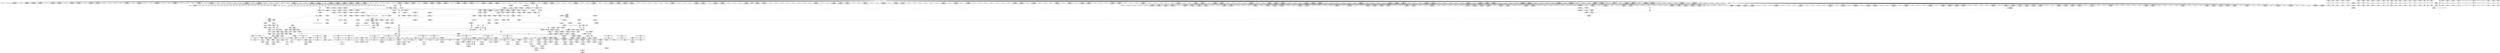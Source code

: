 digraph {
	CE0x4c1d740 [shape=record,shape=Mrecord,label="{CE0x4c1d740|864:_%struct.xfrm_sec_ctx*,_:_CRE_256,264_|*MultipleSource*|Function::selinux_xfrm_state_pol_flow_match&Arg::x::|security/selinux/xfrm.c,185}"]
	CE0x4c1e740 [shape=record,shape=Mrecord,label="{CE0x4c1e740|864:_%struct.xfrm_sec_ctx*,_:_CRE_274,276_|*MultipleSource*|Function::selinux_xfrm_state_pol_flow_match&Arg::x::|security/selinux/xfrm.c,185}"]
	CE0x4c73c90 [shape=record,shape=Mrecord,label="{CE0x4c73c90|i64*_getelementptr_inbounds_(_20_x_i64_,_20_x_i64_*___llvm_gcov_ctr3,_i64_0,_i64_19)|*Constant*|*SummSource*}"]
	CE0x4bc6140 [shape=record,shape=Mrecord,label="{CE0x4bc6140|selinux_xfrm_state_pol_flow_match:if.then7}"]
	CE0x4bc92c0 [shape=record,shape=Mrecord,label="{CE0x4bc92c0|864:_%struct.xfrm_sec_ctx*,_:_CRE_8,9_}"]
	CE0x4bd64f0 [shape=record,shape=Mrecord,label="{CE0x4bd64f0|696:_%struct.xfrm_sec_ctx*,_:_CRE_482,483_}"]
	CE0x4be8a40 [shape=record,shape=Mrecord,label="{CE0x4be8a40|696:_%struct.xfrm_sec_ctx*,_:_CRE_540,541_}"]
	CE0x4bc55e0 [shape=record,shape=Mrecord,label="{CE0x4bc55e0|864:_%struct.xfrm_sec_ctx*,_:_CRE_17,18_}"]
	CE0x4c3f490 [shape=record,shape=Mrecord,label="{CE0x4c3f490|selinux_authorizable_ctx:ctx_doi|security/selinux/xfrm.c,64}"]
	CE0x4be8cc0 [shape=record,shape=Mrecord,label="{CE0x4be8cc0|696:_%struct.xfrm_sec_ctx*,_:_CRE_542,543_}"]
	CE0x4c1cd10 [shape=record,shape=Mrecord,label="{CE0x4c1cd10|864:_%struct.xfrm_sec_ctx*,_:_CRE_240,248_|*MultipleSource*|Function::selinux_xfrm_state_pol_flow_match&Arg::x::|security/selinux/xfrm.c,185}"]
	CE0x4c1bb10 [shape=record,shape=Mrecord,label="{CE0x4c1bb10|864:_%struct.xfrm_sec_ctx*,_:_CRE_203,204_|*MultipleSource*|Function::selinux_xfrm_state_pol_flow_match&Arg::x::|security/selinux/xfrm.c,185}"]
	CE0x4c66710 [shape=record,shape=Mrecord,label="{CE0x4c66710|16:_i32,_:_CRE_46,47_}"]
	CE0x4bcbd90 [shape=record,shape=Mrecord,label="{CE0x4bcbd90|selinux_xfrm_state_pol_flow_match:tmp2|*LoadInst*|security/selinux/xfrm.c,184|*SummSource*}"]
	CE0x4bdfa00 [shape=record,shape=Mrecord,label="{CE0x4bdfa00|_call_void_mcount()_#3}"]
	CE0x4c163c0 [shape=record,shape=Mrecord,label="{CE0x4c163c0|864:_%struct.xfrm_sec_ctx*,_:_CRE_139,140_}"]
	CE0x4c6d6c0 [shape=record,shape=Mrecord,label="{CE0x4c6d6c0|selinux_xfrm_state_pol_flow_match:__fl_common17|security/selinux/xfrm.c,208|*SummSink*}"]
	CE0x4c1b910 [shape=record,shape=Mrecord,label="{CE0x4c1b910|864:_%struct.xfrm_sec_ctx*,_:_CRE_202,203_|*MultipleSource*|Function::selinux_xfrm_state_pol_flow_match&Arg::x::|security/selinux/xfrm.c,185}"]
	CE0x4c1cb10 [shape=record,shape=Mrecord,label="{CE0x4c1cb10|864:_%struct.xfrm_sec_ctx*,_:_CRE_232,240_|*MultipleSource*|Function::selinux_xfrm_state_pol_flow_match&Arg::x::|security/selinux/xfrm.c,185}"]
	CE0x4c1f1c0 [shape=record,shape=Mrecord,label="{CE0x4c1f1c0|864:_%struct.xfrm_sec_ctx*,_:_CRE_283,284_}"]
	CE0x4c14f20 [shape=record,shape=Mrecord,label="{CE0x4c14f20|selinux_xfrm_state_pol_flow_match:tmp29|*SummSink*}"]
	CE0x4c17c40 [shape=record,shape=Mrecord,label="{CE0x4c17c40|864:_%struct.xfrm_sec_ctx*,_:_CRE_163,164_}"]
	CE0x4bcb230 [shape=record,shape=Mrecord,label="{CE0x4bcb230|696:_%struct.xfrm_sec_ctx*,_:_CRE_515,516_}"]
	CE0x4bf2b10 [shape=record,shape=Mrecord,label="{CE0x4bf2b10|696:_%struct.xfrm_sec_ctx*,_:_CRE_505,506_}"]
	CE0x4c35150 [shape=record,shape=Mrecord,label="{CE0x4c35150|selinux_authorizable_ctx:tmp10|security/selinux/xfrm.c,64|*SummSource*}"]
	CE0x4bd25d0 [shape=record,shape=Mrecord,label="{CE0x4bd25d0|864:_%struct.xfrm_sec_ctx*,_:_CRE_65,66_}"]
	CE0x4c16dc0 [shape=record,shape=Mrecord,label="{CE0x4c16dc0|864:_%struct.xfrm_sec_ctx*,_:_CRE_147,148_}"]
	CE0x4c1e540 [shape=record,shape=Mrecord,label="{CE0x4c1e540|864:_%struct.xfrm_sec_ctx*,_:_CRE_273,274_|*MultipleSource*|Function::selinux_xfrm_state_pol_flow_match&Arg::x::|security/selinux/xfrm.c,185}"]
	CE0x4c47330 [shape=record,shape=Mrecord,label="{CE0x4c47330|selinux_authorizable_xfrm:x|Function::selinux_authorizable_xfrm&Arg::x::|*SummSource*}"]
	CE0x4c66010 [shape=record,shape=Mrecord,label="{CE0x4c66010|16:_i32,_:_CRE_39,40_}"]
	CE0x4bc62a0 [shape=record,shape=Mrecord,label="{CE0x4bc62a0|selinux_xfrm_state_pol_flow_match:xp|Function::selinux_xfrm_state_pol_flow_match&Arg::xp::|*SummSource*}"]
	CE0x4bc7e10 [shape=record,shape=Mrecord,label="{CE0x4bc7e10|864:_%struct.xfrm_sec_ctx*,_:_CRE_126,127_}"]
	CE0x4c66810 [shape=record,shape=Mrecord,label="{CE0x4c66810|16:_i32,_:_CRE_47,48_}"]
	CE0x4bdfd00 [shape=record,shape=Mrecord,label="{CE0x4bdfd00|696:_%struct.xfrm_sec_ctx*,_:_CRE_509,510_}"]
	CE0x4c0f1a0 [shape=record,shape=Mrecord,label="{CE0x4c0f1a0|864:_%struct.xfrm_sec_ctx*,_:_CRE_776,784_|*MultipleSource*|Function::selinux_xfrm_state_pol_flow_match&Arg::x::|security/selinux/xfrm.c,185}"]
	CE0x4bd1380 [shape=record,shape=Mrecord,label="{CE0x4bd1380|696:_%struct.xfrm_sec_ctx*,_:_CRE_44,48_|*MultipleSource*|Function::selinux_xfrm_state_pol_flow_match&Arg::xp::|security/selinux/xfrm.c,184}"]
	CE0x4bf37d0 [shape=record,shape=Mrecord,label="{CE0x4bf37d0|i32_0|*Constant*}"]
	CE0x4c485c0 [shape=record,shape=Mrecord,label="{CE0x4c485c0|selinux_xfrm_state_pol_flow_match:security13|security/selinux/xfrm.c,200}"]
	CE0x4c4b200 [shape=record,shape=Mrecord,label="{CE0x4c4b200|16:_i32,_:_CRE_25,26_}"]
	CE0x4bee800 [shape=record,shape=Mrecord,label="{CE0x4bee800|864:_%struct.xfrm_sec_ctx*,_:_CRE_22,23_}"]
	CE0x4c6eaa0 [shape=record,shape=Mrecord,label="{CE0x4c6eaa0|selinux_xfrm_state_pol_flow_match:flowic_secid18|security/selinux/xfrm.c,208|*SummSink*}"]
	CE0x4c15230 [shape=record,shape=Mrecord,label="{CE0x4c15230|selinux_xfrm_state_pol_flow_match:tmp30}"]
	CE0x4bb7100 [shape=record,shape=Mrecord,label="{CE0x4bb7100|864:_%struct.xfrm_sec_ctx*,_:_CRE_117,118_}"]
	CE0x4bb79c0 [shape=record,shape=Mrecord,label="{CE0x4bb79c0|864:_%struct.xfrm_sec_ctx*,_:_CRE_124,125_}"]
	CE0x4c77410 [shape=record,shape=Mrecord,label="{CE0x4c77410|i64_4|*Constant*}"]
	CE0x4c0d1a0 [shape=record,shape=Mrecord,label="{CE0x4c0d1a0|864:_%struct.xfrm_sec_ctx*,_:_CRE_698,699_}"]
	CE0x4c70f80 [shape=record,shape=Mrecord,label="{CE0x4c70f80|avc_has_perm:ssid|Function::avc_has_perm&Arg::ssid::|*SummSource*}"]
	CE0x4c4b100 [shape=record,shape=Mrecord,label="{CE0x4c4b100|16:_i32,_:_CRE_24,25_}"]
	CE0x4bf3a80 [shape=record,shape=Mrecord,label="{CE0x4bf3a80|selinux_xfrm_state_pol_flow_match:tmp38|security/selinux/xfrm.c,202}"]
	CE0x4c60770 [shape=record,shape=Mrecord,label="{CE0x4c60770|16:_i32,_:_CRE_4,5_}"]
	CE0x4be7280 [shape=record,shape=Mrecord,label="{CE0x4be7280|selinux_xfrm_state_pol_flow_match:tmp14|security/selinux/xfrm.c,190}"]
	CE0x4bf2c90 [shape=record,shape=Mrecord,label="{CE0x4bf2c90|696:_%struct.xfrm_sec_ctx*,_:_CRE_507,508_}"]
	CE0x4bc42a0 [shape=record,shape=Mrecord,label="{CE0x4bc42a0|696:_%struct.xfrm_sec_ctx*,_:_CRE_310,312_|*MultipleSource*|Function::selinux_xfrm_state_pol_flow_match&Arg::xp::|security/selinux/xfrm.c,184}"]
	CE0x4c57180 [shape=record,shape=Mrecord,label="{CE0x4c57180|i64_7|*Constant*|*SummSink*}"]
	CE0x4c1a110 [shape=record,shape=Mrecord,label="{CE0x4c1a110|864:_%struct.xfrm_sec_ctx*,_:_CRE_181,182_}"]
	CE0x4be4110 [shape=record,shape=Mrecord,label="{CE0x4be4110|864:_%struct.xfrm_sec_ctx*,_:_CRE_77,78_}"]
	CE0x4c1ed40 [shape=record,shape=Mrecord,label="{CE0x4c1ed40|864:_%struct.xfrm_sec_ctx*,_:_CRE_279,280_}"]
	CE0x4c0e5e0 [shape=record,shape=Mrecord,label="{CE0x4c0e5e0|864:_%struct.xfrm_sec_ctx*,_:_CRE_720,728_|*MultipleSource*|Function::selinux_xfrm_state_pol_flow_match&Arg::x::|security/selinux/xfrm.c,185}"]
	CE0x4c52830 [shape=record,shape=Mrecord,label="{CE0x4c52830|selinux_authorizable_xfrm:x|Function::selinux_authorizable_xfrm&Arg::x::|*SummSink*}"]
	CE0x4c1f580 [shape=record,shape=Mrecord,label="{CE0x4c1f580|864:_%struct.xfrm_sec_ctx*,_:_CRE_286,287_}"]
	CE0x4bd0700 [shape=record,shape=Mrecord,label="{CE0x4bd0700|696:_%struct.xfrm_sec_ctx*,_:_CRE_536,537_}"]
	CE0x4bdb210 [shape=record,shape=Mrecord,label="{CE0x4bdb210|696:_%struct.xfrm_sec_ctx*,_:_CRE_278,279_}"]
	CE0x4c4ba00 [shape=record,shape=Mrecord,label="{CE0x4c4ba00|16:_i32,_:_CRE_33,34_}"]
	CE0x4be24e0 [shape=record,shape=Mrecord,label="{CE0x4be24e0|696:_%struct.xfrm_sec_ctx*,_:_CRE_48,52_|*MultipleSource*|Function::selinux_xfrm_state_pol_flow_match&Arg::xp::|security/selinux/xfrm.c,184}"]
	CE0x4c4bb00 [shape=record,shape=Mrecord,label="{CE0x4c4bb00|16:_i32,_:_CRE_34,35_}"]
	CE0x4bca890 [shape=record,shape=Mrecord,label="{CE0x4bca890|selinux_xfrm_state_pol_flow_match:if.end12|*SummSource*}"]
	CE0x4bc2ba0 [shape=record,shape=Mrecord,label="{CE0x4bc2ba0|696:_%struct.xfrm_sec_ctx*,_:_CRE_40,44_|*MultipleSource*|Function::selinux_xfrm_state_pol_flow_match&Arg::xp::|security/selinux/xfrm.c,184}"]
	CE0x4bc68d0 [shape=record,shape=Mrecord,label="{CE0x4bc68d0|selinux_xfrm_state_pol_flow_match:tmp}"]
	CE0x4c52bd0 [shape=record,shape=Mrecord,label="{CE0x4c52bd0|_ret_i32_%call,_!dbg_!27714|security/selinux/xfrm.c,73|*SummSource*}"]
	CE0x4bcb3b0 [shape=record,shape=Mrecord,label="{CE0x4bcb3b0|696:_%struct.xfrm_sec_ctx*,_:_CRE_517,518_}"]
	CE0x4be1ea0 [shape=record,shape=Mrecord,label="{CE0x4be1ea0|696:_%struct.xfrm_sec_ctx*,_:_CRE_497,498_}"]
	CE0x4bcb840 [shape=record,shape=Mrecord,label="{CE0x4bcb840|696:_%struct.xfrm_sec_ctx*,_:_CRE_529,530_}"]
	CE0x4bd9e80 [shape=record,shape=Mrecord,label="{CE0x4bd9e80|864:_%struct.xfrm_sec_ctx*,_:_CRE_456,460_|*MultipleSource*|Function::selinux_xfrm_state_pol_flow_match&Arg::x::|security/selinux/xfrm.c,185}"]
	CE0x4bec230 [shape=record,shape=Mrecord,label="{CE0x4bec230|selinux_authorizable_ctx:tmp12|security/selinux/xfrm.c,65}"]
	CE0x4c0c740 [shape=record,shape=Mrecord,label="{CE0x4c0c740|864:_%struct.xfrm_sec_ctx*,_:_CRE_664,672_|*MultipleSource*|Function::selinux_xfrm_state_pol_flow_match&Arg::x::|security/selinux/xfrm.c,185}"]
	CE0x4c0a540 [shape=record,shape=Mrecord,label="{CE0x4c0a540|864:_%struct.xfrm_sec_ctx*,_:_CRE_528,536_|*MultipleSource*|Function::selinux_xfrm_state_pol_flow_match&Arg::x::|security/selinux/xfrm.c,185}"]
	CE0x4c18200 [shape=record,shape=Mrecord,label="{CE0x4c18200|864:_%struct.xfrm_sec_ctx*,_:_CRE_168,169_}"]
	CE0x4c0ab40 [shape=record,shape=Mrecord,label="{CE0x4c0ab40|864:_%struct.xfrm_sec_ctx*,_:_CRE_548,552_|*MultipleSource*|Function::selinux_xfrm_state_pol_flow_match&Arg::x::|security/selinux/xfrm.c,185}"]
	CE0x4bd0f50 [shape=record,shape=Mrecord,label="{CE0x4bd0f50|selinux_xfrm_state_pol_flow_match:tmp6|security/selinux/xfrm.c,184}"]
	CE0x4bcdd20 [shape=record,shape=Mrecord,label="{CE0x4bcdd20|696:_%struct.xfrm_sec_ctx*,_:_CRE_519,520_}"]
	CE0x4c09980 [shape=record,shape=Mrecord,label="{CE0x4c09980|i64*_getelementptr_inbounds_(_7_x_i64_,_7_x_i64_*___llvm_gcov_ctr16,_i64_0,_i64_6)|*Constant*}"]
	CE0x4c4d530 [shape=record,shape=Mrecord,label="{CE0x4c4d530|selinux_xfrm_state_pol_flow_match:tmp19|security/selinux/xfrm.c,192|*SummSink*}"]
	CE0x4bea640 [shape=record,shape=Mrecord,label="{CE0x4bea640|i64_0|*Constant*}"]
	CE0x4c3d0d0 [shape=record,shape=Mrecord,label="{CE0x4c3d0d0|selinux_authorizable_ctx:tmp8|security/selinux/xfrm.c,64|*SummSource*}"]
	CE0x4c0f3a0 [shape=record,shape=Mrecord,label="{CE0x4c0f3a0|864:_%struct.xfrm_sec_ctx*,_:_CRE_784,788_|*MultipleSource*|Function::selinux_xfrm_state_pol_flow_match&Arg::x::|security/selinux/xfrm.c,185}"]
	CE0x4c16500 [shape=record,shape=Mrecord,label="{CE0x4c16500|864:_%struct.xfrm_sec_ctx*,_:_CRE_140,141_}"]
	CE0x4bb7bf0 [shape=record,shape=Mrecord,label="{CE0x4bb7bf0|selinux_xfrm_state_pol_flow_match:entry}"]
	CE0x4c09f40 [shape=record,shape=Mrecord,label="{CE0x4c09f40|864:_%struct.xfrm_sec_ctx*,_:_CRE_504,512_|*MultipleSource*|Function::selinux_xfrm_state_pol_flow_match&Arg::x::|security/selinux/xfrm.c,185}"]
	CE0x4c68270 [shape=record,shape=Mrecord,label="{CE0x4c68270|i64_16|*Constant*|*SummSource*}"]
	CE0x4c4ca80 [shape=record,shape=Mrecord,label="{CE0x4c4ca80|selinux_xfrm_state_pol_flow_match:tmp17|security/selinux/xfrm.c,192|*SummSource*}"]
	CE0x4c0a740 [shape=record,shape=Mrecord,label="{CE0x4c0a740|864:_%struct.xfrm_sec_ctx*,_:_CRE_536,544_|*MultipleSource*|Function::selinux_xfrm_state_pol_flow_match&Arg::x::|security/selinux/xfrm.c,185}"]
	CE0x4c4c7b0 [shape=record,shape=Mrecord,label="{CE0x4c4c7b0|i64_8|*Constant*}"]
	CE0x4c4ac00 [shape=record,shape=Mrecord,label="{CE0x4c4ac00|16:_i32,_:_CRE_19,20_}"]
	CE0x4bc9810 [shape=record,shape=Mrecord,label="{CE0x4bc9810|864:_%struct.xfrm_sec_ctx*,_:_CRE_12,13_}"]
	CE0x4c67fa0 [shape=record,shape=Mrecord,label="{CE0x4c67fa0|selinux_xfrm_state_pol_flow_match:tmp35|security/selinux/xfrm.c,202|*SummSink*}"]
	CE0x4bf2a50 [shape=record,shape=Mrecord,label="{CE0x4bf2a50|696:_%struct.xfrm_sec_ctx*,_:_CRE_504,505_}"]
	CE0x4bcea10 [shape=record,shape=Mrecord,label="{CE0x4bcea10|selinux_xfrm_state_pol_flow_match:if.else4}"]
	CE0x4c051b0 [shape=record,shape=Mrecord,label="{CE0x4c051b0|864:_%struct.xfrm_sec_ctx*,_:_CRE_296,300_|*MultipleSource*|Function::selinux_xfrm_state_pol_flow_match&Arg::x::|security/selinux/xfrm.c,185}"]
	CE0x4bcb2f0 [shape=record,shape=Mrecord,label="{CE0x4bcb2f0|696:_%struct.xfrm_sec_ctx*,_:_CRE_516,517_}"]
	CE0x4bd6fe0 [shape=record,shape=Mrecord,label="{CE0x4bd6fe0|696:_%struct.xfrm_sec_ctx*,_:_CRE_376,384_|*MultipleSource*|Function::selinux_xfrm_state_pol_flow_match&Arg::xp::|security/selinux/xfrm.c,184}"]
	CE0x4c490b0 [shape=record,shape=Mrecord,label="{CE0x4c490b0|selinux_xfrm_state_pol_flow_match:tmp33|*LoadInst*|security/selinux/xfrm.c,200|*SummSink*}"]
	CE0x4c0ad40 [shape=record,shape=Mrecord,label="{CE0x4c0ad40|864:_%struct.xfrm_sec_ctx*,_:_CRE_552,560_|*MultipleSource*|Function::selinux_xfrm_state_pol_flow_match&Arg::x::|security/selinux/xfrm.c,185}"]
	CE0x4c65d10 [shape=record,shape=Mrecord,label="{CE0x4c65d10|16:_i32,_:_CRE_36,37_}"]
	CE0x4bfbe80 [shape=record,shape=Mrecord,label="{CE0x4bfbe80|696:_%struct.xfrm_sec_ctx*,_:_CRE_256,260_|*MultipleSource*|Function::selinux_xfrm_state_pol_flow_match&Arg::xp::|security/selinux/xfrm.c,184}"]
	CE0x4bcff20 [shape=record,shape=Mrecord,label="{CE0x4bcff20|864:_%struct.xfrm_sec_ctx*,_:_CRE_108,109_}"]
	CE0x4bcc650 [shape=record,shape=Mrecord,label="{CE0x4bcc650|i32_0|*Constant*|*SummSource*}"]
	CE0x4c45c50 [shape=record,shape=Mrecord,label="{CE0x4c45c50|selinux_xfrm_state_pol_flow_match:call|security/selinux/xfrm.c,196}"]
	CE0x4c1ef40 [shape=record,shape=Mrecord,label="{CE0x4c1ef40|864:_%struct.xfrm_sec_ctx*,_:_CRE_281,282_}"]
	CE0x4bc97a0 [shape=record,shape=Mrecord,label="{CE0x4bc97a0|864:_%struct.xfrm_sec_ctx*,_:_CRE_11,12_}"]
	CE0x4c6e930 [shape=record,shape=Mrecord,label="{CE0x4c6e930|selinux_xfrm_state_pol_flow_match:flowic_secid18|security/selinux/xfrm.c,208}"]
	CE0x4c3f640 [shape=record,shape=Mrecord,label="{CE0x4c3f640|selinux_authorizable_ctx:ctx_doi|security/selinux/xfrm.c,64|*SummSink*}"]
	CE0x61753b0 [shape=record,shape=Mrecord,label="{CE0x61753b0|696:_%struct.xfrm_sec_ctx*,_:_CRE_456,464_|*MultipleSource*|Function::selinux_xfrm_state_pol_flow_match&Arg::xp::|security/selinux/xfrm.c,184}"]
	CE0x4c66e10 [shape=record,shape=Mrecord,label="{CE0x4c66e10|16:_i32,_:_CRE_53,54_}"]
	CE0x4c67110 [shape=record,shape=Mrecord,label="{CE0x4c67110|16:_i32,_:_CRE_56,57_}"]
	CE0x4c73630 [shape=record,shape=Mrecord,label="{CE0x4c73630|selinux_xfrm_state_pol_flow_match:retval.0|*SummSource*}"]
	CE0x4bf6b30 [shape=record,shape=Mrecord,label="{CE0x4bf6b30|864:_%struct.xfrm_sec_ctx*,_:_CRE_93,94_}"]
	CE0x4c561d0 [shape=record,shape=Mrecord,label="{CE0x4c561d0|selinux_xfrm_state_pol_flow_match:tmp24|security/selinux/xfrm.c,196}"]
	CE0x4c74190 [shape=record,shape=Mrecord,label="{CE0x4c74190|selinux_xfrm_state_pol_flow_match:tmp45|security/selinux/xfrm.c,211|*SummSource*}"]
	CE0x4c56390 [shape=record,shape=Mrecord,label="{CE0x4c56390|i64_11|*Constant*}"]
	CE0x4c0bf40 [shape=record,shape=Mrecord,label="{CE0x4c0bf40|864:_%struct.xfrm_sec_ctx*,_:_CRE_632,636_|*MultipleSource*|Function::selinux_xfrm_state_pol_flow_match&Arg::x::|security/selinux/xfrm.c,185}"]
	CE0x4bc1770 [shape=record,shape=Mrecord,label="{CE0x4bc1770|selinux_xfrm_state_pol_flow_match:tmp|*SummSink*}"]
	CE0x4c1f6c0 [shape=record,shape=Mrecord,label="{CE0x4c1f6c0|864:_%struct.xfrm_sec_ctx*,_:_CRE_287,288_}"]
	CE0x4bded40 [shape=record,shape=Mrecord,label="{CE0x4bded40|696:_%struct.xfrm_sec_ctx*,_:_CRE_704,1088_|*MultipleSource*|Function::selinux_xfrm_state_pol_flow_match&Arg::xp::|security/selinux/xfrm.c,184}"]
	CE0x4bcdb40 [shape=record,shape=Mrecord,label="{CE0x4bcdb40|selinux_xfrm_state_pol_flow_match:if.end12|*SummSink*}"]
	CE0x4c1d140 [shape=record,shape=Mrecord,label="{CE0x4c1d140|864:_%struct.xfrm_sec_ctx*,_:_CRE_249,250_|*MultipleSource*|Function::selinux_xfrm_state_pol_flow_match&Arg::x::|security/selinux/xfrm.c,185}"]
	CE0x4bc6860 [shape=record,shape=Mrecord,label="{CE0x4bc6860|i64*_getelementptr_inbounds_(_20_x_i64_,_20_x_i64_*___llvm_gcov_ctr3,_i64_0,_i64_0)|*Constant*|*SummSink*}"]
	CE0x4c0e220 [shape=record,shape=Mrecord,label="{CE0x4c0e220|864:_%struct.xfrm_sec_ctx*,_:_CRE_711,712_}"]
	CE0x4c4b800 [shape=record,shape=Mrecord,label="{CE0x4c4b800|16:_i32,_:_CRE_31,32_}"]
	CE0x4c4a300 [shape=record,shape=Mrecord,label="{CE0x4c4a300|16:_i32,_:_CRE_10,11_}"]
	CE0x4c531e0 [shape=record,shape=Mrecord,label="{CE0x4c531e0|selinux_xfrm_state_pol_flow_match:tmp24|security/selinux/xfrm.c,196|*SummSource*}"]
	CE0x4bdeb40 [shape=record,shape=Mrecord,label="{CE0x4bdeb40|696:_%struct.xfrm_sec_ctx*,_:_CRE_696,704_|*MultipleSource*|Function::selinux_xfrm_state_pol_flow_match&Arg::xp::|security/selinux/xfrm.c,184}"]
	CE0x4c18970 [shape=record,shape=Mrecord,label="{CE0x4c18970|%struct.common_audit_data.1017*_null|*Constant*|*SummSink*}"]
	CE0x4bd3000 [shape=record,shape=Mrecord,label="{CE0x4bd3000|864:_%struct.xfrm_sec_ctx*,_:_CRE_82,83_}"]
	CE0x4c15f20 [shape=record,shape=Mrecord,label="{CE0x4c15f20|selinux_xfrm_state_pol_flow_match:tmp31}"]
	CE0x4c46d60 [shape=record,shape=Mrecord,label="{CE0x4c46d60|GLOBAL:selinux_authorizable_xfrm|*Constant*|*SummSink*}"]
	CE0x4bc3ac0 [shape=record,shape=Mrecord,label="{CE0x4bc3ac0|selinux_xfrm_state_pol_flow_match:if.then7|*SummSink*}"]
	CE0x4c60d10 [shape=record,shape=Mrecord,label="{CE0x4c60d10|selinux_xfrm_state_pol_flow_match:fl|Function::selinux_xfrm_state_pol_flow_match&Arg::fl::|*SummSource*}"]
	CE0x4c6f1a0 [shape=record,shape=Mrecord,label="{CE0x4c6f1a0|selinux_xfrm_state_pol_flow_match:call19|security/selinux/xfrm.c,208}"]
	CE0x4c3d440 [shape=record,shape=Mrecord,label="{CE0x4c3d440|selinux_authorizable_ctx:land.rhs}"]
	CE0x4bff440 [shape=record,shape=Mrecord,label="{CE0x4bff440|696:_%struct.xfrm_sec_ctx*,_:_CRE_208,224_|*MultipleSource*|Function::selinux_xfrm_state_pol_flow_match&Arg::xp::|security/selinux/xfrm.c,184}"]
	CE0x4c37a20 [shape=record,shape=Mrecord,label="{CE0x4c37a20|selinux_authorizable_ctx:conv|security/selinux/xfrm.c,64|*SummSink*}"]
	CE0x4c0a940 [shape=record,shape=Mrecord,label="{CE0x4c0a940|864:_%struct.xfrm_sec_ctx*,_:_CRE_544,548_|*MultipleSource*|Function::selinux_xfrm_state_pol_flow_match&Arg::x::|security/selinux/xfrm.c,185}"]
	CE0x4c5fcb0 [shape=record,shape=Mrecord,label="{CE0x4c5fcb0|0:_i8,_1:_i8,_4:_i32,_:_CRE_1,2_|*MultipleSource*|*LoadInst*|security/selinux/xfrm.c,200|security/selinux/xfrm.c,200|*LoadInst*|security/selinux/xfrm.c,185|*LoadInst*|security/selinux/xfrm.c,192}"]
	CE0x4c495e0 [shape=record,shape=Mrecord,label="{CE0x4c495e0|selinux_xfrm_state_pol_flow_match:u|security/selinux/xfrm.c,202|*SummSource*}"]
	CE0x4c778d0 [shape=record,shape=Mrecord,label="{CE0x4c778d0|selinux_authorizable_ctx:tmp7|security/selinux/xfrm.c,64|*SummSink*}"]
	CE0x4c36c50 [shape=record,shape=Mrecord,label="{CE0x4c36c50|selinux_authorizable_ctx:tmp|*SummSink*}"]
	CE0x4bc5220 [shape=record,shape=Mrecord,label="{CE0x4bc5220|864:_%struct.xfrm_sec_ctx*,_:_CRE_14,15_}"]
	"CONST[source:0(mediator),value:0(static)][purpose:{operation}][SnkIdx:3]"
	CE0x4bc6640 [shape=record,shape=Mrecord,label="{CE0x4bc6640|696:_%struct.xfrm_sec_ctx*,_:_CRE_307,308_}"]
	CE0x4c4bf70 [shape=record,shape=Mrecord,label="{CE0x4c4bf70|selinux_xfrm_state_pol_flow_match:tobool2|security/selinux/xfrm.c,185|*SummSink*}"]
	CE0x4c48070 [shape=record,shape=Mrecord,label="{CE0x4c48070|selinux_xfrm_state_pol_flow_match:tmp32|*SummSink*}"]
	CE0x4bdb9f0 [shape=record,shape=Mrecord,label="{CE0x4bdb9f0|696:_%struct.xfrm_sec_ctx*,_:_CRE_550,551_}"]
	CE0x4c04b70 [shape=record,shape=Mrecord,label="{CE0x4c04b70|864:_%struct.xfrm_sec_ctx*,_:_CRE_289,290_}"]
	CE0x4bd05c0 [shape=record,shape=Mrecord,label="{CE0x4bd05c0|696:_%struct.xfrm_sec_ctx*,_:_CRE_535,536_}"]
	CE0x4be2110 [shape=record,shape=Mrecord,label="{CE0x4be2110|selinux_xfrm_state_pol_flow_match:x|Function::selinux_xfrm_state_pol_flow_match&Arg::x::|*SummSource*}"]
	CE0x4c0bb40 [shape=record,shape=Mrecord,label="{CE0x4c0bb40|864:_%struct.xfrm_sec_ctx*,_:_CRE_624,628_|*MultipleSource*|Function::selinux_xfrm_state_pol_flow_match&Arg::x::|security/selinux/xfrm.c,185}"]
	CE0x4bc8810 [shape=record,shape=Mrecord,label="{CE0x4bc8810|864:_%struct.xfrm_sec_ctx*,_:_CRE_134,135_}"]
	CE0x4bcc300 [shape=record,shape=Mrecord,label="{CE0x4bcc300|selinux_xfrm_state_pol_flow_match:tmp3|security/selinux/xfrm.c,184}"]
	CE0x4bc6350 [shape=record,shape=Mrecord,label="{CE0x4bc6350|selinux_xfrm_state_pol_flow_match:if.then|*SummSource*}"]
	CE0x4c56470 [shape=record,shape=Mrecord,label="{CE0x4c56470|i64_11|*Constant*|*SummSink*}"]
	CE0x4c40410 [shape=record,shape=Mrecord,label="{CE0x4c40410|COLLAPSED:_GCMRE___llvm_gcov_ctr16_internal_global_7_x_i64_zeroinitializer:_elem_0:default:}"]
	CE0x4beb9d0 [shape=record,shape=Mrecord,label="{CE0x4beb9d0|selinux_authorizable_ctx:tmp11|security/selinux/xfrm.c,65|*SummSource*}"]
	CE0x4c0cfa0 [shape=record,shape=Mrecord,label="{CE0x4c0cfa0|864:_%struct.xfrm_sec_ctx*,_:_CRE_697,698_}"]
	"CONST[source:1(input),value:2(dynamic)][purpose:{object}][SrcIdx:2]"
	CE0x4c15f90 [shape=record,shape=Mrecord,label="{CE0x4c15f90|selinux_xfrm_state_pol_flow_match:tmp31|*SummSource*}"]
	CE0x4bdbe60 [shape=record,shape=Mrecord,label="{CE0x4bdbe60|selinux_xfrm_state_pol_flow_match:if.end15}"]
	CE0x4bee500 [shape=record,shape=Mrecord,label="{CE0x4bee500|selinux_xfrm_state_pol_flow_match:tobool|security/selinux/xfrm.c,184|*SummSink*}"]
	CE0x4c118e0 [shape=record,shape=Mrecord,label="{CE0x4c118e0|selinux_xfrm_state_pol_flow_match:tmp10|security/selinux/xfrm.c,185}"]
	CE0x4bcf240 [shape=record,shape=Mrecord,label="{CE0x4bcf240|i64_2|*Constant*}"]
	CE0x4c1aed0 [shape=record,shape=Mrecord,label="{CE0x4c1aed0|864:_%struct.xfrm_sec_ctx*,_:_CRE_276,277_}"]
	CE0x4bd1240 [shape=record,shape=Mrecord,label="{CE0x4bd1240|selinux_xfrm_state_pol_flow_match:tmp6|security/selinux/xfrm.c,184|*SummSink*}"]
	CE0x4c08700 [shape=record,shape=Mrecord,label="{CE0x4c08700|selinux_authorizable_ctx:conv2|security/selinux/xfrm.c,65}"]
	CE0x4bcac50 [shape=record,shape=Mrecord,label="{CE0x4bcac50|696:_%struct.xfrm_sec_ctx*,_:_CRE_287,288_}"]
	CE0x4c0fba0 [shape=record,shape=Mrecord,label="{CE0x4c0fba0|864:_%struct.xfrm_sec_ctx*,_:_CRE_816,824_|*MultipleSource*|Function::selinux_xfrm_state_pol_flow_match&Arg::x::|security/selinux/xfrm.c,185}"]
	CE0x4c5f4b0 [shape=record,shape=Mrecord,label="{CE0x4c5f4b0|selinux_xfrm_state_pol_flow_match:ctx_sid|security/selinux/xfrm.c,200|*SummSource*}"]
	CE0x4bed820 [shape=record,shape=Mrecord,label="{CE0x4bed820|i64*_getelementptr_inbounds_(_7_x_i64_,_7_x_i64_*___llvm_gcov_ctr16,_i64_0,_i64_0)|*Constant*|*SummSource*}"]
	CE0x4bc3c20 [shape=record,shape=Mrecord,label="{CE0x4bc3c20|selinux_xfrm_state_pol_flow_match:if.end|*SummSource*}"]
	CE0x4bc7760 [shape=record,shape=Mrecord,label="{CE0x4bc7760|GLOBAL:__llvm_gcov_ctr3|Global_var:__llvm_gcov_ctr3|*SummSink*}"]
	CE0x4c0d6e0 [shape=record,shape=Mrecord,label="{CE0x4c0d6e0|864:_%struct.xfrm_sec_ctx*,_:_CRE_702,703_}"]
	CE0x4c0e720 [shape=record,shape=Mrecord,label="{CE0x4c0e720|864:_%struct.xfrm_sec_ctx*,_:_CRE_728,736_|*MultipleSource*|Function::selinux_xfrm_state_pol_flow_match&Arg::x::|security/selinux/xfrm.c,185}"]
	CE0x4c61cc0 [shape=record,shape=Mrecord,label="{CE0x4c61cc0|selinux_xfrm_state_pol_flow_match:tmp43|security/selinux/xfrm.c,208}"]
	CE0x4c4b500 [shape=record,shape=Mrecord,label="{CE0x4c4b500|16:_i32,_:_CRE_28,29_}"]
	CE0x4bcfca0 [shape=record,shape=Mrecord,label="{CE0x4bcfca0|864:_%struct.xfrm_sec_ctx*,_:_CRE_106,107_}"]
	CE0x4c39d10 [shape=record,shape=Mrecord,label="{CE0x4c39d10|_call_void_mcount()_#3|*SummSink*}"]
	CE0x4c3e320 [shape=record,shape=Mrecord,label="{CE0x4c3e320|selinux_authorizable_ctx:ctx|Function::selinux_authorizable_ctx&Arg::ctx::|*SummSource*}"]
	CE0x4c08df0 [shape=record,shape=Mrecord,label="{CE0x4c08df0|selinux_authorizable_ctx:conv2|security/selinux/xfrm.c,65|*SummSink*}"]
	CE0x4c6d540 [shape=record,shape=Mrecord,label="{CE0x4c6d540|selinux_xfrm_state_pol_flow_match:__fl_common17|security/selinux/xfrm.c,208|*SummSource*}"]
	CE0x4c66d10 [shape=record,shape=Mrecord,label="{CE0x4c66d10|16:_i32,_:_CRE_52,53_}"]
	CE0x4bb74c0 [shape=record,shape=Mrecord,label="{CE0x4bb74c0|864:_%struct.xfrm_sec_ctx*,_:_CRE_120,121_}"]
	CE0x4c6d000 [shape=record,shape=Mrecord,label="{CE0x4c6d000|selinux_xfrm_state_pol_flow_match:tmp44|security/selinux/xfrm.c,208}"]
	CE0x4c12f10 [shape=record,shape=Mrecord,label="{CE0x4c12f10|selinux_xfrm_state_pol_flow_match:tmp12|security/selinux/xfrm.c,187|*SummSink*}"]
	CE0x4bb7880 [shape=record,shape=Mrecord,label="{CE0x4bb7880|864:_%struct.xfrm_sec_ctx*,_:_CRE_123,124_}"]
	CE0x4bc24c0 [shape=record,shape=Mrecord,label="{CE0x4bc24c0|_call_void_mcount()_#3|*SummSink*}"]
	CE0x4bd3280 [shape=record,shape=Mrecord,label="{CE0x4bd3280|864:_%struct.xfrm_sec_ctx*,_:_CRE_84,85_}"]
	CE0x4c5e840 [shape=record,shape=Mrecord,label="{CE0x4c5e840|selinux_authorizable_ctx:land.ext|security/selinux/xfrm.c,64|*SummSink*}"]
	CE0x4bdd200 [shape=record,shape=Mrecord,label="{CE0x4bdd200|696:_%struct.xfrm_sec_ctx*,_:_CRE_552,560_|*MultipleSource*|Function::selinux_xfrm_state_pol_flow_match&Arg::xp::|security/selinux/xfrm.c,184}"]
	CE0x4bc7ae0 [shape=record,shape=Mrecord,label="{CE0x4bc7ae0|selinux_xfrm_state_pol_flow_match:tmp4|security/selinux/xfrm.c,184}"]
	CE0x4c0daa0 [shape=record,shape=Mrecord,label="{CE0x4c0daa0|864:_%struct.xfrm_sec_ctx*,_:_CRE_705,706_}"]
	CE0x4beba40 [shape=record,shape=Mrecord,label="{CE0x4beba40|selinux_authorizable_ctx:tmp11|security/selinux/xfrm.c,65|*SummSink*}"]
	CE0x4c3d8d0 [shape=record,shape=Mrecord,label="{CE0x4c3d8d0|GLOBAL:selinux_authorizable_ctx|*Constant*}"]
	CE0x4c43830 [shape=record,shape=Mrecord,label="{CE0x4c43830|selinux_xfrm_state_pol_flow_match:tmp15|security/selinux/xfrm.c,190|*SummSink*}"]
	CE0x4c0a340 [shape=record,shape=Mrecord,label="{CE0x4c0a340|864:_%struct.xfrm_sec_ctx*,_:_CRE_520,528_|*MultipleSource*|Function::selinux_xfrm_state_pol_flow_match&Arg::x::|security/selinux/xfrm.c,185}"]
	CE0x4bd0420 [shape=record,shape=Mrecord,label="{CE0x4bd0420|864:_%struct.xfrm_sec_ctx*,_:_CRE_112,113_}"]
	CE0x4c42d40 [shape=record,shape=Mrecord,label="{CE0x4c42d40|selinux_xfrm_state_pol_flow_match:tmp40|security/selinux/xfrm.c,203|*SummSource*}"]
	CE0x4bda9e0 [shape=record,shape=Mrecord,label="{CE0x4bda9e0|i64*_getelementptr_inbounds_(_2_x_i64_,_2_x_i64_*___llvm_gcov_ctr17246,_i64_0,_i64_0)|*Constant*|*SummSource*}"]
	CE0x4c1dd40 [shape=record,shape=Mrecord,label="{CE0x4c1dd40|864:_%struct.xfrm_sec_ctx*,_:_CRE_269,270_|*MultipleSource*|Function::selinux_xfrm_state_pol_flow_match&Arg::x::|security/selinux/xfrm.c,185}"]
	CE0x4c49860 [shape=record,shape=Mrecord,label="{CE0x4c49860|16:_i32,_:_CRE_0,1_}"]
	CE0x4bc4360 [shape=record,shape=Mrecord,label="{CE0x4bc4360|696:_%struct.xfrm_sec_ctx*,_:_CRE_312,314_|*MultipleSource*|Function::selinux_xfrm_state_pol_flow_match&Arg::xp::|security/selinux/xfrm.c,184}"]
	CE0x4c19e90 [shape=record,shape=Mrecord,label="{CE0x4c19e90|864:_%struct.xfrm_sec_ctx*,_:_CRE_179,180_}"]
	CE0x4c53810 [shape=record,shape=Mrecord,label="{CE0x4c53810|selinux_xfrm_state_pol_flow_match:tmp25|security/selinux/xfrm.c,196|*SummSource*}"]
	CE0x4c43330 [shape=record,shape=Mrecord,label="{CE0x4c43330|selinux_xfrm_state_pol_flow_match:tmp41|security/selinux/xfrm.c,203|*SummSource*}"]
	CE0x4bdd450 [shape=record,shape=Mrecord,label="{CE0x4bdd450|696:_%struct.xfrm_sec_ctx*,_:_CRE_568,576_|*MultipleSource*|Function::selinux_xfrm_state_pol_flow_match&Arg::xp::|security/selinux/xfrm.c,184}"]
	CE0x4c61dc0 [shape=record,shape=Mrecord,label="{CE0x4c61dc0|selinux_xfrm_state_pol_flow_match:tmp43|security/selinux/xfrm.c,208|*SummSource*}"]
	CE0x4c68740 [shape=record,shape=Mrecord,label="{CE0x4c68740|i64_15|*Constant*|*SummSource*}"]
	CE0x4beea80 [shape=record,shape=Mrecord,label="{CE0x4beea80|864:_%struct.xfrm_sec_ctx*,_:_CRE_64,65_}"]
	CE0x4c37390 [shape=record,shape=Mrecord,label="{CE0x4c37390|selinux_authorizable_ctx:tmp4|security/selinux/xfrm.c,63|*SummSource*}"]
	CE0x4bdb5f0 [shape=record,shape=Mrecord,label="{CE0x4bdb5f0|696:_%struct.xfrm_sec_ctx*,_:_CRE_56,64_|*MultipleSource*|Function::selinux_xfrm_state_pol_flow_match&Arg::xp::|security/selinux/xfrm.c,184}"]
	CE0x4c4c070 [shape=record,shape=Mrecord,label="{CE0x4c4c070|i64_4|*Constant*}"]
	CE0x4c72440 [shape=record,shape=Mrecord,label="{CE0x4c72440|_ret_i32_%retval.0,_!dbg_!27728|security/selinux/avc.c,775|*SummSink*}"]
	CE0x4bef160 [shape=record,shape=Mrecord,label="{CE0x4bef160|selinux_authorizable_xfrm:tmp}"]
	CE0x4bcaa10 [shape=record,shape=Mrecord,label="{CE0x4bcaa10|696:_%struct.xfrm_sec_ctx*,_:_CRE_295,296_}"]
	CE0x4c1ad90 [shape=record,shape=Mrecord,label="{CE0x4c1ad90|864:_%struct.xfrm_sec_ctx*,_:_CRE_191,192_}"]
	CE0x4bdc720 [shape=record,shape=Mrecord,label="{CE0x4bdc720|i64*_getelementptr_inbounds_(_20_x_i64_,_20_x_i64_*___llvm_gcov_ctr3,_i64_0,_i64_0)|*Constant*|*SummSource*}"]
	CE0x4c75b60 [shape=record,shape=Mrecord,label="{CE0x4c75b60|selinux_authorizable_xfrm:bb}"]
	CE0x4bd2450 [shape=record,shape=Mrecord,label="{CE0x4bd2450|864:_%struct.xfrm_sec_ctx*,_:_CRE_56,60_|*MultipleSource*|Function::selinux_xfrm_state_pol_flow_match&Arg::x::|security/selinux/xfrm.c,185}"]
	CE0x4bedc60 [shape=record,shape=Mrecord,label="{CE0x4bedc60|selinux_authorizable_ctx:land.end}"]
	CE0x4bdbf40 [shape=record,shape=Mrecord,label="{CE0x4bdbf40|selinux_xfrm_state_pol_flow_match:if.end15|*SummSink*}"]
	CE0x4c1a9d0 [shape=record,shape=Mrecord,label="{CE0x4c1a9d0|864:_%struct.xfrm_sec_ctx*,_:_CRE_188,189_}"]
	CE0x4c72a60 [shape=record,shape=Mrecord,label="{CE0x4c72a60|selinux_xfrm_state_pol_flow_match:tobool20|security/selinux/xfrm.c,208|*SummSource*}"]
	CE0x4c44510 [shape=record,shape=Mrecord,label="{CE0x4c44510|selinux_xfrm_state_pol_flow_match:tmp16|*LoadInst*|security/selinux/xfrm.c,192}"]
	CE0x4bdccb0 [shape=record,shape=Mrecord,label="{CE0x4bdccb0|696:_%struct.xfrm_sec_ctx*,_:_CRE_546,547_}"]
	CE0x4bde2c0 [shape=record,shape=Mrecord,label="{CE0x4bde2c0|i64*_getelementptr_inbounds_(_20_x_i64_,_20_x_i64_*___llvm_gcov_ctr3,_i64_0,_i64_0)|*Constant*}"]
	CE0x4be3ae0 [shape=record,shape=Mrecord,label="{CE0x4be3ae0|864:_%struct.xfrm_sec_ctx*,_:_CRE_72,73_}"]
	CE0x4c38510 [shape=record,shape=Mrecord,label="{CE0x4c38510|GLOBAL:__llvm_gcov_ctr16|Global_var:__llvm_gcov_ctr16|*SummSink*}"]
	CE0x4c1b710 [shape=record,shape=Mrecord,label="{CE0x4c1b710|864:_%struct.xfrm_sec_ctx*,_:_CRE_200,202_|*MultipleSource*|Function::selinux_xfrm_state_pol_flow_match&Arg::x::|security/selinux/xfrm.c,185}"]
	CE0x4be5c70 [shape=record,shape=Mrecord,label="{CE0x4be5c70|696:_%struct.xfrm_sec_ctx*,_:_CRE_534,535_}"]
	CE0x4bbe480 [shape=record,shape=Mrecord,label="{CE0x4bbe480|selinux_xfrm_state_pol_flow_match:entry|*SummSink*}"]
	CE0x4c17680 [shape=record,shape=Mrecord,label="{CE0x4c17680|864:_%struct.xfrm_sec_ctx*,_:_CRE_156,157_|*MultipleSource*|Function::selinux_xfrm_state_pol_flow_match&Arg::x::|security/selinux/xfrm.c,185}"]
	CE0x4c6df80 [shape=record,shape=Mrecord,label="{CE0x4c6df80|i32_1|*Constant*|*SummSource*}"]
	CE0x4bc2e60 [shape=record,shape=Mrecord,label="{CE0x4bc2e60|696:_%struct.xfrm_sec_ctx*,_:_CRE_8,16_|*MultipleSource*|Function::selinux_xfrm_state_pol_flow_match&Arg::xp::|security/selinux/xfrm.c,184}"]
	CE0x4bc2fc0 [shape=record,shape=Mrecord,label="{CE0x4bc2fc0|selinux_xfrm_state_pol_flow_match:if.then10|*SummSink*}"]
	CE0x4bee940 [shape=record,shape=Mrecord,label="{CE0x4bee940|864:_%struct.xfrm_sec_ctx*,_:_CRE_23,24_}"]
	CE0x4c763d0 [shape=record,shape=Mrecord,label="{CE0x4c763d0|selinux_authorizable_ctx:tmp3|security/selinux/xfrm.c,63|*SummSource*}"]
	CE0x4c56b20 [shape=record,shape=Mrecord,label="{CE0x4c56b20|selinux_xfrm_state_pol_flow_match:tobool6|security/selinux/xfrm.c,192|*SummSource*}"]
	CE0x4bcf4a0 [shape=record,shape=Mrecord,label="{CE0x4bcf4a0|selinux_xfrm_state_pol_flow_match:tobool|security/selinux/xfrm.c,184|*SummSource*}"]
	CE0x4c4cde0 [shape=record,shape=Mrecord,label="{CE0x4c4cde0|selinux_xfrm_state_pol_flow_match:tmp18|security/selinux/xfrm.c,192|*SummSource*}"]
	CE0x4c65a10 [shape=record,shape=Mrecord,label="{CE0x4c65a10|selinux_xfrm_state_pol_flow_match:cmp|security/selinux/xfrm.c,202|*SummSink*}"]
	CE0x4c07770 [shape=record,shape=Mrecord,label="{CE0x4c07770|864:_%struct.xfrm_sec_ctx*,_:_CRE_432,436_|*MultipleSource*|Function::selinux_xfrm_state_pol_flow_match&Arg::x::|security/selinux/xfrm.c,185}"]
	CE0x4bcc490 [shape=record,shape=Mrecord,label="{CE0x4bcc490|696:_%struct.xfrm_sec_ctx*,_:_CRE_298,299_}"]
	CE0x4c17540 [shape=record,shape=Mrecord,label="{CE0x4c17540|864:_%struct.xfrm_sec_ctx*,_:_CRE_152,156_|*MultipleSource*|Function::selinux_xfrm_state_pol_flow_match&Arg::x::|security/selinux/xfrm.c,185}"]
	CE0x4be1d20 [shape=record,shape=Mrecord,label="{CE0x4be1d20|696:_%struct.xfrm_sec_ctx*,_:_CRE_495,496_}"]
	CE0x4c39e30 [shape=record,shape=Mrecord,label="{CE0x4c39e30|%struct.xfrm_sec_ctx*_null|*Constant*}"]
	CE0x4bb8740 [shape=record,shape=Mrecord,label="{CE0x4bb8740|696:_%struct.xfrm_sec_ctx*,_:_CRE_296,297_}"]
	CE0x4bd9a80 [shape=record,shape=Mrecord,label="{CE0x4bd9a80|864:_%struct.xfrm_sec_ctx*,_:_CRE_448,452_|*MultipleSource*|Function::selinux_xfrm_state_pol_flow_match&Arg::x::|security/selinux/xfrm.c,185}"]
	CE0x4c1c910 [shape=record,shape=Mrecord,label="{CE0x4c1c910|864:_%struct.xfrm_sec_ctx*,_:_CRE_228,232_|*MultipleSource*|Function::selinux_xfrm_state_pol_flow_match&Arg::x::|security/selinux/xfrm.c,185}"]
	CE0x4bf9a60 [shape=record,shape=Mrecord,label="{CE0x4bf9a60|696:_%struct.xfrm_sec_ctx*,_:_CRE_264,268_|*MultipleSource*|Function::selinux_xfrm_state_pol_flow_match&Arg::xp::|security/selinux/xfrm.c,184}"]
	CE0x4c1df40 [shape=record,shape=Mrecord,label="{CE0x4c1df40|864:_%struct.xfrm_sec_ctx*,_:_CRE_270,271_|*MultipleSource*|Function::selinux_xfrm_state_pol_flow_match&Arg::x::|security/selinux/xfrm.c,185}"]
	CE0x4c35800 [shape=record,shape=Mrecord,label="{CE0x4c35800|i64*_getelementptr_inbounds_(_7_x_i64_,_7_x_i64_*___llvm_gcov_ctr16,_i64_0,_i64_0)|*Constant*}"]
	CE0x4bda080 [shape=record,shape=Mrecord,label="{CE0x4bda080|864:_%struct.xfrm_sec_ctx*,_:_CRE_464,472_|*MultipleSource*|Function::selinux_xfrm_state_pol_flow_match&Arg::x::|security/selinux/xfrm.c,185}"]
	CE0x4bd3780 [shape=record,shape=Mrecord,label="{CE0x4bd3780|864:_%struct.xfrm_sec_ctx*,_:_CRE_88,89_}"]
	CE0x4c18340 [shape=record,shape=Mrecord,label="{CE0x4c18340|864:_%struct.xfrm_sec_ctx*,_:_CRE_169,170_}"]
	CE0x4c61100 [shape=record,shape=Mrecord,label="{CE0x4c61100|selinux_xfrm_state_pol_flow_match:u|security/selinux/xfrm.c,202}"]
	CE0x4c383a0 [shape=record,shape=Mrecord,label="{CE0x4c383a0|GLOBAL:__llvm_gcov_ctr16|Global_var:__llvm_gcov_ctr16|*SummSource*}"]
	CE0x4c70ff0 [shape=record,shape=Mrecord,label="{CE0x4c70ff0|avc_has_perm:ssid|Function::avc_has_perm&Arg::ssid::|*SummSink*}"]
	CE0x4c6ea30 [shape=record,shape=Mrecord,label="{CE0x4c6ea30|selinux_xfrm_state_pol_flow_match:flowic_secid18|security/selinux/xfrm.c,208|*SummSource*}"]
	CE0x4c0e360 [shape=record,shape=Mrecord,label="{CE0x4c0e360|selinux_xfrm_state_pol_flow_match:tmp7|*LoadInst*|security/selinux/xfrm.c,185}"]
	CE0x4c4d3d0 [shape=record,shape=Mrecord,label="{CE0x4c4d3d0|selinux_xfrm_state_pol_flow_match:tmp19|security/selinux/xfrm.c,192|*SummSource*}"]
	CE0x4c4c0e0 [shape=record,shape=Mrecord,label="{CE0x4c4c0e0|i64_4|*Constant*|*SummSource*}"]
	CE0x4c46f20 [shape=record,shape=Mrecord,label="{CE0x4c46f20|selinux_authorizable_xfrm:entry}"]
	CE0x4c3acc0 [shape=record,shape=Mrecord,label="{CE0x4c3acc0|selinux_authorizable_ctx:conv|security/selinux/xfrm.c,64}"]
	CE0x4c1a4d0 [shape=record,shape=Mrecord,label="{CE0x4c1a4d0|864:_%struct.xfrm_sec_ctx*,_:_CRE_184,185_}"]
	CE0x4bcb980 [shape=record,shape=Mrecord,label="{CE0x4bcb980|696:_%struct.xfrm_sec_ctx*,_:_CRE_530,531_}"]
	CE0x4c4a600 [shape=record,shape=Mrecord,label="{CE0x4c4a600|16:_i32,_:_CRE_13,14_}"]
	CE0x4bf73f0 [shape=record,shape=Mrecord,label="{CE0x4bf73f0|864:_%struct.xfrm_sec_ctx*,_:_CRE_100,101_}"]
	CE0x4c47f70 [shape=record,shape=Mrecord,label="{CE0x4c47f70|selinux_xfrm_state_pol_flow_match:tmp32|*SummSource*}"]
	CE0x4c53af0 [shape=record,shape=Mrecord,label="{CE0x4c53af0|selinux_xfrm_state_pol_flow_match:tmp26|security/selinux/xfrm.c,196}"]
	CE0x4bef1d0 [shape=record,shape=Mrecord,label="{CE0x4bef1d0|COLLAPSED:_GCMRE___llvm_gcov_ctr17246_internal_global_2_x_i64_zeroinitializer:_elem_0:default:}"]
	CE0x4c774d0 [shape=record,shape=Mrecord,label="{CE0x4c774d0|selinux_authorizable_ctx:tmp7|security/selinux/xfrm.c,64}"]
	CE0x4bcccc0 [shape=record,shape=Mrecord,label="{CE0x4bcccc0|696:_%struct.xfrm_sec_ctx*,_:_CRE_526,527_}"]
	CE0x4bc8d10 [shape=record,shape=Mrecord,label="{CE0x4bc8d10|864:_%struct.xfrm_sec_ctx*,_:_CRE_138,139_}"]
	CE0x4c1c110 [shape=record,shape=Mrecord,label="{CE0x4c1c110|864:_%struct.xfrm_sec_ctx*,_:_CRE_212,216_|*MultipleSource*|Function::selinux_xfrm_state_pol_flow_match&Arg::x::|security/selinux/xfrm.c,185}"]
	CE0x4bcd0b0 [shape=record,shape=Mrecord,label="{CE0x4bcd0b0|696:_%struct.xfrm_sec_ctx*,_:_CRE_480,481_}"]
	CE0x4c6cce0 [shape=record,shape=Mrecord,label="{CE0x4c6cce0|selinux_xfrm_state_pol_flow_match:u16|security/selinux/xfrm.c,208|*SummSource*}"]
	CE0x4c06770 [shape=record,shape=Mrecord,label="{CE0x4c06770|864:_%struct.xfrm_sec_ctx*,_:_CRE_376,384_|*MultipleSource*|Function::selinux_xfrm_state_pol_flow_match&Arg::x::|security/selinux/xfrm.c,185}"]
	CE0x4c08590 [shape=record,shape=Mrecord,label="{CE0x4c08590|selinux_authorizable_ctx:tmp13|*LoadInst*|security/selinux/xfrm.c,65|*SummSink*}"]
	CE0x4c07370 [shape=record,shape=Mrecord,label="{CE0x4c07370|864:_%struct.xfrm_sec_ctx*,_:_CRE_424,428_|*MultipleSource*|Function::selinux_xfrm_state_pol_flow_match&Arg::x::|security/selinux/xfrm.c,185}"]
	CE0x4c75ec0 [shape=record,shape=Mrecord,label="{CE0x4c75ec0|selinux_authorizable_xfrm:call|security/selinux/xfrm.c,73}"]
	CE0x4c67510 [shape=record,shape=Mrecord,label="{CE0x4c67510|16:_i32,_:_CRE_60,61_}"]
	CE0x4bbe5e0 [shape=record,shape=Mrecord,label="{CE0x4bbe5e0|i32_21|*Constant*|*SummSink*}"]
	CE0x4c15640 [shape=record,shape=Mrecord,label="{CE0x4c15640|i64*_getelementptr_inbounds_(_20_x_i64_,_20_x_i64_*___llvm_gcov_ctr3,_i64_0,_i64_14)|*Constant*}"]
	CE0x4c47790 [shape=record,shape=Mrecord,label="{CE0x4c47790|selinux_xfrm_state_pol_flow_match:tmp21|security/selinux/xfrm.c,194|*SummSink*}"]
	CE0x4bcd2a0 [shape=record,shape=Mrecord,label="{CE0x4bcd2a0|696:_%struct.xfrm_sec_ctx*,_:_CRE_302,303_}"]
	CE0x4bd2910 [shape=record,shape=Mrecord,label="{CE0x4bd2910|864:_%struct.xfrm_sec_ctx*,_:_CRE_67,68_}"]
	CE0x4be3440 [shape=record,shape=Mrecord,label="{CE0x4be3440|696:_%struct.xfrm_sec_ctx*,_:_CRE_408,416_|*MultipleSource*|Function::selinux_xfrm_state_pol_flow_match&Arg::xp::|security/selinux/xfrm.c,184}"]
	CE0x4bc6580 [shape=record,shape=Mrecord,label="{CE0x4bc6580|696:_%struct.xfrm_sec_ctx*,_:_CRE_306,307_}"]
	CE0x4c4b300 [shape=record,shape=Mrecord,label="{CE0x4c4b300|16:_i32,_:_CRE_26,27_}"]
	CE0x4c49f20 [shape=record,shape=Mrecord,label="{CE0x4c49f20|16:_i32,_:_CRE_5,6_}"]
	CE0x5f95390 [shape=record,shape=Mrecord,label="{CE0x5f95390|696:_%struct.xfrm_sec_ctx*,_:_CRE_96,100_|*MultipleSource*|Function::selinux_xfrm_state_pol_flow_match&Arg::xp::|security/selinux/xfrm.c,184}"]
	CE0x4c471f0 [shape=record,shape=Mrecord,label="{CE0x4c471f0|selinux_authorizable_xfrm:entry|*SummSink*}"]
	CE0x4c07b70 [shape=record,shape=Mrecord,label="{CE0x4c07b70|864:_%struct.xfrm_sec_ctx*,_:_CRE_440,448_|*MultipleSource*|Function::selinux_xfrm_state_pol_flow_match&Arg::x::|security/selinux/xfrm.c,185}"]
	CE0x4c42830 [shape=record,shape=Mrecord,label="{CE0x4c42830|i64*_getelementptr_inbounds_(_20_x_i64_,_20_x_i64_*___llvm_gcov_ctr3,_i64_0,_i64_17)|*Constant*|*SummSink*}"]
	CE0x4bdbb30 [shape=record,shape=Mrecord,label="{CE0x4bdbb30|696:_%struct.xfrm_sec_ctx*,_:_CRE_551,552_}"]
	CE0x4bd3d60 [shape=record,shape=Mrecord,label="{CE0x4bd3d60|selinux_authorizable_xfrm:tmp2|*SummSource*}"]
	CE0x4c45cc0 [shape=record,shape=Mrecord,label="{CE0x4c45cc0|selinux_xfrm_state_pol_flow_match:call|security/selinux/xfrm.c,196|*SummSource*}"]
	CE0x4c0fda0 [shape=record,shape=Mrecord,label="{CE0x4c0fda0|864:_%struct.xfrm_sec_ctx*,_:_CRE_824,832_|*MultipleSource*|Function::selinux_xfrm_state_pol_flow_match&Arg::x::|security/selinux/xfrm.c,185}"]
	CE0x4c70d90 [shape=record,shape=Mrecord,label="{CE0x4c70d90|avc_has_perm:ssid|Function::avc_has_perm&Arg::ssid::}"]
	CE0x4c094c0 [shape=record,shape=Mrecord,label="{CE0x4c094c0|i1_false|*Constant*}"]
	CE0x4bc19f0 [shape=record,shape=Mrecord,label="{CE0x4bc19f0|selinux_xfrm_state_pol_flow_match:if.else|*SummSource*}"]
	CE0x4be6110 [shape=record,shape=Mrecord,label="{CE0x4be6110|696:_%struct.xfrm_sec_ctx*,_:_CRE_688,689_|*MultipleSource*|Function::selinux_xfrm_state_pol_flow_match&Arg::xp::|security/selinux/xfrm.c,184}"]
	CE0x4c4c670 [shape=record,shape=Mrecord,label="{CE0x4c4c670|selinux_xfrm_state_pol_flow_match:tmp9|security/selinux/xfrm.c,185}"]
	CE0x4bc7860 [shape=record,shape=Mrecord,label="{CE0x4bc7860|i64_0|*Constant*|*SummSource*}"]
	CE0x4bef240 [shape=record,shape=Mrecord,label="{CE0x4bef240|selinux_authorizable_xfrm:tmp|*SummSource*}"]
	CE0x4c432c0 [shape=record,shape=Mrecord,label="{CE0x4c432c0|selinux_xfrm_state_pol_flow_match:tmp41|security/selinux/xfrm.c,203}"]
	CE0x4bc7590 [shape=record,shape=Mrecord,label="{CE0x4bc7590|GLOBAL:__llvm_gcov_ctr3|Global_var:__llvm_gcov_ctr3}"]
	CE0x4c62c40 [shape=record,shape=Mrecord,label="{CE0x4c62c40|i64*_getelementptr_inbounds_(_20_x_i64_,_20_x_i64_*___llvm_gcov_ctr3,_i64_0,_i64_18)|*Constant*|*SummSource*}"]
	CE0x4beee80 [shape=record,shape=Mrecord,label="{CE0x4beee80|864:_%struct.xfrm_sec_ctx*,_:_CRE_48,56_|*MultipleSource*|Function::selinux_xfrm_state_pol_flow_match&Arg::x::|security/selinux/xfrm.c,185}"]
	CE0x4bef7b0 [shape=record,shape=Mrecord,label="{CE0x4bef7b0|696:_%struct.xfrm_sec_ctx*,_:_CRE_490,491_}"]
	CE0x4c6e1d0 [shape=record,shape=Mrecord,label="{CE0x4c6e1d0|avc_has_perm:requested|Function::avc_has_perm&Arg::requested::|*SummSink*}"]
	CE0x4c37450 [shape=record,shape=Mrecord,label="{CE0x4c37450|selinux_authorizable_ctx:tmp4|security/selinux/xfrm.c,63|*SummSink*}"]
	CE0x4c1e140 [shape=record,shape=Mrecord,label="{CE0x4c1e140|864:_%struct.xfrm_sec_ctx*,_:_CRE_271,272_|*MultipleSource*|Function::selinux_xfrm_state_pol_flow_match&Arg::x::|security/selinux/xfrm.c,185}"]
	CE0x4c1f300 [shape=record,shape=Mrecord,label="{CE0x4c1f300|864:_%struct.xfrm_sec_ctx*,_:_CRE_284,285_}"]
	CE0x4c42db0 [shape=record,shape=Mrecord,label="{CE0x4c42db0|selinux_xfrm_state_pol_flow_match:tmp40|security/selinux/xfrm.c,203|*SummSink*}"]
	CE0x4bcbb20 [shape=record,shape=Mrecord,label="{CE0x4bcbb20|selinux_xfrm_state_pol_flow_match:if.then3}"]
	CE0x4beddd0 [shape=record,shape=Mrecord,label="{CE0x4beddd0|selinux_authorizable_ctx:land.end|*SummSource*}"]
	CE0x4c67810 [shape=record,shape=Mrecord,label="{CE0x4c67810|16:_i32,_:_CRE_63,64_}"]
	CE0x4c61f80 [shape=record,shape=Mrecord,label="{CE0x4c61f80|selinux_xfrm_state_pol_flow_match:tmp43|security/selinux/xfrm.c,208|*SummSink*}"]
	CE0x4c3d300 [shape=record,shape=Mrecord,label="{CE0x4c3d300|selinux_authorizable_ctx:tmp9|security/selinux/xfrm.c,64}"]
	CE0x4c05d70 [shape=record,shape=Mrecord,label="{CE0x4c05d70|864:_%struct.xfrm_sec_ctx*,_:_CRE_336,344_|*MultipleSource*|Function::selinux_xfrm_state_pol_flow_match&Arg::x::|security/selinux/xfrm.c,185}"]
	CE0x4c146f0 [shape=record,shape=Mrecord,label="{CE0x4c146f0|i64*_getelementptr_inbounds_(_20_x_i64_,_20_x_i64_*___llvm_gcov_ctr3,_i64_0,_i64_13)|*Constant*}"]
	CE0x4c711a0 [shape=record,shape=Mrecord,label="{CE0x4c711a0|avc_has_perm:tsid|Function::avc_has_perm&Arg::tsid::|*SummSource*}"]
	CE0x4bcc570 [shape=record,shape=Mrecord,label="{CE0x4bcc570|i32_0|*Constant*}"]
	CE0x4c105a0 [shape=record,shape=Mrecord,label="{CE0x4c105a0|864:_%struct.xfrm_sec_ctx*,_:_CRE_856,864_|*MultipleSource*|Function::selinux_xfrm_state_pol_flow_match&Arg::x::|security/selinux/xfrm.c,185}"]
	CE0x4be5710 [shape=record,shape=Mrecord,label="{CE0x4be5710|696:_%struct.xfrm_sec_ctx*,_:_CRE_632,640_|*MultipleSource*|Function::selinux_xfrm_state_pol_flow_match&Arg::xp::|security/selinux/xfrm.c,184}"]
	CE0x6b2f9b0 [shape=record,shape=Mrecord,label="{CE0x6b2f9b0|696:_%struct.xfrm_sec_ctx*,_:_CRE_112,116_|*MultipleSource*|Function::selinux_xfrm_state_pol_flow_match&Arg::xp::|security/selinux/xfrm.c,184}"]
	CE0x4c414b0 [shape=record,shape=Mrecord,label="{CE0x4c414b0|selinux_authorizable_ctx:cmp|security/selinux/xfrm.c,64|*SummSink*}"]
	CE0x4c66a10 [shape=record,shape=Mrecord,label="{CE0x4c66a10|16:_i32,_:_CRE_49,50_}"]
	CE0x4bf3670 [shape=record,shape=Mrecord,label="{CE0x4bf3670|_call_void_mcount()_#3|*SummSink*}"]
	CE0x4be2c90 [shape=record,shape=Mrecord,label="{CE0x4be2c90|696:_%struct.xfrm_sec_ctx*,_:_CRE_288,289_}"]
	CE0x4c6e470 [shape=record,shape=Mrecord,label="{CE0x4c6e470|avc_has_perm:requested|Function::avc_has_perm&Arg::requested::|*SummSource*}"]
	CE0x4be9520 [shape=record,shape=Mrecord,label="{CE0x4be9520|selinux_authorizable_xfrm:security|security/selinux/xfrm.c,73|*SummSource*}"]
	CE0x4bd0980 [shape=record,shape=Mrecord,label="{CE0x4bd0980|696:_%struct.xfrm_sec_ctx*,_:_CRE_538,539_}"]
	CE0x4c4a500 [shape=record,shape=Mrecord,label="{CE0x4c4a500|16:_i32,_:_CRE_12,13_}"]
	CE0x4c11600 [shape=record,shape=Mrecord,label="{CE0x4c11600|selinux_xfrm_state_pol_flow_match:tmp9|security/selinux/xfrm.c,185|*SummSource*}"]
	CE0x4bcc370 [shape=record,shape=Mrecord,label="{CE0x4bcc370|i64_2|*Constant*|*SummSink*}"]
	CE0x4bc1010 [shape=record,shape=Mrecord,label="{CE0x4bc1010|selinux_xfrm_state_pol_flow_match:if.else}"]
	CE0x4c14e40 [shape=record,shape=Mrecord,label="{CE0x4c14e40|selinux_xfrm_state_pol_flow_match:tmp29}"]
	CE0x4c09d40 [shape=record,shape=Mrecord,label="{CE0x4c09d40|864:_%struct.xfrm_sec_ctx*,_:_CRE_496,504_|*MultipleSource*|Function::selinux_xfrm_state_pol_flow_match&Arg::x::|security/selinux/xfrm.c,185}"]
	CE0x4c51e40 [shape=record,shape=Mrecord,label="{CE0x4c51e40|selinux_xfrm_state_pol_flow_match:tmp28|security/selinux/xfrm.c,198}"]
	CE0x44ad0f0 [shape=record,shape=Mrecord,label="{CE0x44ad0f0|696:_%struct.xfrm_sec_ctx*,_:_CRE_136,144_|*MultipleSource*|Function::selinux_xfrm_state_pol_flow_match&Arg::xp::|security/selinux/xfrm.c,184}"]
	CE0x4c6ce40 [shape=record,shape=Mrecord,label="{CE0x4c6ce40|selinux_xfrm_state_pol_flow_match:u16|security/selinux/xfrm.c,208|*SummSink*}"]
	CE0x4bd3500 [shape=record,shape=Mrecord,label="{CE0x4bd3500|864:_%struct.xfrm_sec_ctx*,_:_CRE_86,87_}"]
	CE0x4c617e0 [shape=record,shape=Mrecord,label="{CE0x4c617e0|selinux_xfrm_state_pol_flow_match:tmp42|security/selinux/xfrm.c,208|*SummSink*}"]
	CE0x4bb8a00 [shape=record,shape=Mrecord,label="{CE0x4bb8a00|selinux_xfrm_state_pol_flow_match:xp|Function::selinux_xfrm_state_pol_flow_match&Arg::xp::}"]
	CE0x4c70c10 [shape=record,shape=Mrecord,label="{CE0x4c70c10|avc_has_perm:entry|*SummSink*}"]
	CE0x4bd6140 [shape=record,shape=Mrecord,label="{CE0x4bd6140|selinux_authorizable_xfrm:tmp1}"]
	CE0x4c07970 [shape=record,shape=Mrecord,label="{CE0x4c07970|864:_%struct.xfrm_sec_ctx*,_:_CRE_436,440_|*MultipleSource*|Function::selinux_xfrm_state_pol_flow_match&Arg::x::|security/selinux/xfrm.c,185}"]
	CE0x4bd5b20 [shape=record,shape=Mrecord,label="{CE0x4bd5b20|selinux_authorizable_xfrm:tmp4|*LoadInst*|security/selinux/xfrm.c,73|*SummSink*}"]
	CE0x4c36f80 [shape=record,shape=Mrecord,label="{CE0x4c36f80|selinux_authorizable_ctx:land.lhs.true}"]
	CE0x4c0b540 [shape=record,shape=Mrecord,label="{CE0x4c0b540|864:_%struct.xfrm_sec_ctx*,_:_CRE_600,608_|*MultipleSource*|Function::selinux_xfrm_state_pol_flow_match&Arg::x::|security/selinux/xfrm.c,185}"]
	CE0x4bd9c80 [shape=record,shape=Mrecord,label="{CE0x4bd9c80|864:_%struct.xfrm_sec_ctx*,_:_CRE_452,456_|*MultipleSource*|Function::selinux_xfrm_state_pol_flow_match&Arg::x::|security/selinux/xfrm.c,185}"]
	CE0x4bcd550 [shape=record,shape=Mrecord,label="{CE0x4bcd550|selinux_xfrm_state_pol_flow_match:tmp5|security/selinux/xfrm.c,184|*SummSource*}"]
	CE0x4c68e60 [shape=record,shape=Mrecord,label="{CE0x4c68e60|selinux_xfrm_state_pol_flow_match:flowic_secid|security/selinux/xfrm.c,202|*SummSink*}"]
	CE0x4bccb80 [shape=record,shape=Mrecord,label="{CE0x4bccb80|696:_%struct.xfrm_sec_ctx*,_:_CRE_525,526_}"]
	CE0x4bce320 [shape=record,shape=Mrecord,label="{CE0x4bce320|696:_%struct.xfrm_sec_ctx*,_:_CRE_72,88_|*MultipleSource*|Function::selinux_xfrm_state_pol_flow_match&Arg::xp::|security/selinux/xfrm.c,184}"]
	CE0x4c688d0 [shape=record,shape=Mrecord,label="{CE0x4c688d0|selinux_xfrm_state_pol_flow_match:flowic_secid|security/selinux/xfrm.c,202|*SummSource*}"]
	CE0x4bcd5c0 [shape=record,shape=Mrecord,label="{CE0x4bcd5c0|selinux_xfrm_state_pol_flow_match:tmp5|security/selinux/xfrm.c,184}"]
	CE0x4bd59f0 [shape=record,shape=Mrecord,label="{CE0x4bd59f0|selinux_authorizable_xfrm:tmp4|*LoadInst*|security/selinux/xfrm.c,73|*SummSource*}"]
	CE0x4c68d00 [shape=record,shape=Mrecord,label="{CE0x4c68d00|i32_7|*Constant*|*SummSink*}"]
	CE0x4bcb5d0 [shape=record,shape=Mrecord,label="{CE0x4bcb5d0|696:_%struct.xfrm_sec_ctx*,_:_CRE_527,528_}"]
	CE0x4bcb470 [shape=record,shape=Mrecord,label="{CE0x4bcb470|696:_%struct.xfrm_sec_ctx*,_:_CRE_518,519_}"]
	CE0x4bc2150 [shape=record,shape=Mrecord,label="{CE0x4bc2150|selinux_xfrm_state_pol_flow_match:if.then10}"]
	CE0x4bd0060 [shape=record,shape=Mrecord,label="{CE0x4bd0060|864:_%struct.xfrm_sec_ctx*,_:_CRE_109,110_}"]
	CE0x4c3e7d0 [shape=record,shape=Mrecord,label="{CE0x4c3e7d0|_ret_i32_%land.ext,_!dbg_!27723|security/selinux/xfrm.c,63|*SummSource*}"]
	CE0x4c498d0 [shape=record,shape=Mrecord,label="{CE0x4c498d0|16:_i32,_:_CRE_1,2_}"]
	CE0x4be6650 [shape=record,shape=Mrecord,label="{CE0x4be6650|selinux_xfrm_state_pol_flow_match:tmp36|security/selinux/xfrm.c,202}"]
	CE0x4c11d50 [shape=record,shape=Mrecord,label="{CE0x4c11d50|selinux_xfrm_state_pol_flow_match:tmp10|security/selinux/xfrm.c,185|*SummSink*}"]
	CE0x4c0dfa0 [shape=record,shape=Mrecord,label="{CE0x4c0dfa0|864:_%struct.xfrm_sec_ctx*,_:_CRE_709,710_}"]
	CE0x4c76cf0 [shape=record,shape=Mrecord,label="{CE0x4c76cf0|selinux_authorizable_ctx:tobool|security/selinux/xfrm.c,63|*SummSink*}"]
	CE0x4c0de60 [shape=record,shape=Mrecord,label="{CE0x4c0de60|864:_%struct.xfrm_sec_ctx*,_:_CRE_708,709_}"]
	CE0x4c11360 [shape=record,shape=Mrecord,label="{CE0x4c11360|selinux_xfrm_state_pol_flow_match:tmp8|security/selinux/xfrm.c,185|*SummSink*}"]
	CE0x4c66f10 [shape=record,shape=Mrecord,label="{CE0x4c66f10|16:_i32,_:_CRE_54,55_}"]
	CE0x4c0d960 [shape=record,shape=Mrecord,label="{CE0x4c0d960|864:_%struct.xfrm_sec_ctx*,_:_CRE_704,705_}"]
	CE0x4c569b0 [shape=record,shape=Mrecord,label="{CE0x4c569b0|selinux_xfrm_state_pol_flow_match:tobool6|security/selinux/xfrm.c,192}"]
	CE0x4c691f0 [shape=record,shape=Mrecord,label="{CE0x4c691f0|selinux_xfrm_state_pol_flow_match:tmp39|security/selinux/xfrm.c,202|*SummSink*}"]
	CE0x4be2da0 [shape=record,shape=Mrecord,label="{CE0x4be2da0|696:_%struct.xfrm_sec_ctx*,_:_CRE_289,290_}"]
	CE0x4c74200 [shape=record,shape=Mrecord,label="{CE0x4c74200|selinux_xfrm_state_pol_flow_match:tmp45|security/selinux/xfrm.c,211|*SummSink*}"]
	CE0x4c1e940 [shape=record,shape=Mrecord,label="{CE0x4c1e940|864:_%struct.xfrm_sec_ctx*,_:_CRE_277,278_}"]
	CE0x4bc28e0 [shape=record,shape=Mrecord,label="{CE0x4bc28e0|selinux_xfrm_state_pol_flow_match:if.then10|*SummSource*}"]
	CE0x4bdd340 [shape=record,shape=Mrecord,label="{CE0x4bdd340|696:_%struct.xfrm_sec_ctx*,_:_CRE_560,568_|*MultipleSource*|Function::selinux_xfrm_state_pol_flow_match&Arg::xp::|security/selinux/xfrm.c,184}"]
	CE0x4c62bd0 [shape=record,shape=Mrecord,label="{CE0x4c62bd0|i64*_getelementptr_inbounds_(_20_x_i64_,_20_x_i64_*___llvm_gcov_ctr3,_i64_0,_i64_18)|*Constant*}"]
	CE0x4c74650 [shape=record,shape=Mrecord,label="{CE0x4c74650|selinux_xfrm_state_pol_flow_match:tmp46|security/selinux/xfrm.c,211}"]
	CE0x4c0b340 [shape=record,shape=Mrecord,label="{CE0x4c0b340|864:_%struct.xfrm_sec_ctx*,_:_CRE_584,600_|*MultipleSource*|Function::selinux_xfrm_state_pol_flow_match&Arg::x::|security/selinux/xfrm.c,185}"]
	CE0x4c0dbe0 [shape=record,shape=Mrecord,label="{CE0x4c0dbe0|864:_%struct.xfrm_sec_ctx*,_:_CRE_706,707_}"]
	CE0x4bd6b60 [shape=record,shape=Mrecord,label="{CE0x4bd6b60|selinux_authorizable_xfrm:tmp1|*SummSink*}"]
	CE0x4c6cc70 [shape=record,shape=Mrecord,label="{CE0x4c6cc70|selinux_xfrm_state_pol_flow_match:u16|security/selinux/xfrm.c,208}"]
	CE0x4c76bf0 [shape=record,shape=Mrecord,label="{CE0x4c76bf0|i64_2|*Constant*}"]
	CE0x4c0ffa0 [shape=record,shape=Mrecord,label="{CE0x4c0ffa0|864:_%struct.xfrm_sec_ctx*,_:_CRE_832,840_|*MultipleSource*|Function::selinux_xfrm_state_pol_flow_match&Arg::x::|security/selinux/xfrm.c,185}"]
	CE0x4c06170 [shape=record,shape=Mrecord,label="{CE0x4c06170|864:_%struct.xfrm_sec_ctx*,_:_CRE_352,360_|*MultipleSource*|Function::selinux_xfrm_state_pol_flow_match&Arg::x::|security/selinux/xfrm.c,185}"]
	CE0x4c52f10 [shape=record,shape=Mrecord,label="{CE0x4c52f10|selinux_xfrm_state_pol_flow_match:tobool9|security/selinux/xfrm.c,196|*SummSink*}"]
	CE0x4c52950 [shape=record,shape=Mrecord,label="{CE0x4c52950|_ret_i32_%call,_!dbg_!27714|security/selinux/xfrm.c,73}"]
	CE0x4bb6fc0 [shape=record,shape=Mrecord,label="{CE0x4bb6fc0|864:_%struct.xfrm_sec_ctx*,_:_CRE_116,117_}"]
	CE0x4c65f10 [shape=record,shape=Mrecord,label="{CE0x4c65f10|16:_i32,_:_CRE_38,39_}"]
	CE0x4bcde30 [shape=record,shape=Mrecord,label="{CE0x4bcde30|696:_%struct.xfrm_sec_ctx*,_:_CRE_520,521_}"]
	CE0x4c3c010 [shape=record,shape=Mrecord,label="{CE0x4c3c010|selinux_authorizable_ctx:tmp10|security/selinux/xfrm.c,64}"]
	CE0x4bc8590 [shape=record,shape=Mrecord,label="{CE0x4bc8590|864:_%struct.xfrm_sec_ctx*,_:_CRE_132,133_}"]
	CE0x4c0e0e0 [shape=record,shape=Mrecord,label="{CE0x4c0e0e0|864:_%struct.xfrm_sec_ctx*,_:_CRE_710,711_}"]
	CE0x4bdd4c0 [shape=record,shape=Mrecord,label="{CE0x4bdd4c0|696:_%struct.xfrm_sec_ctx*,_:_CRE_576,584_|*MultipleSource*|Function::selinux_xfrm_state_pol_flow_match&Arg::xp::|security/selinux/xfrm.c,184}"]
	CE0x4c605a0 [shape=record,shape=Mrecord,label="{CE0x4c605a0|selinux_xfrm_state_pol_flow_match:tmp34|security/selinux/xfrm.c,200|*SummSource*}"]
	CE0x4c1cf10 [shape=record,shape=Mrecord,label="{CE0x4c1cf10|864:_%struct.xfrm_sec_ctx*,_:_CRE_248,249_|*MultipleSource*|Function::selinux_xfrm_state_pol_flow_match&Arg::x::|security/selinux/xfrm.c,185}"]
	CE0x4c4ae00 [shape=record,shape=Mrecord,label="{CE0x4c4ae00|16:_i32,_:_CRE_21,22_}"]
	CE0x4c1a390 [shape=record,shape=Mrecord,label="{CE0x4c1a390|864:_%struct.xfrm_sec_ctx*,_:_CRE_183,184_}"]
	CE0x4c66110 [shape=record,shape=Mrecord,label="{CE0x4c66110|16:_i32,_:_CRE_40,41_}"]
	CE0x4bf6c70 [shape=record,shape=Mrecord,label="{CE0x4bf6c70|864:_%struct.xfrm_sec_ctx*,_:_CRE_94,95_}"]
	CE0x4c07f10 [shape=record,shape=Mrecord,label="{CE0x4c07f10|selinux_authorizable_ctx:tmp13|*LoadInst*|security/selinux/xfrm.c,65}"]
	CE0x4c3e0f0 [shape=record,shape=Mrecord,label="{CE0x4c3e0f0|selinux_authorizable_ctx:ctx|Function::selinux_authorizable_ctx&Arg::ctx::}"]
	CE0x4bcc5e0 [shape=record,shape=Mrecord,label="{CE0x4bcc5e0|selinux_xfrm_state_pol_flow_match:xp|Function::selinux_xfrm_state_pol_flow_match&Arg::xp::|*SummSink*}"]
	CE0x4bb83c0 [shape=record,shape=Mrecord,label="{CE0x4bb83c0|selinux_xfrm_state_pol_flow_match:if.end}"]
	CE0x4c72c40 [shape=record,shape=Mrecord,label="{CE0x4c72c40|selinux_xfrm_state_pol_flow_match:tobool20|security/selinux/xfrm.c,208|*SummSink*}"]
	CE0x4bda680 [shape=record,shape=Mrecord,label="{CE0x4bda680|864:_%struct.xfrm_sec_ctx*,_:_CRE_484,488_|*MultipleSource*|Function::selinux_xfrm_state_pol_flow_match&Arg::x::|security/selinux/xfrm.c,185}"]
	CE0x4be13e0 [shape=record,shape=Mrecord,label="{CE0x4be13e0|696:_%struct.xfrm_sec_ctx*,_:_CRE_656,664_|*MultipleSource*|Function::selinux_xfrm_state_pol_flow_match&Arg::xp::|security/selinux/xfrm.c,184}"]
	CE0x4bc41e0 [shape=record,shape=Mrecord,label="{CE0x4bc41e0|696:_%struct.xfrm_sec_ctx*,_:_CRE_308,310_|*MultipleSource*|Function::selinux_xfrm_state_pol_flow_match&Arg::xp::|security/selinux/xfrm.c,184}"]
	CE0x4bde740 [shape=record,shape=Mrecord,label="{CE0x4bde740|696:_%struct.xfrm_sec_ctx*,_:_CRE_691,692_|*MultipleSource*|Function::selinux_xfrm_state_pol_flow_match&Arg::xp::|security/selinux/xfrm.c,184}"]
	CE0x4c4a200 [shape=record,shape=Mrecord,label="{CE0x4c4a200|16:_i32,_:_CRE_9,10_}"]
	CE0x4bc9250 [shape=record,shape=Mrecord,label="{CE0x4bc9250|selinux_xfrm_state_pol_flow_match:security1|security/selinux/xfrm.c,185|*SummSink*}"]
	CE0x4c68530 [shape=record,shape=Mrecord,label="{CE0x4c68530|selinux_xfrm_state_pol_flow_match:tmp37|security/selinux/xfrm.c,202}"]
	CE0x4bb7600 [shape=record,shape=Mrecord,label="{CE0x4bb7600|864:_%struct.xfrm_sec_ctx*,_:_CRE_121,122_}"]
	CE0x4c55e10 [shape=record,shape=Mrecord,label="{CE0x4c55e10|i64_10|*Constant*|*SummSource*}"]
	CE0x4c51f40 [shape=record,shape=Mrecord,label="{CE0x4c51f40|selinux_xfrm_state_pol_flow_match:tmp28|security/selinux/xfrm.c,198|*SummSource*}"]
	CE0x4bc5ae0 [shape=record,shape=Mrecord,label="{CE0x4bc5ae0|864:_%struct.xfrm_sec_ctx*,_:_CRE_21,22_}"]
	CE0x4c103a0 [shape=record,shape=Mrecord,label="{CE0x4c103a0|864:_%struct.xfrm_sec_ctx*,_:_CRE_848,856_|*MultipleSource*|Function::selinux_xfrm_state_pol_flow_match&Arg::x::|security/selinux/xfrm.c,185}"]
	CE0x4c1b150 [shape=record,shape=Mrecord,label="{CE0x4c1b150|864:_%struct.xfrm_sec_ctx*,_:_CRE_194,196_|*MultipleSource*|Function::selinux_xfrm_state_pol_flow_match&Arg::x::|security/selinux/xfrm.c,185}"]
	CE0x4c61770 [shape=record,shape=Mrecord,label="{CE0x4c61770|selinux_xfrm_state_pol_flow_match:tmp42|security/selinux/xfrm.c,208|*SummSource*}"]
	CE0x4bcb170 [shape=record,shape=Mrecord,label="{CE0x4bcb170|696:_%struct.xfrm_sec_ctx*,_:_CRE_514,515_}"]
	CE0x4bd0840 [shape=record,shape=Mrecord,label="{CE0x4bd0840|696:_%struct.xfrm_sec_ctx*,_:_CRE_537,538_}"]
	CE0x4bcab90 [shape=record,shape=Mrecord,label="{CE0x4bcab90|696:_%struct.xfrm_sec_ctx*,_:_CRE_286,287_}"]
	CE0x4bed930 [shape=record,shape=Mrecord,label="{CE0x4bed930|i64*_getelementptr_inbounds_(_7_x_i64_,_7_x_i64_*___llvm_gcov_ctr16,_i64_0,_i64_0)|*Constant*|*SummSink*}"]
	CE0x4c6d9c0 [shape=record,shape=Mrecord,label="{CE0x4c6d9c0|i16_39|*Constant*|*SummSink*}"]
	CE0x4c1db40 [shape=record,shape=Mrecord,label="{CE0x4c1db40|864:_%struct.xfrm_sec_ctx*,_:_CRE_268,269_|*MultipleSource*|Function::selinux_xfrm_state_pol_flow_match&Arg::x::|security/selinux/xfrm.c,185}"]
	CE0x4bdb400 [shape=record,shape=Mrecord,label="{CE0x4bdb400|696:_%struct.xfrm_sec_ctx*,_:_CRE_297,298_}"]
	CE0x4c53d70 [shape=record,shape=Mrecord,label="{CE0x4c53d70|selinux_xfrm_state_pol_flow_match:tmp26|security/selinux/xfrm.c,196|*SummSource*}"]
	CE0x4c0b740 [shape=record,shape=Mrecord,label="{CE0x4c0b740|864:_%struct.xfrm_sec_ctx*,_:_CRE_608,612_|*MultipleSource*|Function::selinux_xfrm_state_pol_flow_match&Arg::x::|security/selinux/xfrm.c,185}"]
	CE0x4c35f80 [shape=record,shape=Mrecord,label="{CE0x4c35f80|selinux_authorizable_ctx:bb}"]
	CE0x4c08460 [shape=record,shape=Mrecord,label="{CE0x4c08460|selinux_authorizable_ctx:tmp13|*LoadInst*|security/selinux/xfrm.c,65|*SummSource*}"]
	CE0x4c467f0 [shape=record,shape=Mrecord,label="{CE0x4c467f0|GLOBAL:selinux_authorizable_xfrm|*Constant*}"]
	CE0x4bb7b00 [shape=record,shape=Mrecord,label="{CE0x4bb7b00|864:_%struct.xfrm_sec_ctx*,_:_CRE_125,126_}"]
	CE0x4c107a0 [shape=record,shape=Mrecord,label="{CE0x4c107a0|864:_%struct.xfrm_sec_ctx*,_:_CRE_864,872_|*MultipleSource*|Function::selinux_xfrm_state_pol_flow_match&Arg::x::|security/selinux/xfrm.c,185}"]
	CE0x4c11290 [shape=record,shape=Mrecord,label="{CE0x4c11290|selinux_xfrm_state_pol_flow_match:tmp8|security/selinux/xfrm.c,185|*SummSource*}"]
	CE0x4c67710 [shape=record,shape=Mrecord,label="{CE0x4c67710|16:_i32,_:_CRE_62,63_}"]
	CE0x4be6310 [shape=record,shape=Mrecord,label="{CE0x4be6310|696:_%struct.xfrm_sec_ctx*,_:_CRE_689,690_|*MultipleSource*|Function::selinux_xfrm_state_pol_flow_match&Arg::xp::|security/selinux/xfrm.c,184}"]
	CE0x4c19c10 [shape=record,shape=Mrecord,label="{CE0x4c19c10|864:_%struct.xfrm_sec_ctx*,_:_CRE_177,178_}"]
	CE0x4c52d60 [shape=record,shape=Mrecord,label="{CE0x4c52d60|_ret_i32_%call,_!dbg_!27714|security/selinux/xfrm.c,73|*SummSink*}"]
	CE0x4bcf610 [shape=record,shape=Mrecord,label="{CE0x4bcf610|864:_%struct.xfrm_sec_ctx*,_:_CRE_101,102_}"]
	CE0x4be3d50 [shape=record,shape=Mrecord,label="{CE0x4be3d50|864:_%struct.xfrm_sec_ctx*,_:_CRE_74,75_}"]
	CE0x4c45e20 [shape=record,shape=Mrecord,label="{CE0x4c45e20|selinux_xfrm_state_pol_flow_match:call|security/selinux/xfrm.c,196|*SummSink*}"]
	CE0x4bdb050 [shape=record,shape=Mrecord,label="{CE0x4bdb050|selinux_xfrm_state_pol_flow_match:if.then14|*SummSource*}"]
	CE0x4c12430 [shape=record,shape=Mrecord,label="{CE0x4c12430|i64*_getelementptr_inbounds_(_20_x_i64_,_20_x_i64_*___llvm_gcov_ctr3,_i64_0,_i64_5)|*Constant*}"]
	CE0x4c1a750 [shape=record,shape=Mrecord,label="{CE0x4c1a750|864:_%struct.xfrm_sec_ctx*,_:_CRE_186,187_}"]
	CE0x4bdaf90 [shape=record,shape=Mrecord,label="{CE0x4bdaf90|selinux_xfrm_state_pol_flow_match:if.then14}"]
	CE0x4bf6db0 [shape=record,shape=Mrecord,label="{CE0x4bf6db0|864:_%struct.xfrm_sec_ctx*,_:_CRE_95,96_}"]
	CE0x4c43c70 [shape=record,shape=Mrecord,label="{CE0x4c43c70|selinux_xfrm_state_pol_flow_match:security5|security/selinux/xfrm.c,192}"]
	CE0x4c0e4a0 [shape=record,shape=Mrecord,label="{CE0x4c0e4a0|864:_%struct.xfrm_sec_ctx*,_:_CRE_712,720_|*MultipleSource*|Function::selinux_xfrm_state_pol_flow_match&Arg::x::|security/selinux/xfrm.c,185}"]
	CE0x4bdf1f0 [shape=record,shape=Mrecord,label="{CE0x4bdf1f0|selinux_xfrm_state_pol_flow_match:if.end11|*SummSource*}"]
	CE0x4be1ba0 [shape=record,shape=Mrecord,label="{CE0x4be1ba0|696:_%struct.xfrm_sec_ctx*,_:_CRE_493,494_}"]
	CE0x4c3f6b0 [shape=record,shape=Mrecord,label="{CE0x4c3f6b0|selinux_authorizable_ctx:ctx_doi|security/selinux/xfrm.c,64|*SummSource*}"]
	CE0x4c56750 [shape=record,shape=Mrecord,label="{CE0x4c56750|selinux_xfrm_state_pol_flow_match:tmp23|security/selinux/xfrm.c,196|*SummSink*}"]
	CE0x4bd5fa0 [shape=record,shape=Mrecord,label="{CE0x4bd5fa0|696:_%struct.xfrm_sec_ctx*,_:_CRE_440,448_|*MultipleSource*|Function::selinux_xfrm_state_pol_flow_match&Arg::xp::|security/selinux/xfrm.c,184}"]
	CE0x4c3c650 [shape=record,shape=Mrecord,label="{CE0x4c3c650|selinux_authorizable_ctx:tobool|security/selinux/xfrm.c,63}"]
	CE0x4bf5160 [shape=record,shape=Mrecord,label="{CE0x4bf5160|696:_%struct.xfrm_sec_ctx*,_:_CRE_144,152_|*MultipleSource*|Function::selinux_xfrm_state_pol_flow_match&Arg::xp::|security/selinux/xfrm.c,184}"]
	CE0x4bc7f50 [shape=record,shape=Mrecord,label="{CE0x4bc7f50|864:_%struct.xfrm_sec_ctx*,_:_CRE_127,128_}"]
	CE0x4c16c80 [shape=record,shape=Mrecord,label="{CE0x4c16c80|864:_%struct.xfrm_sec_ctx*,_:_CRE_146,147_}"]
	CE0x4c66610 [shape=record,shape=Mrecord,label="{CE0x4c66610|16:_i32,_:_CRE_45,46_}"]
	CE0x4bb7740 [shape=record,shape=Mrecord,label="{CE0x4bb7740|864:_%struct.xfrm_sec_ctx*,_:_CRE_122,123_}"]
	CE0x4c05520 [shape=record,shape=Mrecord,label="{CE0x4c05520|864:_%struct.xfrm_sec_ctx*,_:_CRE_304,312_|*MultipleSource*|Function::selinux_xfrm_state_pol_flow_match&Arg::x::|security/selinux/xfrm.c,185}"]
	CE0x4bc1ff0 [shape=record,shape=Mrecord,label="{CE0x4bc1ff0|selinux_xfrm_state_pol_flow_match:if.else8|*SummSink*}"]
	CE0x4bdf470 [shape=record,shape=Mrecord,label="{CE0x4bdf470|696:_%struct.xfrm_sec_ctx*,_:_CRE_272,276_|*MultipleSource*|Function::selinux_xfrm_state_pol_flow_match&Arg::xp::|security/selinux/xfrm.c,184}"]
	CE0x4beb960 [shape=record,shape=Mrecord,label="{CE0x4beb960|selinux_authorizable_ctx:tmp11|security/selinux/xfrm.c,65}"]
	CE0x4c5b8f0 [shape=record,shape=Mrecord,label="{CE0x4c5b8f0|i64*_getelementptr_inbounds_(_7_x_i64_,_7_x_i64_*___llvm_gcov_ctr16,_i64_0,_i64_6)|*Constant*|*SummSink*}"]
	CE0x4c1bf10 [shape=record,shape=Mrecord,label="{CE0x4c1bf10|864:_%struct.xfrm_sec_ctx*,_:_CRE_208,212_|*MultipleSource*|Function::selinux_xfrm_state_pol_flow_match&Arg::x::|security/selinux/xfrm.c,185}"]
	CE0x4c4c490 [shape=record,shape=Mrecord,label="{CE0x4c4c490|i64_4|*Constant*|*SummSink*}"]
	CE0x4c40480 [shape=record,shape=Mrecord,label="{CE0x4c40480|selinux_authorizable_ctx:tmp|*SummSource*}"]
	CE0x4bcbf90 [shape=record,shape=Mrecord,label="{CE0x4bcbf90|selinux_xfrm_state_pol_flow_match:tmp2|*LoadInst*|security/selinux/xfrm.c,184|*SummSink*}"]
	CE0x4c07c70 [shape=record,shape=Mrecord,label="{CE0x4c07c70|selinux_authorizable_ctx:ctx_alg|security/selinux/xfrm.c,65}"]
	CE0x4be90a0 [shape=record,shape=Mrecord,label="{CE0x4be90a0|696:_%struct.xfrm_sec_ctx*,_:_CRE_472,476_|*MultipleSource*|Function::selinux_xfrm_state_pol_flow_match&Arg::xp::|security/selinux/xfrm.c,184}"]
	CE0x4c72200 [shape=record,shape=Mrecord,label="{CE0x4c72200|avc_has_perm:auditdata|Function::avc_has_perm&Arg::auditdata::|*SummSink*}"]
	CE0x4c177c0 [shape=record,shape=Mrecord,label="{CE0x4c177c0|864:_%struct.xfrm_sec_ctx*,_:_CRE_161,162_}"]
	CE0x4bdb580 [shape=record,shape=Mrecord,label="{CE0x4bdb580|696:_%struct.xfrm_sec_ctx*,_:_CRE_52,56_|*MultipleSource*|Function::selinux_xfrm_state_pol_flow_match&Arg::xp::|security/selinux/xfrm.c,184}"]
	CE0x4c122b0 [shape=record,shape=Mrecord,label="{CE0x4c122b0|selinux_xfrm_state_pol_flow_match:tmp11|security/selinux/xfrm.c,185|*SummSink*}"]
	CE0x4be72f0 [shape=record,shape=Mrecord,label="{CE0x4be72f0|selinux_xfrm_state_pol_flow_match:tmp14|security/selinux/xfrm.c,190|*SummSource*}"]
	CE0x4befea0 [shape=record,shape=Mrecord,label="{CE0x4befea0|696:_%struct.xfrm_sec_ctx*,_:_CRE_324,328_|*MultipleSource*|Function::selinux_xfrm_state_pol_flow_match&Arg::xp::|security/selinux/xfrm.c,184}"]
	CE0x4bf13c0 [shape=record,shape=Mrecord,label="{CE0x4bf13c0|696:_%struct.xfrm_sec_ctx*,_:_CRE_501,502_}"]
	CE0x4bf2990 [shape=record,shape=Mrecord,label="{CE0x4bf2990|696:_%struct.xfrm_sec_ctx*,_:_CRE_503,504_}"]
	CE0x4c67210 [shape=record,shape=Mrecord,label="{CE0x4c67210|16:_i32,_:_CRE_57,58_}"]
	CE0x4c44580 [shape=record,shape=Mrecord,label="{CE0x4c44580|selinux_xfrm_state_pol_flow_match:tmp16|*LoadInst*|security/selinux/xfrm.c,192|*SummSource*}"]
	CE0x4bf3ef0 [shape=record,shape=Mrecord,label="{CE0x4bf3ef0|selinux_xfrm_state_pol_flow_match:tmp39|security/selinux/xfrm.c,202}"]
	CE0x4c386f0 [shape=record,shape=Mrecord,label="{CE0x4c386f0|selinux_authorizable_ctx:tmp3|security/selinux/xfrm.c,63}"]
	CE0x4c07570 [shape=record,shape=Mrecord,label="{CE0x4c07570|864:_%struct.xfrm_sec_ctx*,_:_CRE_428,432_|*MultipleSource*|Function::selinux_xfrm_state_pol_flow_match&Arg::x::|security/selinux/xfrm.c,185}"]
	CE0x4bf1be0 [shape=record,shape=Mrecord,label="{CE0x4bf1be0|696:_%struct.xfrm_sec_ctx*,_:_CRE_392,400_|*MultipleSource*|Function::selinux_xfrm_state_pol_flow_match&Arg::xp::|security/selinux/xfrm.c,184}"]
	"CONST[source:0(mediator),value:2(dynamic)][purpose:{object}][SnkIdx:2]"
	CE0x4c0bd40 [shape=record,shape=Mrecord,label="{CE0x4c0bd40|864:_%struct.xfrm_sec_ctx*,_:_CRE_628,632_|*MultipleSource*|Function::selinux_xfrm_state_pol_flow_match&Arg::x::|security/selinux/xfrm.c,185}"]
	CE0x4c45fc0 [shape=record,shape=Mrecord,label="{CE0x4c45fc0|i32_(i32,_i32,_i16,_i32,_%struct.common_audit_data.1017*)*_bitcast_(i32_(i32,_i32,_i16,_i32,_%struct.common_audit_data.495*)*_avc_has_perm_to_i32_(i32,_i32,_i16,_i32,_%struct.common_audit_data.1017*)*)|*Constant*|*SummSource*}"]
	CE0x4bde940 [shape=record,shape=Mrecord,label="{CE0x4bde940|696:_%struct.xfrm_sec_ctx*,_:_CRE_692,694_|*MultipleSource*|Function::selinux_xfrm_state_pol_flow_match&Arg::xp::|security/selinux/xfrm.c,184}"]
	CE0x626eaa0 [shape=record,shape=Mrecord,label="{CE0x626eaa0|696:_%struct.xfrm_sec_ctx*,_:_CRE_128,136_|*MultipleSource*|Function::selinux_xfrm_state_pol_flow_match&Arg::xp::|security/selinux/xfrm.c,184}"]
	CE0x4c56570 [shape=record,shape=Mrecord,label="{CE0x4c56570|selinux_xfrm_state_pol_flow_match:tmp23|security/selinux/xfrm.c,196}"]
	CE0x4c4a800 [shape=record,shape=Mrecord,label="{CE0x4c4a800|16:_i32,_:_CRE_15,16_}"]
	CE0x4c196c0 [shape=record,shape=Mrecord,label="{CE0x4c196c0|864:_%struct.xfrm_sec_ctx*,_:_CRE_173,174_}"]
	CE0x4c61050 [shape=record,shape=Mrecord,label="{CE0x4c61050|selinux_xfrm_state_pol_flow_match:fl|Function::selinux_xfrm_state_pol_flow_match&Arg::fl::|*SummSink*}"]
	CE0x4bb6d40 [shape=record,shape=Mrecord,label="{CE0x4bb6d40|864:_%struct.xfrm_sec_ctx*,_:_CRE_114,115_}"]
	CE0x4c75590 [shape=record,shape=Mrecord,label="{CE0x4c75590|_ret_i32_%retval.0,_!dbg_!27749|security/selinux/xfrm.c,211|*SummSink*}"]
	CE0x4bc8950 [shape=record,shape=Mrecord,label="{CE0x4bc8950|864:_%struct.xfrm_sec_ctx*,_:_CRE_135,136_}"]
	CE0x4c11080 [shape=record,shape=Mrecord,label="{CE0x4c11080|i64_3|*Constant*|*SummSource*}"]
	CE0x4bda480 [shape=record,shape=Mrecord,label="{CE0x4bda480|864:_%struct.xfrm_sec_ctx*,_:_CRE_480,484_|*MultipleSource*|Function::selinux_xfrm_state_pol_flow_match&Arg::x::|security/selinux/xfrm.c,185}"]
	CE0x4c53500 [shape=record,shape=Mrecord,label="{CE0x4c53500|selinux_xfrm_state_pol_flow_match:tmp25|security/selinux/xfrm.c,196}"]
	CE0x4bc3490 [shape=record,shape=Mrecord,label="{CE0x4bc3490|COLLAPSED:_GCMRE___llvm_gcov_ctr3_internal_global_20_x_i64_zeroinitializer:_elem_0:default:}"]
	CE0x4bcf330 [shape=record,shape=Mrecord,label="{CE0x4bcf330|%struct.xfrm_sec_ctx*_null|*Constant*|*SummSource*}"]
	CE0x4c68080 [shape=record,shape=Mrecord,label="{CE0x4c68080|selinux_xfrm_state_pol_flow_match:cmp|security/selinux/xfrm.c,202|*SummSource*}"]
	CE0x4c18c40 [shape=record,shape=Mrecord,label="{CE0x4c18c40|_ret_i32_%retval.0,_!dbg_!27728|security/selinux/avc.c,775}"]
	CE0x4be9410 [shape=record,shape=Mrecord,label="{CE0x4be9410|i32_40|*Constant*}"]
	CE0x4c526f0 [shape=record,shape=Mrecord,label="{CE0x4c526f0|selinux_authorizable_xfrm:x|Function::selinux_authorizable_xfrm&Arg::x::}"]
	CE0x4c06970 [shape=record,shape=Mrecord,label="{CE0x4c06970|864:_%struct.xfrm_sec_ctx*,_:_CRE_384,392_|*MultipleSource*|Function::selinux_xfrm_state_pol_flow_match&Arg::x::|security/selinux/xfrm.c,185}"]
	CE0x4c0e950 [shape=record,shape=Mrecord,label="{CE0x4c0e950|864:_%struct.xfrm_sec_ctx*,_:_CRE_736,740_|*MultipleSource*|Function::selinux_xfrm_state_pol_flow_match&Arg::x::|security/selinux/xfrm.c,185}"]
	CE0x4c53ed0 [shape=record,shape=Mrecord,label="{CE0x4c53ed0|selinux_xfrm_state_pol_flow_match:tmp26|security/selinux/xfrm.c,196|*SummSink*}"]
	CE0x4c185c0 [shape=record,shape=Mrecord,label="{CE0x4c185c0|864:_%struct.xfrm_sec_ctx*,_:_CRE_171,172_}"]
	CE0x4c08cc0 [shape=record,shape=Mrecord,label="{CE0x4c08cc0|selinux_authorizable_ctx:conv2|security/selinux/xfrm.c,65|*SummSource*}"]
	CE0x4c17040 [shape=record,shape=Mrecord,label="{CE0x4c17040|864:_%struct.xfrm_sec_ctx*,_:_CRE_149,150_}"]
	CE0x4c74120 [shape=record,shape=Mrecord,label="{CE0x4c74120|selinux_xfrm_state_pol_flow_match:tmp45|security/selinux/xfrm.c,211}"]
	CE0x4c36570 [shape=record,shape=Mrecord,label="{CE0x4c36570|i32_0|*Constant*}"]
	CE0x4bd6040 [shape=record,shape=Mrecord,label="{CE0x4bd6040|selinux_authorizable_xfrm:tmp|*SummSink*}"]
	CE0x4c49c70 [shape=record,shape=Mrecord,label="{CE0x4c49c70|16:_i32,_:_CRE_2,3_}"]
	CE0x4c04cb0 [shape=record,shape=Mrecord,label="{CE0x4c04cb0|864:_%struct.xfrm_sec_ctx*,_:_CRE_290,291_}"]
	CE0x4c19850 [shape=record,shape=Mrecord,label="{CE0x4c19850|864:_%struct.xfrm_sec_ctx*,_:_CRE_174,175_}"]
	CE0x61754c0 [shape=record,shape=Mrecord,label="{CE0x61754c0|696:_%struct.xfrm_sec_ctx*,_:_CRE_464,472_|*MultipleSource*|Function::selinux_xfrm_state_pol_flow_match&Arg::xp::|security/selinux/xfrm.c,184}"]
	CE0x4bdcb70 [shape=record,shape=Mrecord,label="{CE0x4bdcb70|696:_%struct.xfrm_sec_ctx*,_:_CRE_545,546_}"]
	CE0x4bd3a00 [shape=record,shape=Mrecord,label="{CE0x4bd3a00|864:_%struct.xfrm_sec_ctx*,_:_CRE_90,91_}"]
	CE0x4c13960 [shape=record,shape=Mrecord,label="{CE0x4c13960|i64*_getelementptr_inbounds_(_20_x_i64_,_20_x_i64_*___llvm_gcov_ctr3,_i64_0,_i64_6)|*Constant*}"]
	CE0x4c76490 [shape=record,shape=Mrecord,label="{CE0x4c76490|selinux_authorizable_ctx:tmp4|security/selinux/xfrm.c,63}"]
	CE0x4c098a0 [shape=record,shape=Mrecord,label="{CE0x4c098a0|i1_false|*Constant*|*SummSink*}"]
	CE0x4bc3070 [shape=record,shape=Mrecord,label="{CE0x4bc3070|selinux_xfrm_state_pol_flow_match:tmp|*SummSource*}"]
	CE0x4c69ba0 [shape=record,shape=Mrecord,label="{CE0x4c69ba0|i64_16|*Constant*}"]
	CE0x4bb8350 [shape=record,shape=Mrecord,label="{CE0x4bb8350|selinux_xfrm_state_pol_flow_match:if.else|*SummSink*}"]
	CE0x4bd61b0 [shape=record,shape=Mrecord,label="{CE0x4bd61b0|selinux_authorizable_xfrm:tmp1|*SummSource*}"]
	CE0x4c6dd10 [shape=record,shape=Mrecord,label="{CE0x4c6dd10|avc_has_perm:tclass|Function::avc_has_perm&Arg::tclass::|*SummSink*}"]
	CE0x4c04f30 [shape=record,shape=Mrecord,label="{CE0x4c04f30|864:_%struct.xfrm_sec_ctx*,_:_CRE_696,697_}"]
	CE0x4bd4620 [shape=record,shape=Mrecord,label="{CE0x4bd4620|696:_%struct.xfrm_sec_ctx*,_:_CRE_314,316_|*MultipleSource*|Function::selinux_xfrm_state_pol_flow_match&Arg::xp::|security/selinux/xfrm.c,184}"]
	CE0x4c10da0 [shape=record,shape=Mrecord,label="{CE0x4c10da0|selinux_xfrm_state_pol_flow_match:tmp7|*LoadInst*|security/selinux/xfrm.c,185|*SummSink*}"]
	CE0x4bf2bd0 [shape=record,shape=Mrecord,label="{CE0x4bf2bd0|696:_%struct.xfrm_sec_ctx*,_:_CRE_506,507_}"]
	CE0x4bdb390 [shape=record,shape=Mrecord,label="{CE0x4bdb390|696:_%struct.xfrm_sec_ctx*,_:_CRE_279,280_}"]
	CE0x4c66410 [shape=record,shape=Mrecord,label="{CE0x4c66410|16:_i32,_:_CRE_43,44_}"]
	CE0x4bc5860 [shape=record,shape=Mrecord,label="{CE0x4bc5860|864:_%struct.xfrm_sec_ctx*,_:_CRE_19,20_}"]
	CE0x4be4390 [shape=record,shape=Mrecord,label="{CE0x4be4390|864:_%struct.xfrm_sec_ctx*,_:_CRE_79,80_}"]
	CE0x4c12150 [shape=record,shape=Mrecord,label="{CE0x4c12150|selinux_xfrm_state_pol_flow_match:tmp11|security/selinux/xfrm.c,185|*SummSource*}"]
	CE0x4bd55c0 [shape=record,shape=Mrecord,label="{CE0x4bd55c0|selinux_authorizable_xfrm:tmp4|*LoadInst*|security/selinux/xfrm.c,73}"]
	CE0x4bedac0 [shape=record,shape=Mrecord,label="{CE0x4bedac0|selinux_authorizable_ctx:land.rhs|*SummSink*}"]
	CE0x4c49fc0 [shape=record,shape=Mrecord,label="{CE0x4c49fc0|16:_i32,_:_CRE_6,7_}"]
	CE0x4be4ce0 [shape=record,shape=Mrecord,label="{CE0x4be4ce0|696:_%struct.xfrm_sec_ctx*,_:_CRE_592,600_|*MultipleSource*|Function::selinux_xfrm_state_pol_flow_match&Arg::xp::|security/selinux/xfrm.c,184}"]
	CE0x4bc3d50 [shape=record,shape=Mrecord,label="{CE0x4bc3d50|696:_%struct.xfrm_sec_ctx*,_:_CRE_292,293_}"]
	CE0x4c3e840 [shape=record,shape=Mrecord,label="{CE0x4c3e840|_ret_i32_%land.ext,_!dbg_!27723|security/selinux/xfrm.c,63|*SummSink*}"]
	CE0x4bc5e80 [shape=record,shape=Mrecord,label="{CE0x4bc5e80|selinux_xfrm_state_pol_flow_match:if.then}"]
	CE0x4beee10 [shape=record,shape=Mrecord,label="{CE0x4beee10|864:_%struct.xfrm_sec_ctx*,_:_CRE_40,48_|*MultipleSource*|Function::selinux_xfrm_state_pol_flow_match&Arg::x::|security/selinux/xfrm.c,185}"]
	CE0x4c72860 [shape=record,shape=Mrecord,label="{CE0x4c72860|selinux_xfrm_state_pol_flow_match:tobool20|security/selinux/xfrm.c,208}"]
	CE0x4c1ab10 [shape=record,shape=Mrecord,label="{CE0x4c1ab10|864:_%struct.xfrm_sec_ctx*,_:_CRE_189,190_}"]
	CE0x4c694c0 [shape=record,shape=Mrecord,label="{CE0x4c694c0|i64*_getelementptr_inbounds_(_20_x_i64_,_20_x_i64_*___llvm_gcov_ctr3,_i64_0,_i64_17)|*Constant*}"]
	CE0x4bc5720 [shape=record,shape=Mrecord,label="{CE0x4bc5720|864:_%struct.xfrm_sec_ctx*,_:_CRE_18,19_}"]
	CE0x4c56640 [shape=record,shape=Mrecord,label="{CE0x4c56640|selinux_xfrm_state_pol_flow_match:tmp23|security/selinux/xfrm.c,196|*SummSource*}"]
	CE0x4bc71d0 [shape=record,shape=Mrecord,label="{CE0x4bc71d0|i32_21|*Constant*|*SummSource*}"]
	CE0x4bf4070 [shape=record,shape=Mrecord,label="{CE0x4bf4070|selinux_xfrm_state_pol_flow_match:tmp39|security/selinux/xfrm.c,202|*SummSource*}"]
	CE0x4c0f7a0 [shape=record,shape=Mrecord,label="{CE0x4c0f7a0|864:_%struct.xfrm_sec_ctx*,_:_CRE_800,808_|*MultipleSource*|Function::selinux_xfrm_state_pol_flow_match&Arg::x::|security/selinux/xfrm.c,185}"]
	CE0x4c45880 [shape=record,shape=Mrecord,label="{CE0x4c45880|selinux_xfrm_state_pol_flow_match:tmp22|security/selinux/xfrm.c,194|*SummSink*}"]
	CE0x4c75430 [shape=record,shape=Mrecord,label="{CE0x4c75430|_ret_i32_%retval.0,_!dbg_!27749|security/selinux/xfrm.c,211|*SummSource*}"]
	CE0x4bcf510 [shape=record,shape=Mrecord,label="{CE0x4bcf510|selinux_xfrm_state_pol_flow_match:tobool|security/selinux/xfrm.c,184}"]
	CE0x4c3ab50 [shape=record,shape=Mrecord,label="{CE0x4c3ab50|selinux_authorizable_ctx:tmp6|*LoadInst*|security/selinux/xfrm.c,64|*SummSink*}"]
	CE0x4bd6950 [shape=record,shape=Mrecord,label="{CE0x4bd6950|i64*_getelementptr_inbounds_(_2_x_i64_,_2_x_i64_*___llvm_gcov_ctr17246,_i64_0,_i64_1)|*Constant*}"]
	CE0x4c0b940 [shape=record,shape=Mrecord,label="{CE0x4c0b940|864:_%struct.xfrm_sec_ctx*,_:_CRE_616,624_|*MultipleSource*|Function::selinux_xfrm_state_pol_flow_match&Arg::x::|security/selinux/xfrm.c,185}"]
	CE0x4bcaa80 [shape=record,shape=Mrecord,label="{CE0x4bcaa80|696:_%struct.xfrm_sec_ctx*,_:_CRE_285,286_}"]
	CE0x4bdff40 [shape=record,shape=Mrecord,label="{CE0x4bdff40|696:_%struct.xfrm_sec_ctx*,_:_CRE_512,513_}"]
	CE0x4c73180 [shape=record,shape=Mrecord,label="{CE0x4c73180|selinux_xfrm_state_pol_flow_match:cond|security/selinux/xfrm.c,208|*SummSink*}"]
	CE0x4bda280 [shape=record,shape=Mrecord,label="{CE0x4bda280|864:_%struct.xfrm_sec_ctx*,_:_CRE_472,480_|*MultipleSource*|Function::selinux_xfrm_state_pol_flow_match&Arg::x::|security/selinux/xfrm.c,185}"]
	CE0x4beb600 [shape=record,shape=Mrecord,label="{CE0x4beb600|i64*_getelementptr_inbounds_(_7_x_i64_,_7_x_i64_*___llvm_gcov_ctr16,_i64_0,_i64_5)|*Constant*|*SummSink*}"]
	CE0x4c5db70 [shape=record,shape=Mrecord,label="{CE0x4c5db70|selinux_authorizable_ctx:tmp15|security/selinux/xfrm.c,64}"]
	CE0x6b2fa90 [shape=record,shape=Mrecord,label="{CE0x6b2fa90|696:_%struct.xfrm_sec_ctx*,_:_CRE_282,283_}"]
	CE0x4bcee80 [shape=record,shape=Mrecord,label="{CE0x4bcee80|selinux_xfrm_state_pol_flow_match:tmp1|*SummSink*}"]
	CE0x4bd2790 [shape=record,shape=Mrecord,label="{CE0x4bd2790|864:_%struct.xfrm_sec_ctx*,_:_CRE_66,67_}"]
	CE0x4c19d50 [shape=record,shape=Mrecord,label="{CE0x4c19d50|864:_%struct.xfrm_sec_ctx*,_:_CRE_178,179_}"]
	CE0x4bdfdc0 [shape=record,shape=Mrecord,label="{CE0x4bdfdc0|696:_%struct.xfrm_sec_ctx*,_:_CRE_510,511_}"]
	CE0x4c006c0 [shape=record,shape=Mrecord,label="{CE0x4c006c0|696:_%struct.xfrm_sec_ctx*,_:_CRE_200,208_|*MultipleSource*|Function::selinux_xfrm_state_pol_flow_match&Arg::xp::|security/selinux/xfrm.c,184}"]
	CE0x4c46300 [shape=record,shape=Mrecord,label="{CE0x4c46300|avc_has_perm:entry}"]
	CE0x4c55a40 [shape=record,shape=Mrecord,label="{CE0x4c55a40|selinux_xfrm_state_pol_flow_match:tobool9|security/selinux/xfrm.c,196|*SummSource*}"]
	CE0x4c67910 [shape=record,shape=Mrecord,label="{CE0x4c67910|i32_7|*Constant*}"]
	CE0x4c08f70 [shape=record,shape=Mrecord,label="{CE0x4c08f70|selinux_authorizable_ctx:cmp3|security/selinux/xfrm.c,65}"]
	CE0x4bcec70 [shape=record,shape=Mrecord,label="{CE0x4bcec70|selinux_xfrm_state_pol_flow_match:if.end|*SummSink*}"]
	CE0x4c75d20 [shape=record,shape=Mrecord,label="{CE0x4c75d20|selinux_authorizable_xfrm:bb|*SummSource*}"]
	CE0x4c0c340 [shape=record,shape=Mrecord,label="{CE0x4c0c340|864:_%struct.xfrm_sec_ctx*,_:_CRE_648,656_|*MultipleSource*|Function::selinux_xfrm_state_pol_flow_match&Arg::x::|security/selinux/xfrm.c,185}"]
	CE0x4bf55d0 [shape=record,shape=Mrecord,label="{CE0x4bf55d0|_call_void_mcount()_#3}"]
	CE0x4bb6bb0 [shape=record,shape=Mrecord,label="{CE0x4bb6bb0|864:_%struct.xfrm_sec_ctx*,_:_CRE_113,114_}"]
	CE0x4c17bd0 [shape=record,shape=Mrecord,label="{CE0x4c17bd0|864:_%struct.xfrm_sec_ctx*,_:_CRE_164,165_}"]
	CE0x4c3db00 [shape=record,shape=Mrecord,label="{CE0x4c3db00|GLOBAL:selinux_authorizable_ctx|*Constant*|*SummSource*}"]
	CE0x4c07ce0 [shape=record,shape=Mrecord,label="{CE0x4c07ce0|selinux_authorizable_ctx:ctx_alg|security/selinux/xfrm.c,65|*SummSource*}"]
	CE0x4c11760 [shape=record,shape=Mrecord,label="{CE0x4c11760|selinux_xfrm_state_pol_flow_match:tmp9|security/selinux/xfrm.c,185|*SummSink*}"]
	CE0x4c56cb0 [shape=record,shape=Mrecord,label="{CE0x4c56cb0|i64_7|*Constant*}"]
	CE0x4c0cb40 [shape=record,shape=Mrecord,label="{CE0x4c0cb40|864:_%struct.xfrm_sec_ctx*,_:_CRE_680,688_|*MultipleSource*|Function::selinux_xfrm_state_pol_flow_match&Arg::x::|security/selinux/xfrm.c,185}"]
	CE0x4c37e30 [shape=record,shape=Mrecord,label="{CE0x4c37e30|selinux_authorizable_ctx:cmp|security/selinux/xfrm.c,64}"]
	CE0x4c602c0 [shape=record,shape=Mrecord,label="{CE0x4c602c0|0:_i8,_1:_i8,_4:_i32,_:_CRE_4,8_|*MultipleSource*|*LoadInst*|security/selinux/xfrm.c,200|security/selinux/xfrm.c,200|*LoadInst*|security/selinux/xfrm.c,185|*LoadInst*|security/selinux/xfrm.c,192}"]
	CE0x4c6d3e0 [shape=record,shape=Mrecord,label="{CE0x4c6d3e0|selinux_xfrm_state_pol_flow_match:__fl_common17|security/selinux/xfrm.c,208}"]
	CE0x4bd01a0 [shape=record,shape=Mrecord,label="{CE0x4bd01a0|864:_%struct.xfrm_sec_ctx*,_:_CRE_110,111_}"]
	CE0x4beebc0 [shape=record,shape=Mrecord,label="{CE0x4beebc0|864:_%struct.xfrm_sec_ctx*,_:_CRE_24,32_|*MultipleSource*|Function::selinux_xfrm_state_pol_flow_match&Arg::x::|security/selinux/xfrm.c,185}"]
	CE0x4c5e190 [shape=record,shape=Mrecord,label="{CE0x4c5e190|selinux_authorizable_ctx:tmp16|security/selinux/xfrm.c,64|*SummSource*}"]
	CE0x4c71440 [shape=record,shape=Mrecord,label="{CE0x4c71440|i16_39|*Constant*}"]
	CE0x4c05970 [shape=record,shape=Mrecord,label="{CE0x4c05970|864:_%struct.xfrm_sec_ctx*,_:_CRE_320,328_|*MultipleSource*|Function::selinux_xfrm_state_pol_flow_match&Arg::x::|security/selinux/xfrm.c,185}"]
	CE0x4c0d820 [shape=record,shape=Mrecord,label="{CE0x4c0d820|864:_%struct.xfrm_sec_ctx*,_:_CRE_703,704_}"]
	CE0x4c6db30 [shape=record,shape=Mrecord,label="{CE0x4c6db30|i32_1|*Constant*}"]
	CE0x4c41310 [shape=record,shape=Mrecord,label="{CE0x4c41310|i64_3|*Constant*}"]
	CE0x4c5e2e0 [shape=record,shape=Mrecord,label="{CE0x4c5e2e0|selinux_authorizable_ctx:tmp16|security/selinux/xfrm.c,64|*SummSink*}"]
	CE0x4bd5d40 [shape=record,shape=Mrecord,label="{CE0x4bd5d40|696:_%struct.xfrm_sec_ctx*,_:_CRE_432,440_|*MultipleSource*|Function::selinux_xfrm_state_pol_flow_match&Arg::xp::|security/selinux/xfrm.c,184}"]
	CE0x4bef630 [shape=record,shape=Mrecord,label="{CE0x4bef630|696:_%struct.xfrm_sec_ctx*,_:_CRE_488,489_}"]
	CE0x4bc64c0 [shape=record,shape=Mrecord,label="{CE0x4bc64c0|696:_%struct.xfrm_sec_ctx*,_:_CRE_305,306_}"]
	CE0x4c43f90 [shape=record,shape=Mrecord,label="{CE0x4c43f90|selinux_xfrm_state_pol_flow_match:security5|security/selinux/xfrm.c,192|*SummSink*}"]
	CE0x4c0dd20 [shape=record,shape=Mrecord,label="{CE0x4c0dd20|864:_%struct.xfrm_sec_ctx*,_:_CRE_707,708_}"]
	CE0x4bc48c0 [shape=record,shape=Mrecord,label="{CE0x4bc48c0|i32_40|*Constant*|*SummSink*}"]
	CE0x4c493d0 [shape=record,shape=Mrecord,label="{CE0x4c493d0|i32_3|*Constant*}"]
	CE0x4bf1180 [shape=record,shape=Mrecord,label="{CE0x4bf1180|696:_%struct.xfrm_sec_ctx*,_:_CRE_498,499_}"]
	CE0x4be8900 [shape=record,shape=Mrecord,label="{CE0x4be8900|696:_%struct.xfrm_sec_ctx*,_:_CRE_539,540_}"]
	CE0x4bf1a60 [shape=record,shape=Mrecord,label="{CE0x4bf1a60|696:_%struct.xfrm_sec_ctx*,_:_CRE_384,392_|*MultipleSource*|Function::selinux_xfrm_state_pol_flow_match&Arg::xp::|security/selinux/xfrm.c,184}"]
	CE0x4c623f0 [shape=record,shape=Mrecord,label="{CE0x4c623f0|selinux_xfrm_state_pol_flow_match:tmp41|security/selinux/xfrm.c,203|*SummSink*}"]
	CE0x4c35210 [shape=record,shape=Mrecord,label="{CE0x4c35210|selinux_authorizable_ctx:tmp10|security/selinux/xfrm.c,64|*SummSink*}"]
	CE0x4c67310 [shape=record,shape=Mrecord,label="{CE0x4c67310|16:_i32,_:_CRE_58,59_}"]
	CE0x4bd28a0 [shape=record,shape=Mrecord,label="{CE0x4bd28a0|864:_%struct.xfrm_sec_ctx*,_:_CRE_68,69_}"]
	CE0x4c0d330 [shape=record,shape=Mrecord,label="{CE0x4c0d330|864:_%struct.xfrm_sec_ctx*,_:_CRE_700,701_}"]
	CE0x4bddea0 [shape=record,shape=Mrecord,label="{CE0x4bddea0|696:_%struct.xfrm_sec_ctx*,_:_CRE_276,277_}"]
	CE0x4c19990 [shape=record,shape=Mrecord,label="{CE0x4c19990|864:_%struct.xfrm_sec_ctx*,_:_CRE_175,176_}"]
	CE0x4c1a890 [shape=record,shape=Mrecord,label="{CE0x4c1a890|864:_%struct.xfrm_sec_ctx*,_:_CRE_187,188_}"]
	CE0x4bb88a0 [shape=record,shape=Mrecord,label="{CE0x4bb88a0|selinux_xfrm_state_pol_flow_match:entry|*SummSource*}"]
	CE0x4bc4ab0 [shape=record,shape=Mrecord,label="{CE0x4bc4ab0|selinux_xfrm_state_pol_flow_match:security1|security/selinux/xfrm.c,185}"]
	CE0x4be65e0 [shape=record,shape=Mrecord,label="{CE0x4be65e0|i64_15|*Constant*|*SummSink*}"]
	CE0x4bc46e0 [shape=record,shape=Mrecord,label="{CE0x4bc46e0|i32_40|*Constant*}"]
	CE0x4c75710 [shape=record,shape=Mrecord,label="{CE0x4c75710|selinux_authorizable_xfrm:bb|*SummSink*}"]
	CE0x4c1b290 [shape=record,shape=Mrecord,label="{CE0x4c1b290|864:_%struct.xfrm_sec_ctx*,_:_CRE_196,198_|*MultipleSource*|Function::selinux_xfrm_state_pol_flow_match&Arg::x::|security/selinux/xfrm.c,185}"]
	CE0x4c1f080 [shape=record,shape=Mrecord,label="{CE0x4c1f080|864:_%struct.xfrm_sec_ctx*,_:_CRE_282,283_}"]
	CE0x4bc3fe0 [shape=record,shape=Mrecord,label="{CE0x4bc3fe0|696:_%struct.xfrm_sec_ctx*,_:_CRE_299,300_}"]
	CE0x4c05070 [shape=record,shape=Mrecord,label="{CE0x4c05070|864:_%struct.xfrm_sec_ctx*,_:_CRE_292,296_|*MultipleSource*|Function::selinux_xfrm_state_pol_flow_match&Arg::x::|security/selinux/xfrm.c,185}"]
	CE0x4c56d20 [shape=record,shape=Mrecord,label="{CE0x4c56d20|i64_7|*Constant*|*SummSource*}"]
	CE0x4bd6560 [shape=record,shape=Mrecord,label="{CE0x4bd6560|696:_%struct.xfrm_sec_ctx*,_:_CRE_483,484_}"]
	CE0x4bc9aa0 [shape=record,shape=Mrecord,label="{CE0x4bc9aa0|864:_%struct.xfrm_sec_ctx*,_:_CRE_13,14_}"]
	CE0x4c606e0 [shape=record,shape=Mrecord,label="{CE0x4c606e0|16:_i32,_:_CRE_3,4_}"]
	CE0x4c097e0 [shape=record,shape=Mrecord,label="{CE0x4c097e0|i1_false|*Constant*|*SummSource*}"]
	CE0x4c0b140 [shape=record,shape=Mrecord,label="{CE0x4c0b140|864:_%struct.xfrm_sec_ctx*,_:_CRE_576,584_|*MultipleSource*|Function::selinux_xfrm_state_pol_flow_match&Arg::x::|security/selinux/xfrm.c,185}"]
	CE0x4c172c0 [shape=record,shape=Mrecord,label="{CE0x4c172c0|864:_%struct.xfrm_sec_ctx*,_:_CRE_151,152_}"]
	CE0x4c4af00 [shape=record,shape=Mrecord,label="{CE0x4c4af00|16:_i32,_:_CRE_22,23_}"]
	CE0x4be9930 [shape=record,shape=Mrecord,label="{CE0x4be9930|selinux_authorizable_ctx:tmp6|*LoadInst*|security/selinux/xfrm.c,64|*SummSource*}"]
	CE0x4be1760 [shape=record,shape=Mrecord,label="{CE0x4be1760|696:_%struct.xfrm_sec_ctx*,_:_CRE_672,680_|*MultipleSource*|Function::selinux_xfrm_state_pol_flow_match&Arg::xp::|security/selinux/xfrm.c,184}"]
	CE0x4c17400 [shape=record,shape=Mrecord,label="{CE0x4c17400|864:_%struct.xfrm_sec_ctx*,_:_CRE_160,161_}"]
	CE0x4c5b710 [shape=record,shape=Mrecord,label="{CE0x4c5b710|i64*_getelementptr_inbounds_(_7_x_i64_,_7_x_i64_*___llvm_gcov_ctr16,_i64_0,_i64_6)|*Constant*|*SummSource*}"]
	CE0x4bc78d0 [shape=record,shape=Mrecord,label="{CE0x4bc78d0|i64_0|*Constant*|*SummSink*}"]
	CE0x4c4aa00 [shape=record,shape=Mrecord,label="{CE0x4c4aa00|16:_i32,_:_CRE_17,18_}"]
	CE0x4c11010 [shape=record,shape=Mrecord,label="{CE0x4c11010|i64_3|*Constant*}"]
	CE0x4c3bea0 [shape=record,shape=Mrecord,label="{CE0x4c3bea0|selinux_authorizable_ctx:tmp9|security/selinux/xfrm.c,64|*SummSink*}"]
	CE0x5f95470 [shape=record,shape=Mrecord,label="{CE0x5f95470|696:_%struct.xfrm_sec_ctx*,_:_CRE_120,128_|*MultipleSource*|Function::selinux_xfrm_state_pol_flow_match&Arg::xp::|security/selinux/xfrm.c,184}"]
	CE0x4c61310 [shape=record,shape=Mrecord,label="{CE0x4c61310|i64*_getelementptr_inbounds_(_20_x_i64_,_20_x_i64_*___llvm_gcov_ctr3,_i64_0,_i64_18)|*Constant*|*SummSink*}"]
	CE0x4c4c820 [shape=record,shape=Mrecord,label="{CE0x4c4c820|i64_8|*Constant*|*SummSource*}"]
	CE0x4c10fa0 [shape=record,shape=Mrecord,label="{CE0x4c10fa0|selinux_xfrm_state_pol_flow_match:tobool2|security/selinux/xfrm.c,185}"]
	CE0x4becc10 [shape=record,shape=Mrecord,label="{CE0x4becc10|selinux_authorizable_ctx:bb|*SummSink*}"]
	CE0x4bface0 [shape=record,shape=Mrecord,label="{CE0x4bface0|696:_%struct.xfrm_sec_ctx*,_:_CRE_260,264_|*MultipleSource*|Function::selinux_xfrm_state_pol_flow_match&Arg::xp::|security/selinux/xfrm.c,184}"]
	CE0x4c55da0 [shape=record,shape=Mrecord,label="{CE0x4c55da0|i64_10|*Constant*}"]
	CE0x4bc86d0 [shape=record,shape=Mrecord,label="{CE0x4bc86d0|864:_%struct.xfrm_sec_ctx*,_:_CRE_133,134_}"]
	CE0x4bc9f60 [shape=record,shape=Mrecord,label="{CE0x4bc9f60|i64_1|*Constant*|*SummSource*}"]
	CE0x4bd02e0 [shape=record,shape=Mrecord,label="{CE0x4bd02e0|864:_%struct.xfrm_sec_ctx*,_:_CRE_111,112_}"]
	CE0x4be11e0 [shape=record,shape=Mrecord,label="{CE0x4be11e0|696:_%struct.xfrm_sec_ctx*,_:_CRE_640,656_|*MultipleSource*|Function::selinux_xfrm_state_pol_flow_match&Arg::xp::|security/selinux/xfrm.c,184}"]
	CE0x4c180c0 [shape=record,shape=Mrecord,label="{CE0x4c180c0|864:_%struct.xfrm_sec_ctx*,_:_CRE_167,168_}"]
	CE0x4c35d40 [shape=record,shape=Mrecord,label="{CE0x4c35d40|selinux_authorizable_ctx:land.rhs|*SummSource*}"]
	CE0x4bdc500 [shape=record,shape=Mrecord,label="{CE0x4bdc500|696:_%struct.xfrm_sec_ctx*,_:_CRE_16,24_|*MultipleSource*|Function::selinux_xfrm_state_pol_flow_match&Arg::xp::|security/selinux/xfrm.c,184}"]
	CE0x4c39c50 [shape=record,shape=Mrecord,label="{CE0x4c39c50|_call_void_mcount()_#3|*SummSource*}"]
	CE0x4be0000 [shape=record,shape=Mrecord,label="{CE0x4be0000|696:_%struct.xfrm_sec_ctx*,_:_CRE_513,514_}"]
	CE0x4c1a610 [shape=record,shape=Mrecord,label="{CE0x4c1a610|864:_%struct.xfrm_sec_ctx*,_:_CRE_185,186_}"]
	CE0x4c449c0 [shape=record,shape=Mrecord,label="{CE0x4c449c0|i64*_getelementptr_inbounds_(_20_x_i64_,_20_x_i64_*___llvm_gcov_ctr3,_i64_0,_i64_9)|*Constant*}"]
	CE0x60c9c50 [shape=record,shape=Mrecord,label="{CE0x60c9c50|selinux_xfrm_state_pol_flow_match:if.else4|*SummSink*}"]
	CE0x4bf35c0 [shape=record,shape=Mrecord,label="{CE0x4bf35c0|_call_void_mcount()_#3|*SummSource*}"]
	CE0x4bc4440 [shape=record,shape=Mrecord,label="{CE0x4bc4440|696:_%struct.xfrm_sec_ctx*,_:_CRE_320,321_|*MultipleSource*|Function::selinux_xfrm_state_pol_flow_match&Arg::xp::|security/selinux/xfrm.c,184}"]
	CE0x4bf1300 [shape=record,shape=Mrecord,label="{CE0x4bf1300|696:_%struct.xfrm_sec_ctx*,_:_CRE_500,501_}"]
	CE0x4c67ea0 [shape=record,shape=Mrecord,label="{CE0x4c67ea0|selinux_xfrm_state_pol_flow_match:tmp35|security/selinux/xfrm.c,202|*SummSource*}"]
	CE0x4be4250 [shape=record,shape=Mrecord,label="{CE0x4be4250|864:_%struct.xfrm_sec_ctx*,_:_CRE_78,79_}"]
	CE0x4c05770 [shape=record,shape=Mrecord,label="{CE0x4c05770|864:_%struct.xfrm_sec_ctx*,_:_CRE_312,320_|*MultipleSource*|Function::selinux_xfrm_state_pol_flow_match&Arg::x::|security/selinux/xfrm.c,185}"]
	CE0x4c0c140 [shape=record,shape=Mrecord,label="{CE0x4c0c140|864:_%struct.xfrm_sec_ctx*,_:_CRE_640,648_|*MultipleSource*|Function::selinux_xfrm_state_pol_flow_match&Arg::x::|security/selinux/xfrm.c,185}"]
	CE0x4be44d0 [shape=record,shape=Mrecord,label="{CE0x4be44d0|864:_%struct.xfrm_sec_ctx*,_:_CRE_80,81_}"]
	CE0x4bef6f0 [shape=record,shape=Mrecord,label="{CE0x4bef6f0|696:_%struct.xfrm_sec_ctx*,_:_CRE_489,490_}"]
	CE0x4bb8530 [shape=record,shape=Mrecord,label="{CE0x4bb8530|selinux_xfrm_state_pol_flow_match:security|security/selinux/xfrm.c,184|*SummSource*}"]
	CE0x4c6a1f0 [shape=record,shape=Mrecord,label="{CE0x4c6a1f0|i32_3|*Constant*|*SummSink*}"]
	CE0x4bde250 [shape=record,shape=Mrecord,label="{CE0x4bde250|selinux_xfrm_state_pol_flow_match:if.then14|*SummSink*}"]
	CE0x4c06570 [shape=record,shape=Mrecord,label="{CE0x4c06570|864:_%struct.xfrm_sec_ctx*,_:_CRE_368,376_|*MultipleSource*|Function::selinux_xfrm_state_pol_flow_match&Arg::x::|security/selinux/xfrm.c,185}"]
	CE0x4c17f80 [shape=record,shape=Mrecord,label="{CE0x4c17f80|864:_%struct.xfrm_sec_ctx*,_:_CRE_166,167_}"]
	CE0x4bc7440 [shape=record,shape=Mrecord,label="{CE0x4bc7440|selinux_xfrm_state_pol_flow_match:tmp3|security/selinux/xfrm.c,184|*SummSource*}"]
	CE0x4c54d60 [shape=record,shape=Mrecord,label="{CE0x4c54d60|selinux_xfrm_state_pol_flow_match:tmp27|security/selinux/xfrm.c,198|*SummSource*}"]
	CE0x4bc7600 [shape=record,shape=Mrecord,label="{CE0x4bc7600|GLOBAL:__llvm_gcov_ctr3|Global_var:__llvm_gcov_ctr3|*SummSource*}"]
	CE0x4c5b4b0 [shape=record,shape=Mrecord,label="{CE0x4c5b4b0|selinux_authorizable_ctx:tmp14|*SummSink*}"]
	CE0x4bc7520 [shape=record,shape=Mrecord,label="{CE0x4bc7520|selinux_xfrm_state_pol_flow_match:tmp3|security/selinux/xfrm.c,184|*SummSink*}"]
	CE0x4c5de60 [shape=record,shape=Mrecord,label="{CE0x4c5de60|selinux_authorizable_ctx:tmp16|security/selinux/xfrm.c,64}"]
	CE0x4c53340 [shape=record,shape=Mrecord,label="{CE0x4c53340|selinux_xfrm_state_pol_flow_match:tmp24|security/selinux/xfrm.c,196|*SummSink*}"]
	CE0x4c70850 [shape=record,shape=Mrecord,label="{CE0x4c70850|avc_has_perm:entry|*SummSource*}"]
	CE0x4c3d590 [shape=record,shape=Mrecord,label="{CE0x4c3d590|selinux_authorizable_xfrm:call|security/selinux/xfrm.c,73|*SummSource*}"]
	CE0x4bd3e40 [shape=record,shape=Mrecord,label="{CE0x4bd3e40|selinux_authorizable_xfrm:tmp3}"]
	CE0x4bdf400 [shape=record,shape=Mrecord,label="{CE0x4bdf400|696:_%struct.xfrm_sec_ctx*,_:_CRE_268,272_|*MultipleSource*|Function::selinux_xfrm_state_pol_flow_match&Arg::xp::|security/selinux/xfrm.c,184}"]
	CE0x4c35380 [shape=record,shape=Mrecord,label="{CE0x4c35380|i64*_getelementptr_inbounds_(_7_x_i64_,_7_x_i64_*___llvm_gcov_ctr16,_i64_0,_i64_5)|*Constant*}"]
	CE0x4c6f330 [shape=record,shape=Mrecord,label="{CE0x4c6f330|i32_(i32,_i32,_i16,_i32,_%struct.common_audit_data.1017*)*_bitcast_(i32_(i32,_i32,_i16,_i32,_%struct.common_audit_data.495*)*_avc_has_perm_to_i32_(i32,_i32,_i16,_i32,_%struct.common_audit_data.1017*)*)|*Constant*}"]
	CE0x4bd38c0 [shape=record,shape=Mrecord,label="{CE0x4bd38c0|864:_%struct.xfrm_sec_ctx*,_:_CRE_89,90_}"]
	CE0x4be2f20 [shape=record,shape=Mrecord,label="{CE0x4be2f20|696:_%struct.xfrm_sec_ctx*,_:_CRE_291,292_}"]
	CE0x4c02ae0 [shape=record,shape=Mrecord,label="{CE0x4c02ae0|696:_%struct.xfrm_sec_ctx*,_:_CRE_176,184_|*MultipleSource*|Function::selinux_xfrm_state_pol_flow_match&Arg::xp::|security/selinux/xfrm.c,184}"]
	CE0x4c54dd0 [shape=record,shape=Mrecord,label="{CE0x4c54dd0|selinux_xfrm_state_pol_flow_match:tmp27|security/selinux/xfrm.c,198|*SummSink*}"]
	CE0x4bc7990 [shape=record,shape=Mrecord,label="{CE0x4bc7990|selinux_xfrm_state_pol_flow_match:tmp4|security/selinux/xfrm.c,184|*SummSource*}"]
	CE0x4c45080 [shape=record,shape=Mrecord,label="{CE0x4c45080|i64*_getelementptr_inbounds_(_20_x_i64_,_20_x_i64_*___llvm_gcov_ctr3,_i64_0,_i64_9)|*Constant*|*SummSink*}"]
	CE0x4bd2d90 [shape=record,shape=Mrecord,label="{CE0x4bd2d90|864:_%struct.xfrm_sec_ctx*,_:_CRE_71,72_}"]
	CE0x4bdcdf0 [shape=record,shape=Mrecord,label="{CE0x4bdcdf0|696:_%struct.xfrm_sec_ctx*,_:_CRE_547,548_}"]
	CE0x4c5e450 [shape=record,shape=Mrecord,label="{CE0x4c5e450|selinux_authorizable_ctx:land.ext|security/selinux/xfrm.c,64}"]
	CE0x4c110f0 [shape=record,shape=Mrecord,label="{CE0x4c110f0|i64_3|*Constant*|*SummSink*}"]
	CE0x4c4ab00 [shape=record,shape=Mrecord,label="{CE0x4c4ab00|16:_i32,_:_CRE_18,19_}"]
	CE0x4c1d340 [shape=record,shape=Mrecord,label="{CE0x4c1d340|864:_%struct.xfrm_sec_ctx*,_:_CRE_250,251_|*MultipleSource*|Function::selinux_xfrm_state_pol_flow_match&Arg::x::|security/selinux/xfrm.c,185}"]
	CE0x4bd72c0 [shape=record,shape=Mrecord,label="{CE0x4bd72c0|selinux_authorizable_xfrm:tmp2}"]
	CE0x4bce140 [shape=record,shape=Mrecord,label="{CE0x4bce140|i64_1|*Constant*|*SummSink*}"]
	CE0x4bdf640 [shape=record,shape=Mrecord,label="{CE0x4bdf640|selinux_xfrm_state_pol_flow_match:if.then|*SummSink*}"]
	CE0x4bf0020 [shape=record,shape=Mrecord,label="{CE0x4bf0020|696:_%struct.xfrm_sec_ctx*,_:_CRE_328,332_|*MultipleSource*|Function::selinux_xfrm_state_pol_flow_match&Arg::xp::|security/selinux/xfrm.c,184}"]
	CE0x4be8b80 [shape=record,shape=Mrecord,label="{CE0x4be8b80|696:_%struct.xfrm_sec_ctx*,_:_CRE_541,542_}"]
	CE0x4c1ac50 [shape=record,shape=Mrecord,label="{CE0x4c1ac50|864:_%struct.xfrm_sec_ctx*,_:_CRE_190,191_}"]
	CE0x4c06370 [shape=record,shape=Mrecord,label="{CE0x4c06370|864:_%struct.xfrm_sec_ctx*,_:_CRE_360,368_|*MultipleSource*|Function::selinux_xfrm_state_pol_flow_match&Arg::x::|security/selinux/xfrm.c,185}"]
	CE0x4c5dc50 [shape=record,shape=Mrecord,label="{CE0x4c5dc50|selinux_authorizable_ctx:tmp15|security/selinux/xfrm.c,64|*SummSink*}"]
	CE0x4bc2200 [shape=record,shape=Mrecord,label="{CE0x4bc2200|selinux_xfrm_state_pol_flow_match:tmp1}"]
	CE0x4bc81d0 [shape=record,shape=Mrecord,label="{CE0x4bc81d0|864:_%struct.xfrm_sec_ctx*,_:_CRE_129,130_}"]
	CE0x4c0c940 [shape=record,shape=Mrecord,label="{CE0x4c0c940|864:_%struct.xfrm_sec_ctx*,_:_CRE_672,680_|*MultipleSource*|Function::selinux_xfrm_state_pol_flow_match&Arg::x::|security/selinux/xfrm.c,185}"]
	CE0x4c403a0 [shape=record,shape=Mrecord,label="{CE0x4c403a0|selinux_authorizable_ctx:tmp}"]
	CE0x4c06b70 [shape=record,shape=Mrecord,label="{CE0x4c06b70|864:_%struct.xfrm_sec_ctx*,_:_CRE_392,400_|*MultipleSource*|Function::selinux_xfrm_state_pol_flow_match&Arg::x::|security/selinux/xfrm.c,185}"]
	CE0x4bdab70 [shape=record,shape=Mrecord,label="{CE0x4bdab70|i64*_getelementptr_inbounds_(_2_x_i64_,_2_x_i64_*___llvm_gcov_ctr17246,_i64_0,_i64_0)|*Constant*|*SummSink*}"]
	CE0x4c3e8b0 [shape=record,shape=Mrecord,label="{CE0x4c3e8b0|selinux_authorizable_ctx:land.end|*SummSink*}"]
	CE0x4bd2b10 [shape=record,shape=Mrecord,label="{CE0x4bd2b10|864:_%struct.xfrm_sec_ctx*,_:_CRE_69,70_}"]
	CE0x4c168c0 [shape=record,shape=Mrecord,label="{CE0x4c168c0|864:_%struct.xfrm_sec_ctx*,_:_CRE_143,144_}"]
	CE0x4c3c750 [shape=record,shape=Mrecord,label="{CE0x4c3c750|selinux_authorizable_ctx:tobool|security/selinux/xfrm.c,63|*SummSource*}"]
	CE0x4c1ecd0 [shape=record,shape=Mrecord,label="{CE0x4c1ecd0|864:_%struct.xfrm_sec_ctx*,_:_CRE_280,281_}"]
	CE0x4c11190 [shape=record,shape=Mrecord,label="{CE0x4c11190|selinux_xfrm_state_pol_flow_match:tmp8|security/selinux/xfrm.c,185}"]
	CE0x4c74750 [shape=record,shape=Mrecord,label="{CE0x4c74750|selinux_xfrm_state_pol_flow_match:tmp46|security/selinux/xfrm.c,211|*SummSource*}"]
	CE0x4bd70f0 [shape=record,shape=Mrecord,label="{CE0x4bd70f0|i64*_getelementptr_inbounds_(_2_x_i64_,_2_x_i64_*___llvm_gcov_ctr17246,_i64_0,_i64_1)|*Constant*|*SummSink*}"]
	CE0x4bf5c80 [shape=record,shape=Mrecord,label="{CE0x4bf5c80|selinux_authorizable_ctx:tmp5|security/selinux/xfrm.c,63}"]
	CE0x4c132d0 [shape=record,shape=Mrecord,label="{CE0x4c132d0|selinux_xfrm_state_pol_flow_match:tmp13|security/selinux/xfrm.c,187}"]
	CE0x4c57360 [shape=record,shape=Mrecord,label="{CE0x4c57360|selinux_xfrm_state_pol_flow_match:tmp18|security/selinux/xfrm.c,192}"]
	CE0x4c470e0 [shape=record,shape=Mrecord,label="{CE0x4c470e0|selinux_authorizable_xfrm:entry|*SummSource*}"]
	CE0x4c72620 [shape=record,shape=Mrecord,label="{CE0x4c72620|selinux_xfrm_state_pol_flow_match:cond|security/selinux/xfrm.c,208}"]
	CE0x4c37ba0 [shape=record,shape=Mrecord,label="{CE0x4c37ba0|i32_1|*Constant*}"]
	CE0x4bc3f20 [shape=record,shape=Mrecord,label="{CE0x4bc3f20|696:_%struct.xfrm_sec_ctx*,_:_CRE_294,295_}"]
	CE0x4bdc930 [shape=record,shape=Mrecord,label="{CE0x4bdc930|696:_%struct.xfrm_sec_ctx*,_:_CRE_543,544_}"]
	CE0x4bfd090 [shape=record,shape=Mrecord,label="{CE0x4bfd090|696:_%struct.xfrm_sec_ctx*,_:_CRE_240,248_|*MultipleSource*|Function::selinux_xfrm_state_pol_flow_match&Arg::xp::|security/selinux/xfrm.c,184}"]
	CE0x4c67a10 [shape=record,shape=Mrecord,label="{CE0x4c67a10|selinux_xfrm_state_pol_flow_match:__fl_common|security/selinux/xfrm.c,202}"]
	CE0x4c15b90 [shape=record,shape=Mrecord,label="{CE0x4c15b90|i64*_getelementptr_inbounds_(_20_x_i64_,_20_x_i64_*___llvm_gcov_ctr3,_i64_0,_i64_14)|*Constant*|*SummSink*}"]
	CE0x4c05f70 [shape=record,shape=Mrecord,label="{CE0x4c05f70|864:_%struct.xfrm_sec_ctx*,_:_CRE_344,352_|*MultipleSource*|Function::selinux_xfrm_state_pol_flow_match&Arg::x::|security/selinux/xfrm.c,185}"]
	CE0x4c1bd10 [shape=record,shape=Mrecord,label="{CE0x4c1bd10|864:_%struct.xfrm_sec_ctx*,_:_CRE_204,205_|*MultipleSource*|Function::selinux_xfrm_state_pol_flow_match&Arg::x::|security/selinux/xfrm.c,185}"]
	CE0x4bb8950 [shape=record,shape=Mrecord,label="{CE0x4bb8950|696:_%struct.xfrm_sec_ctx*,_:_CRE_24,32_|*MultipleSource*|Function::selinux_xfrm_state_pol_flow_match&Arg::xp::|security/selinux/xfrm.c,184}"]
	CE0x4c04df0 [shape=record,shape=Mrecord,label="{CE0x4c04df0|864:_%struct.xfrm_sec_ctx*,_:_CRE_291,292_}"]
	CE0x4c13590 [shape=record,shape=Mrecord,label="{CE0x4c13590|selinux_xfrm_state_pol_flow_match:tmp13|security/selinux/xfrm.c,187|*SummSink*}"]
	CE0x4c433a0 [shape=record,shape=Mrecord,label="{CE0x4c433a0|selinux_xfrm_state_pol_flow_match:tmp14|security/selinux/xfrm.c,190|*SummSink*}"]
	CE0x4bf4200 [shape=record,shape=Mrecord,label="{CE0x4bf4200|selinux_xfrm_state_pol_flow_match:tmp38|security/selinux/xfrm.c,202|*SummSource*}"]
	CE0x4bc8310 [shape=record,shape=Mrecord,label="{CE0x4bc8310|864:_%struct.xfrm_sec_ctx*,_:_CRE_130,131_}"]
	CE0x4bdfe80 [shape=record,shape=Mrecord,label="{CE0x4bdfe80|696:_%struct.xfrm_sec_ctx*,_:_CRE_511,512_}"]
	CE0x4c127d0 [shape=record,shape=Mrecord,label="{CE0x4c127d0|i64*_getelementptr_inbounds_(_20_x_i64_,_20_x_i64_*___llvm_gcov_ctr3,_i64_0,_i64_5)|*Constant*|*SummSource*}"]
	CE0x4bcfa20 [shape=record,shape=Mrecord,label="{CE0x4bcfa20|864:_%struct.xfrm_sec_ctx*,_:_CRE_104,105_}"]
	CE0x4c1c710 [shape=record,shape=Mrecord,label="{CE0x4c1c710|864:_%struct.xfrm_sec_ctx*,_:_CRE_224,228_|*MultipleSource*|Function::selinux_xfrm_state_pol_flow_match&Arg::x::|security/selinux/xfrm.c,185}"]
	CE0x4c16640 [shape=record,shape=Mrecord,label="{CE0x4c16640|864:_%struct.xfrm_sec_ctx*,_:_CRE_141,142_}"]
	CE0x4bc2af0 [shape=record,shape=Mrecord,label="{CE0x4bc2af0|selinux_xfrm_state_pol_flow_match:tmp1|*SummSource*}"]
	CE0x4bf1480 [shape=record,shape=Mrecord,label="{CE0x4bf1480|696:_%struct.xfrm_sec_ctx*,_:_CRE_502,503_}"]
	CE0x4bd3dd0 [shape=record,shape=Mrecord,label="{CE0x4bd3dd0|selinux_authorizable_xfrm:tmp2|*SummSink*}"]
	CE0x4c16a00 [shape=record,shape=Mrecord,label="{CE0x4c16a00|864:_%struct.xfrm_sec_ctx*,_:_CRE_144,145_}"]
	CE0x4c66210 [shape=record,shape=Mrecord,label="{CE0x4c66210|16:_i32,_:_CRE_41,42_}"]
	CE0x4c60640 [shape=record,shape=Mrecord,label="{CE0x4c60640|selinux_xfrm_state_pol_flow_match:tmp34|security/selinux/xfrm.c,200|*SummSink*}"]
	CE0x4bea390 [shape=record,shape=Mrecord,label="{CE0x4bea390|selinux_authorizable_ctx:tmp2|security/selinux/xfrm.c,63|*SummSource*}"]
	CE0x4c07da0 [shape=record,shape=Mrecord,label="{CE0x4c07da0|selinux_authorizable_ctx:ctx_alg|security/selinux/xfrm.c,65|*SummSink*}"]
	CE0x4c139d0 [shape=record,shape=Mrecord,label="{CE0x4c139d0|i64*_getelementptr_inbounds_(_20_x_i64_,_20_x_i64_*___llvm_gcov_ctr3,_i64_0,_i64_6)|*Constant*|*SummSource*}"]
	CE0x4c43670 [shape=record,shape=Mrecord,label="{CE0x4c43670|selinux_xfrm_state_pol_flow_match:tmp15|security/selinux/xfrm.c,190|*SummSource*}"]
	CE0x4bf18b0 [shape=record,shape=Mrecord,label="{CE0x4bf18b0|selinux_authorizable_xfrm:tmp3|*SummSource*}"]
	CE0x4c4b900 [shape=record,shape=Mrecord,label="{CE0x4c4b900|16:_i32,_:_CRE_32,33_}"]
	CE0x60c9cc0 [shape=record,shape=Mrecord,label="{CE0x60c9cc0|selinux_xfrm_state_pol_flow_match:return|*SummSource*}"]
	CE0x4c35cd0 [shape=record,shape=Mrecord,label="{CE0x4c35cd0|selinux_authorizable_ctx:land.lhs.true|*SummSink*}"]
	CE0x4c40c30 [shape=record,shape=Mrecord,label="{CE0x4c40c30|selinux_authorizable_ctx:tmp2|security/selinux/xfrm.c,63|*SummSink*}"]
	CE0x4bf5fc0 [shape=record,shape=Mrecord,label="{CE0x4bf5fc0|selinux_authorizable_ctx:tmp5|security/selinux/xfrm.c,63|*SummSink*}"]
	CE0x4c4c8c0 [shape=record,shape=Mrecord,label="{CE0x4c4c8c0|i64_8|*Constant*|*SummSink*}"]
	CE0x4c19fd0 [shape=record,shape=Mrecord,label="{CE0x4c19fd0|864:_%struct.xfrm_sec_ctx*,_:_CRE_180,181_}"]
	CE0x4bc0b40 [shape=record,shape=Mrecord,label="{CE0x4bc0b40|selinux_xfrm_state_pol_flow_match:if.then7|*SummSource*}"]
	CE0x4bcd4e0 [shape=record,shape=Mrecord,label="{CE0x4bcd4e0|selinux_xfrm_state_pol_flow_match:tmp4|security/selinux/xfrm.c,184|*SummSink*}"]
	CE0x4c68830 [shape=record,shape=Mrecord,label="{CE0x4c68830|selinux_xfrm_state_pol_flow_match:flowic_secid|security/selinux/xfrm.c,202}"]
	CE0x4c4cb50 [shape=record,shape=Mrecord,label="{CE0x4c4cb50|selinux_xfrm_state_pol_flow_match:tmp17|security/selinux/xfrm.c,192|*SummSink*}"]
	CE0x4bc1350 [shape=record,shape=Mrecord,label="{CE0x4bc1350|selinux_xfrm_state_pol_flow_match:bb|*SummSink*}"]
	CE0x4be4610 [shape=record,shape=Mrecord,label="{CE0x4be4610|864:_%struct.xfrm_sec_ctx*,_:_CRE_81,82_}"]
	CE0x4bc8bd0 [shape=record,shape=Mrecord,label="{CE0x4bc8bd0|864:_%struct.xfrm_sec_ctx*,_:_CRE_137,138_}"]
	CE0x4c47d60 [shape=record,shape=Mrecord,label="{CE0x4c47d60|selinux_xfrm_state_pol_flow_match:tmp32}"]
	CE0x4c5e780 [shape=record,shape=Mrecord,label="{CE0x4c5e780|selinux_authorizable_ctx:land.ext|security/selinux/xfrm.c,64|*SummSource*}"]
	CE0x4c09350 [shape=record,shape=Mrecord,label="{CE0x4c09350|selinux_authorizable_ctx:cmp3|security/selinux/xfrm.c,65|*SummSink*}"]
	CE0x4bcc910 [shape=record,shape=Mrecord,label="{CE0x4bcc910|696:_%struct.xfrm_sec_ctx*,_:_CRE_523,524_}"]
	CE0x4c3ddc0 [shape=record,shape=Mrecord,label="{CE0x4c3ddc0|selinux_authorizable_ctx:entry}"]
	CE0x4c07170 [shape=record,shape=Mrecord,label="{CE0x4c07170|864:_%struct.xfrm_sec_ctx*,_:_CRE_416,424_|*MultipleSource*|Function::selinux_xfrm_state_pol_flow_match&Arg::x::|security/selinux/xfrm.c,185}"]
	CE0x4bf49b0 [shape=record,shape=Mrecord,label="{CE0x4bf49b0|696:_%struct.xfrm_sec_ctx*,_:_CRE_283,284_}"]
	CE0x4c3dc50 [shape=record,shape=Mrecord,label="{CE0x4c3dc50|GLOBAL:selinux_authorizable_ctx|*Constant*|*SummSink*}"]
	CE0x4bc94d0 [shape=record,shape=Mrecord,label="{CE0x4bc94d0|864:_%struct.xfrm_sec_ctx*,_:_CRE_9,10_}"]
	CE0x4c67410 [shape=record,shape=Mrecord,label="{CE0x4c67410|16:_i32,_:_CRE_59,60_}"]
	CE0x4bc59a0 [shape=record,shape=Mrecord,label="{CE0x4bc59a0|864:_%struct.xfrm_sec_ctx*,_:_CRE_20,21_}"]
	CE0x4bd66b0 [shape=record,shape=Mrecord,label="{CE0x4bd66b0|696:_%struct.xfrm_sec_ctx*,_:_CRE_485,486_}"]
	CE0x4bf3330 [shape=record,shape=Mrecord,label="{CE0x4bf3330|696:_%struct.xfrm_sec_ctx*,_:_CRE_344,352_|*MultipleSource*|Function::selinux_xfrm_state_pol_flow_match&Arg::xp::|security/selinux/xfrm.c,184}"]
	CE0x4c46c00 [shape=record,shape=Mrecord,label="{CE0x4c46c00|GLOBAL:selinux_authorizable_xfrm|*Constant*|*SummSource*}"]
	CE0x4c4d930 [shape=record,shape=Mrecord,label="{CE0x4c4d930|selinux_xfrm_state_pol_flow_match:tmp20|security/selinux/xfrm.c,192|*SummSource*}"]
	CE0x4bce390 [shape=record,shape=Mrecord,label="{CE0x4bce390|696:_%struct.xfrm_sec_ctx*,_:_CRE_88,96_|*MultipleSource*|Function::selinux_xfrm_state_pol_flow_match&Arg::xp::|security/selinux/xfrm.c,184}"]
	CE0x4bbeab0 [shape=record,shape=Mrecord,label="{CE0x4bbeab0|selinux_xfrm_state_pol_flow_match:if.end12}"]
	CE0x4c455c0 [shape=record,shape=Mrecord,label="{CE0x4c455c0|selinux_xfrm_state_pol_flow_match:tmp22|security/selinux/xfrm.c,194}"]
	CE0x4bd3f40 [shape=record,shape=Mrecord,label="{CE0x4bd3f40|i64*_getelementptr_inbounds_(_2_x_i64_,_2_x_i64_*___llvm_gcov_ctr17246,_i64_0,_i64_1)|*Constant*|*SummSource*}"]
	CE0x4c0eba0 [shape=record,shape=Mrecord,label="{CE0x4c0eba0|864:_%struct.xfrm_sec_ctx*,_:_CRE_744,752_|*MultipleSource*|Function::selinux_xfrm_state_pol_flow_match&Arg::x::|security/selinux/xfrm.c,185}"]
	CE0x4c133d0 [shape=record,shape=Mrecord,label="{CE0x4c133d0|selinux_xfrm_state_pol_flow_match:tmp13|security/selinux/xfrm.c,187|*SummSource*}"]
	CE0x4c11ed0 [shape=record,shape=Mrecord,label="{CE0x4c11ed0|selinux_xfrm_state_pol_flow_match:tmp11|security/selinux/xfrm.c,185}"]
	CE0x4c0f9a0 [shape=record,shape=Mrecord,label="{CE0x4c0f9a0|864:_%struct.xfrm_sec_ctx*,_:_CRE_808,816_|*MultipleSource*|Function::selinux_xfrm_state_pol_flow_match&Arg::x::|security/selinux/xfrm.c,185}"]
	CE0x4bd47f0 [shape=record,shape=Mrecord,label="{CE0x4bd47f0|696:_%struct.xfrm_sec_ctx*,_:_CRE_316,318_|*MultipleSource*|Function::selinux_xfrm_state_pol_flow_match&Arg::xp::|security/selinux/xfrm.c,184}"]
	CE0x4c753c0 [shape=record,shape=Mrecord,label="{CE0x4c753c0|_ret_i32_%retval.0,_!dbg_!27749|security/selinux/xfrm.c,211}"]
	CE0x4c56b90 [shape=record,shape=Mrecord,label="{CE0x4c56b90|selinux_xfrm_state_pol_flow_match:tobool6|security/selinux/xfrm.c,192|*SummSink*}"]
	CE0x4be35c0 [shape=record,shape=Mrecord,label="{CE0x4be35c0|696:_%struct.xfrm_sec_ctx*,_:_CRE_416,424_|*MultipleSource*|Function::selinux_xfrm_state_pol_flow_match&Arg::xp::|security/selinux/xfrm.c,184}"]
	CE0x4c683d0 [shape=record,shape=Mrecord,label="{CE0x4c683d0|i64_16|*Constant*|*SummSink*}"]
	CE0x4bcfb60 [shape=record,shape=Mrecord,label="{CE0x4bcfb60|864:_%struct.xfrm_sec_ctx*,_:_CRE_105,106_}"]
	CE0x4c0cd40 [shape=record,shape=Mrecord,label="{CE0x4c0cd40|864:_%struct.xfrm_sec_ctx*,_:_CRE_688,696_|*MultipleSource*|Function::selinux_xfrm_state_pol_flow_match&Arg::x::|security/selinux/xfrm.c,185}"]
	CE0x4beed00 [shape=record,shape=Mrecord,label="{CE0x4beed00|864:_%struct.xfrm_sec_ctx*,_:_CRE_32,40_|*MultipleSource*|Function::selinux_xfrm_state_pol_flow_match&Arg::x::|security/selinux/xfrm.c,185}"]
	CE0x4c66c10 [shape=record,shape=Mrecord,label="{CE0x4c66c10|16:_i32,_:_CRE_51,52_}"]
	CE0x4c4cf40 [shape=record,shape=Mrecord,label="{CE0x4c4cf40|selinux_xfrm_state_pol_flow_match:tmp18|security/selinux/xfrm.c,192|*SummSink*}"]
	CE0x4bdb320 [shape=record,shape=Mrecord,label="{CE0x4bdb320|696:_%struct.xfrm_sec_ctx*,_:_CRE_280,281_}"]
	CE0x4c54750 [shape=record,shape=Mrecord,label="{CE0x4c54750|i64*_getelementptr_inbounds_(_20_x_i64_,_20_x_i64_*___llvm_gcov_ctr3,_i64_0,_i64_12)|*Constant*|*SummSink*}"]
	CE0x4bcc290 [shape=record,shape=Mrecord,label="{CE0x4bcc290|i64_2|*Constant*|*SummSource*}"]
	CE0x4c4a400 [shape=record,shape=Mrecord,label="{CE0x4c4a400|16:_i32,_:_CRE_11,12_}"]
	CE0x4bd5630 [shape=record,shape=Mrecord,label="{CE0x4bd5630|selinux_authorizable_xfrm:security|security/selinux/xfrm.c,73|*SummSink*}"]
	CE0x4bdbd30 [shape=record,shape=Mrecord,label="{CE0x4bdbd30|selinux_xfrm_state_pol_flow_match:if.end11|*SummSink*}"]
	CE0x4c56400 [shape=record,shape=Mrecord,label="{CE0x4c56400|i64_11|*Constant*|*SummSource*}"]
	CE0x4c12ea0 [shape=record,shape=Mrecord,label="{CE0x4c12ea0|selinux_xfrm_state_pol_flow_match:tmp12|security/selinux/xfrm.c,187|*SummSource*}"]
	CE0x4bd3640 [shape=record,shape=Mrecord,label="{CE0x4bd3640|864:_%struct.xfrm_sec_ctx*,_:_CRE_87,88_}"]
	CE0x4c484c0 [shape=record,shape=Mrecord,label="{CE0x4c484c0|selinux_xfrm_state_pol_flow_match:tmp33|*LoadInst*|security/selinux/xfrm.c,200}"]
	CE0x4bc3540 [shape=record,shape=Mrecord,label="{CE0x4bc3540|selinux_xfrm_state_pol_flow_match:if.else8}"]
	CE0x4c4a700 [shape=record,shape=Mrecord,label="{CE0x4c4a700|16:_i32,_:_CRE_14,15_}"]
	CE0x4c40ac0 [shape=record,shape=Mrecord,label="{CE0x4c40ac0|selinux_authorizable_ctx:tmp2|security/selinux/xfrm.c,63}"]
	CE0x4be4ae0 [shape=record,shape=Mrecord,label="{CE0x4be4ae0|696:_%struct.xfrm_sec_ctx*,_:_CRE_584,592_|*MultipleSource*|Function::selinux_xfrm_state_pol_flow_match&Arg::xp::|security/selinux/xfrm.c,184}"]
	CE0x4bc8090 [shape=record,shape=Mrecord,label="{CE0x4bc8090|864:_%struct.xfrm_sec_ctx*,_:_CRE_128,129_}"]
	CE0x4c48720 [shape=record,shape=Mrecord,label="{CE0x4c48720|selinux_xfrm_state_pol_flow_match:security13|security/selinux/xfrm.c,200|*SummSource*}"]
	CE0x4bf3d90 [shape=record,shape=Mrecord,label="{CE0x4bf3d90|selinux_xfrm_state_pol_flow_match:tmp38|security/selinux/xfrm.c,202|*SummSink*}"]
	CE0x4bcd880 [shape=record,shape=Mrecord,label="{CE0x4bcd880|696:_%struct.xfrm_sec_ctx*,_:_CRE_319,320_|*MultipleSource*|Function::selinux_xfrm_state_pol_flow_match&Arg::xp::|security/selinux/xfrm.c,184}"]
	CE0x4c76600 [shape=record,shape=Mrecord,label="{CE0x4c76600|selinux_authorizable_ctx:tmp3|security/selinux/xfrm.c,63|*SummSink*}"]
	CE0x4c179f0 [shape=record,shape=Mrecord,label="{CE0x4c179f0|864:_%struct.xfrm_sec_ctx*,_:_CRE_162,163_}"]
	CE0x4c69860 [shape=record,shape=Mrecord,label="{CE0x4c69860|i64*_getelementptr_inbounds_(_20_x_i64_,_20_x_i64_*___llvm_gcov_ctr3,_i64_0,_i64_17)|*Constant*|*SummSource*}"]
	CE0x4bcf7a0 [shape=record,shape=Mrecord,label="{CE0x4bcf7a0|864:_%struct.xfrm_sec_ctx*,_:_CRE_102,103_}"]
	CE0x4bf34b0 [shape=record,shape=Mrecord,label="{CE0x4bf34b0|696:_%struct.xfrm_sec_ctx*,_:_CRE_352,360_|*MultipleSource*|Function::selinux_xfrm_state_pol_flow_match&Arg::xp::|security/selinux/xfrm.c,184}"]
	CE0x4bcda90 [shape=record,shape=Mrecord,label="{CE0x4bcda90|696:_%struct.xfrm_sec_ctx*,_:_CRE_32,40_|*MultipleSource*|Function::selinux_xfrm_state_pol_flow_match&Arg::xp::|security/selinux/xfrm.c,184}"]
	CE0x4be1de0 [shape=record,shape=Mrecord,label="{CE0x4be1de0|696:_%struct.xfrm_sec_ctx*,_:_CRE_496,497_}"]
	CE0x4bdb8b0 [shape=record,shape=Mrecord,label="{CE0x4bdb8b0|696:_%struct.xfrm_sec_ctx*,_:_CRE_549,550_}"]
	CE0x4bcae50 [shape=record,shape=Mrecord,label="{CE0x4bcae50|696:_%struct.xfrm_sec_ctx*,_:_CRE_64,72_|*MultipleSource*|Function::selinux_xfrm_state_pol_flow_match&Arg::xp::|security/selinux/xfrm.c,184}"]
	CE0x4c77800 [shape=record,shape=Mrecord,label="{CE0x4c77800|selinux_authorizable_ctx:tmp7|security/selinux/xfrm.c,64|*SummSource*}"]
	CE0x4c0a140 [shape=record,shape=Mrecord,label="{CE0x4c0a140|864:_%struct.xfrm_sec_ctx*,_:_CRE_512,520_|*MultipleSource*|Function::selinux_xfrm_state_pol_flow_match&Arg::x::|security/selinux/xfrm.c,185}"]
	CE0x4c4a900 [shape=record,shape=Mrecord,label="{CE0x4c4a900|16:_i32,_:_CRE_16,17_}"]
	CE0x4bfbe10 [shape=record,shape=Mrecord,label="{CE0x4bfbe10|696:_%struct.xfrm_sec_ctx*,_:_CRE_248,256_|*MultipleSource*|Function::selinux_xfrm_state_pol_flow_match&Arg::xp::|security/selinux/xfrm.c,184}"]
	CE0x4bdca30 [shape=record,shape=Mrecord,label="{CE0x4bdca30|696:_%struct.xfrm_sec_ctx*,_:_CRE_544,545_}"]
	CE0x4c1a250 [shape=record,shape=Mrecord,label="{CE0x4c1a250|864:_%struct.xfrm_sec_ctx*,_:_CRE_182,183_}"]
	CE0x4c44720 [shape=record,shape=Mrecord,label="{CE0x4c44720|selinux_xfrm_state_pol_flow_match:tmp16|*LoadInst*|security/selinux/xfrm.c,192|*SummSink*}"]
	CE0x4bc6400 [shape=record,shape=Mrecord,label="{CE0x4bc6400|696:_%struct.xfrm_sec_ctx*,_:_CRE_304,305_}"]
	CE0x4bc0bf0 [shape=record,shape=Mrecord,label="{CE0x4bc0bf0|selinux_xfrm_state_pol_flow_match:bb|*SummSource*}"]
	CE0x4bdbc70 [shape=record,shape=Mrecord,label="{CE0x4bdbc70|selinux_xfrm_state_pol_flow_match:tmp2|*LoadInst*|security/selinux/xfrm.c,184}"]
	CE0x4bea6b0 [shape=record,shape=Mrecord,label="{CE0x4bea6b0|GLOBAL:__llvm_gcov_ctr16|Global_var:__llvm_gcov_ctr16}"]
	CE0x4c4c980 [shape=record,shape=Mrecord,label="{CE0x4c4c980|selinux_xfrm_state_pol_flow_match:tmp17|security/selinux/xfrm.c,192}"]
	CE0x4bc3e60 [shape=record,shape=Mrecord,label="{CE0x4bc3e60|696:_%struct.xfrm_sec_ctx*,_:_CRE_293,294_}"]
	CE0x4bce690 [shape=record,shape=Mrecord,label="{CE0x4bce690|696:_%struct.xfrm_sec_ctx*,_:_CRE_104,112_|*MultipleSource*|Function::selinux_xfrm_state_pol_flow_match&Arg::xp::|security/selinux/xfrm.c,184}"]
	CE0x4c6a310 [shape=record,shape=Mrecord,label="{CE0x4c6a310|0:_i8,_1:_i8,_4:_i32,_:_CRE_0,1_|*MultipleSource*|*LoadInst*|security/selinux/xfrm.c,200|security/selinux/xfrm.c,200|*LoadInst*|security/selinux/xfrm.c,185|*LoadInst*|security/selinux/xfrm.c,192}"]
	CE0x4bcdff0 [shape=record,shape=Mrecord,label="{CE0x4bcdff0|696:_%struct.xfrm_sec_ctx*,_:_CRE_522,523_}"]
	CE0x4bcfde0 [shape=record,shape=Mrecord,label="{CE0x4bcfde0|864:_%struct.xfrm_sec_ctx*,_:_CRE_107,108_}"]
	CE0x4c44d60 [shape=record,shape=Mrecord,label="{CE0x4c44d60|i64*_getelementptr_inbounds_(_20_x_i64_,_20_x_i64_*___llvm_gcov_ctr3,_i64_0,_i64_9)|*Constant*|*SummSource*}"]
	CE0x4c6dca0 [shape=record,shape=Mrecord,label="{CE0x4c6dca0|avc_has_perm:tclass|Function::avc_has_perm&Arg::tclass::|*SummSource*}"]
	CE0x4c723d0 [shape=record,shape=Mrecord,label="{CE0x4c723d0|_ret_i32_%retval.0,_!dbg_!27728|security/selinux/avc.c,775|*SummSource*}"]
	CE0x4c6efc0 [shape=record,shape=Mrecord,label="{CE0x4c6efc0|selinux_xfrm_state_pol_flow_match:tmp44|security/selinux/xfrm.c,208|*SummSource*}"]
	CE0x4c38fc0 [shape=record,shape=Mrecord,label="{CE0x4c38fc0|selinux_authorizable_ctx:conv|security/selinux/xfrm.c,64|*SummSource*}"]
	CE0x4c6d890 [shape=record,shape=Mrecord,label="{CE0x4c6d890|i16_39|*Constant*|*SummSource*}"]
	CE0x4c0eda0 [shape=record,shape=Mrecord,label="{CE0x4c0eda0|864:_%struct.xfrm_sec_ctx*,_:_CRE_752,768_|*MultipleSource*|Function::selinux_xfrm_state_pol_flow_match&Arg::x::|security/selinux/xfrm.c,185}"]
	CE0x4c1d940 [shape=record,shape=Mrecord,label="{CE0x4c1d940|864:_%struct.xfrm_sec_ctx*,_:_CRE_264,268_|*MultipleSource*|Function::selinux_xfrm_state_pol_flow_match&Arg::x::|security/selinux/xfrm.c,185}"]
	CE0x4be51c0 [shape=record,shape=Mrecord,label="{CE0x4be51c0|696:_%struct.xfrm_sec_ctx*,_:_CRE_604,608_|*MultipleSource*|Function::selinux_xfrm_state_pol_flow_match&Arg::xp::|security/selinux/xfrm.c,184}"]
	CE0x4c49df0 [shape=record,shape=Mrecord,label="{CE0x4c49df0|selinux_xfrm_state_pol_flow_match:__fl_common|security/selinux/xfrm.c,202|*SummSink*}"]
	CE0x4be6c80 [shape=record,shape=Mrecord,label="{CE0x4be6c80|selinux_xfrm_state_pol_flow_match:tmp37|security/selinux/xfrm.c,202|*SummSink*}"]
	CE0x4bc4600 [shape=record,shape=Mrecord,label="{CE0x4bc4600|selinux_xfrm_state_pol_flow_match:x|Function::selinux_xfrm_state_pol_flow_match&Arg::x::|*SummSink*}"]
	CE0x4c37ef0 [shape=record,shape=Mrecord,label="{CE0x4c37ef0|selinux_authorizable_ctx:cmp|security/selinux/xfrm.c,64|*SummSource*}"]
	CE0x4bc4850 [shape=record,shape=Mrecord,label="{CE0x4bc4850|i32_40|*Constant*|*SummSource*}"]
	CE0x4c02a70 [shape=record,shape=Mrecord,label="{CE0x4c02a70|696:_%struct.xfrm_sec_ctx*,_:_CRE_172,176_|*MultipleSource*|Function::selinux_xfrm_state_pol_flow_match&Arg::xp::|security/selinux/xfrm.c,184}"]
	CE0x4c66310 [shape=record,shape=Mrecord,label="{CE0x4c66310|16:_i32,_:_CRE_42,43_}"]
	CE0x4be4ee0 [shape=record,shape=Mrecord,label="{CE0x4be4ee0|696:_%struct.xfrm_sec_ctx*,_:_CRE_600,604_|*MultipleSource*|Function::selinux_xfrm_state_pol_flow_match&Arg::xp::|security/selinux/xfrm.c,184}"]
	"CONST[source:1(input),value:2(dynamic)][purpose:{subject}][SrcIdx:3]"
	CE0x4c53970 [shape=record,shape=Mrecord,label="{CE0x4c53970|selinux_xfrm_state_pol_flow_match:tmp25|security/selinux/xfrm.c,196|*SummSink*}"]
	CE0x4c109a0 [shape=record,shape=Mrecord,label="{CE0x4c109a0|864:_%struct.xfrm_sec_ctx*,_:_CRE_872,880_|*MultipleSource*|Function::selinux_xfrm_state_pol_flow_match&Arg::x::|security/selinux/xfrm.c,185}"]
	CE0x4c16780 [shape=record,shape=Mrecord,label="{CE0x4c16780|864:_%struct.xfrm_sec_ctx*,_:_CRE_142,143_}"]
	CE0x4bf1240 [shape=record,shape=Mrecord,label="{CE0x4bf1240|696:_%struct.xfrm_sec_ctx*,_:_CRE_499,500_}"]
	CE0x4be2650 [shape=record,shape=Mrecord,label="{CE0x4be2650|selinux_xfrm_state_pol_flow_match:if.end11}"]
	CE0x4c35770 [shape=record,shape=Mrecord,label="{CE0x4c35770|i64*_getelementptr_inbounds_(_7_x_i64_,_7_x_i64_*___llvm_gcov_ctr16,_i64_0,_i64_5)|*Constant*|*SummSource*}"]
	CE0x4c4b400 [shape=record,shape=Mrecord,label="{CE0x4c4b400|16:_i32,_:_CRE_27,28_}"]
	CE0x4c10ba0 [shape=record,shape=Mrecord,label="{CE0x4c10ba0|selinux_xfrm_state_pol_flow_match:tmp7|*LoadInst*|security/selinux/xfrm.c,185|*SummSource*}"]
	CE0x4c712d0 [shape=record,shape=Mrecord,label="{CE0x4c712d0|avc_has_perm:tsid|Function::avc_has_perm&Arg::tsid::|*SummSink*}"]
	CE0x4bd0d00 [shape=record,shape=Mrecord,label="{CE0x4bd0d00|selinux_xfrm_state_pol_flow_match:security|security/selinux/xfrm.c,184}"]
	CE0x4bc4a40 [shape=record,shape=Mrecord,label="{CE0x4bc4a40|selinux_xfrm_state_pol_flow_match:security1|security/selinux/xfrm.c,185|*SummSource*}"]
	CE0x4c36cc0 [shape=record,shape=Mrecord,label="{CE0x4c36cc0|i64_1|*Constant*}"]
	CE0x4bcc190 [shape=record,shape=Mrecord,label="{CE0x4bcc190|%struct.xfrm_sec_ctx*_null|*Constant*}"]
	CE0x4bc8a90 [shape=record,shape=Mrecord,label="{CE0x4bc8a90|864:_%struct.xfrm_sec_ctx*,_:_CRE_136,137_}"]
	CE0x4bc54a0 [shape=record,shape=Mrecord,label="{CE0x4bc54a0|864:_%struct.xfrm_sec_ctx*,_:_CRE_16,17_}"]
	CE0x4c06f70 [shape=record,shape=Mrecord,label="{CE0x4c06f70|864:_%struct.xfrm_sec_ctx*,_:_CRE_408,416_|*MultipleSource*|Function::selinux_xfrm_state_pol_flow_match&Arg::x::|security/selinux/xfrm.c,185}"]
	CE0x4bdfc90 [shape=record,shape=Mrecord,label="{CE0x4bdfc90|696:_%struct.xfrm_sec_ctx*,_:_CRE_508,509_}"]
	CE0x4bc6090 [shape=record,shape=Mrecord,label="{CE0x4bc6090|i64_1|*Constant*}"]
	CE0x4bd60d0 [shape=record,shape=Mrecord,label="{CE0x4bd60d0|i64_1|*Constant*}"]
	CE0x4c0c540 [shape=record,shape=Mrecord,label="{CE0x4c0c540|864:_%struct.xfrm_sec_ctx*,_:_CRE_656,664_|*MultipleSource*|Function::selinux_xfrm_state_pol_flow_match&Arg::x::|security/selinux/xfrm.c,185}"]
	CE0x4bf61a0 [shape=record,shape=Mrecord,label="{CE0x4bf61a0|696:_%struct.xfrm_sec_ctx*,_:_CRE_152,160_|*MultipleSource*|Function::selinux_xfrm_state_pol_flow_match&Arg::xp::|security/selinux/xfrm.c,184}"]
	CE0x4bff4b0 [shape=record,shape=Mrecord,label="{CE0x4bff4b0|696:_%struct.xfrm_sec_ctx*,_:_CRE_224,232_|*MultipleSource*|Function::selinux_xfrm_state_pol_flow_match&Arg::xp::|security/selinux/xfrm.c,184}"]
	CE0x4c6e060 [shape=record,shape=Mrecord,label="{CE0x4c6e060|i32_1|*Constant*|*SummSink*}"]
	CE0x4c18e60 [shape=record,shape=Mrecord,label="{CE0x4c18e60|avc_has_perm:auditdata|Function::avc_has_perm&Arg::auditdata::}"]
	CE0x4c0af40 [shape=record,shape=Mrecord,label="{CE0x4c0af40|864:_%struct.xfrm_sec_ctx*,_:_CRE_560,576_|*MultipleSource*|Function::selinux_xfrm_state_pol_flow_match&Arg::x::|security/selinux/xfrm.c,185}"]
	CE0x4c42cd0 [shape=record,shape=Mrecord,label="{CE0x4c42cd0|selinux_xfrm_state_pol_flow_match:tmp40|security/selinux/xfrm.c,203}"]
	CE0x4c55fb0 [shape=record,shape=Mrecord,label="{CE0x4c55fb0|i64_10|*Constant*|*SummSink*}"]
	CE0x4c18480 [shape=record,shape=Mrecord,label="{CE0x4c18480|864:_%struct.xfrm_sec_ctx*,_:_CRE_170,171_}"]
	CE0x4c456c0 [shape=record,shape=Mrecord,label="{CE0x4c456c0|selinux_xfrm_state_pol_flow_match:tmp22|security/selinux/xfrm.c,194|*SummSource*}"]
	CE0x4c6a380 [shape=record,shape=Mrecord,label="{CE0x4c6a380|selinux_xfrm_state_pol_flow_match:ctx_sid|security/selinux/xfrm.c,200}"]
	CE0x4c18700 [shape=record,shape=Mrecord,label="{CE0x4c18700|864:_%struct.xfrm_sec_ctx*,_:_CRE_172,173_}"]
	CE0x4be58b0 [shape=record,shape=Mrecord,label="{CE0x4be58b0|696:_%struct.xfrm_sec_ctx*,_:_CRE_531,532_}"]
	CE0x4be59f0 [shape=record,shape=Mrecord,label="{CE0x4be59f0|696:_%struct.xfrm_sec_ctx*,_:_CRE_532,533_}"]
	CE0x4bbe8f0 [shape=record,shape=Mrecord,label="{CE0x4bbe8f0|selinux_xfrm_state_pol_flow_match:if.then3|*SummSink*}"]
	CE0x4c61700 [shape=record,shape=Mrecord,label="{CE0x4c61700|selinux_xfrm_state_pol_flow_match:tmp42|security/selinux/xfrm.c,208}"]
	CE0x4c3df00 [shape=record,shape=Mrecord,label="{CE0x4c3df00|selinux_authorizable_ctx:entry|*SummSource*}"]
	CE0x4c3e060 [shape=record,shape=Mrecord,label="{CE0x4c3e060|selinux_authorizable_ctx:entry|*SummSink*}"]
	CE0x4c67b10 [shape=record,shape=Mrecord,label="{CE0x4c67b10|selinux_xfrm_state_pol_flow_match:__fl_common|security/selinux/xfrm.c,202|*SummSource*}"]
	CE0x4c6e3a0 [shape=record,shape=Mrecord,label="{CE0x4c6e3a0|avc_has_perm:requested|Function::avc_has_perm&Arg::requested::}"]
	CE0x4bcf3a0 [shape=record,shape=Mrecord,label="{CE0x4bcf3a0|%struct.xfrm_sec_ctx*_null|*Constant*|*SummSink*}"]
	CE0x4bf54b0 [shape=record,shape=Mrecord,label="{CE0x4bf54b0|selinux_authorizable_xfrm:tmp3|*SummSink*}"]
	CE0x4c140a0 [shape=record,shape=Mrecord,label="{CE0x4c140a0|_call_void_mcount()_#3}"]
	CE0x4bcf8e0 [shape=record,shape=Mrecord,label="{CE0x4bcf8e0|864:_%struct.xfrm_sec_ctx*,_:_CRE_103,104_}"]
	CE0x4be66c0 [shape=record,shape=Mrecord,label="{CE0x4be66c0|selinux_xfrm_state_pol_flow_match:tmp36|security/selinux/xfrm.c,202|*SummSource*}"]
	CE0x4c16b40 [shape=record,shape=Mrecord,label="{CE0x4c16b40|864:_%struct.xfrm_sec_ctx*,_:_CRE_145,146_}"]
	CE0x4bcd120 [shape=record,shape=Mrecord,label="{CE0x4bcd120|696:_%struct.xfrm_sec_ctx*,_:_CRE_300,301_}"]
	CE0x4c3d750 [shape=record,shape=Mrecord,label="{CE0x4c3d750|selinux_authorizable_xfrm:call|security/selinux/xfrm.c,73|*SummSink*}"]
	CE0x4be5b30 [shape=record,shape=Mrecord,label="{CE0x4be5b30|696:_%struct.xfrm_sec_ctx*,_:_CRE_533,534_}"]
	CE0x4bf1cf0 [shape=record,shape=Mrecord,label="{CE0x4bf1cf0|696:_%struct.xfrm_sec_ctx*,_:_CRE_400,408_|*MultipleSource*|Function::selinux_xfrm_state_pol_flow_match&Arg::xp::|security/selinux/xfrm.c,184}"]
	CE0x4bd65d0 [shape=record,shape=Mrecord,label="{CE0x4bd65d0|696:_%struct.xfrm_sec_ctx*,_:_CRE_484,485_}"]
	CE0x4bc0e00 [shape=record,shape=Mrecord,label="{CE0x4bc0e00|_call_void_mcount()_#3|*SummSource*}"]
	CE0x4c17e40 [shape=record,shape=Mrecord,label="{CE0x4c17e40|864:_%struct.xfrm_sec_ctx*,_:_CRE_165,166_}"]
	CE0x4be6790 [shape=record,shape=Mrecord,label="{CE0x4be6790|selinux_xfrm_state_pol_flow_match:tmp36|security/selinux/xfrm.c,202|*SummSink*}"]
	CE0x6175230 [shape=record,shape=Mrecord,label="{CE0x6175230|696:_%struct.xfrm_sec_ctx*,_:_CRE_448,449_|*MultipleSource*|Function::selinux_xfrm_state_pol_flow_match&Arg::xp::|security/selinux/xfrm.c,184}"]
	CE0x4bec380 [shape=record,shape=Mrecord,label="{CE0x4bec380|selinux_authorizable_ctx:tmp12|security/selinux/xfrm.c,65|*SummSource*}"]
	CE0x4bb8690 [shape=record,shape=Mrecord,label="{CE0x4bb8690|selinux_xfrm_state_pol_flow_match:return}"]
	CE0x4c4a140 [shape=record,shape=Mrecord,label="{CE0x4c4a140|16:_i32,_:_CRE_8,9_}"]
	CE0x4c09ac0 [shape=record,shape=Mrecord,label="{CE0x4c09ac0|selinux_authorizable_ctx:tmp14}"]
	CE0x4bd54f0 [shape=record,shape=Mrecord,label="{CE0x4bd54f0|selinux_authorizable_xfrm:security|security/selinux/xfrm.c,73}"]
	CE0x4bc9730 [shape=record,shape=Mrecord,label="{CE0x4bc9730|864:_%struct.xfrm_sec_ctx*,_:_CRE_10,11_}"]
	CE0x4c4bc00 [shape=record,shape=Mrecord,label="{CE0x4c4bc00|16:_i32,_:_CRE_35,36_}"]
	CE0x4c1b4c0 [shape=record,shape=Mrecord,label="{CE0x4c1b4c0|864:_%struct.xfrm_sec_ctx*,_:_CRE_198,200_|*MultipleSource*|Function::selinux_xfrm_state_pol_flow_match&Arg::x::|security/selinux/xfrm.c,185}"]
	CE0x4c15430 [shape=record,shape=Mrecord,label="{CE0x4c15430|selinux_xfrm_state_pol_flow_match:tmp30|*SummSource*}"]
	CE0x4bcd360 [shape=record,shape=Mrecord,label="{CE0x4bcd360|696:_%struct.xfrm_sec_ctx*,_:_CRE_303,304_}"]
	CE0x4be1b30 [shape=record,shape=Mrecord,label="{CE0x4be1b30|696:_%struct.xfrm_sec_ctx*,_:_CRE_492,493_}"]
	CE0x4bf6ef0 [shape=record,shape=Mrecord,label="{CE0x4bf6ef0|864:_%struct.xfrm_sec_ctx*,_:_CRE_96,97_}"]
	CE0x4bf4940 [shape=record,shape=Mrecord,label="{CE0x4bf4940|696:_%struct.xfrm_sec_ctx*,_:_CRE_160,168_|*MultipleSource*|Function::selinux_xfrm_state_pol_flow_match&Arg::xp::|security/selinux/xfrm.c,184}"]
	CE0x4c4d0c0 [shape=record,shape=Mrecord,label="{CE0x4c4d0c0|selinux_xfrm_state_pol_flow_match:tmp19|security/selinux/xfrm.c,192}"]
	CE0x4c476b0 [shape=record,shape=Mrecord,label="{CE0x4c476b0|selinux_xfrm_state_pol_flow_match:tmp21|security/selinux/xfrm.c,194}"]
	CE0x4c4d6b0 [shape=record,shape=Mrecord,label="{CE0x4c4d6b0|selinux_xfrm_state_pol_flow_match:tmp20|security/selinux/xfrm.c,192}"]
	CE0x4c14eb0 [shape=record,shape=Mrecord,label="{CE0x4c14eb0|selinux_xfrm_state_pol_flow_match:tmp29|*SummSource*}"]
	CE0x4bb6e80 [shape=record,shape=Mrecord,label="{CE0x4bb6e80|864:_%struct.xfrm_sec_ctx*,_:_CRE_115,116_}"]
	CE0x4c01940 [shape=record,shape=Mrecord,label="{CE0x4c01940|696:_%struct.xfrm_sec_ctx*,_:_CRE_184,200_|*MultipleSource*|Function::selinux_xfrm_state_pol_flow_match&Arg::xp::|security/selinux/xfrm.c,184}"]
	CE0x4bf31b0 [shape=record,shape=Mrecord,label="{CE0x4bf31b0|696:_%struct.xfrm_sec_ctx*,_:_CRE_336,344_|*MultipleSource*|Function::selinux_xfrm_state_pol_flow_match&Arg::xp::|security/selinux/xfrm.c,184}"]
	CE0x4c686d0 [shape=record,shape=Mrecord,label="{CE0x4c686d0|i64_15|*Constant*}"]
	CE0x4bb7240 [shape=record,shape=Mrecord,label="{CE0x4bb7240|864:_%struct.xfrm_sec_ctx*,_:_CRE_118,119_}"]
	CE0x4bcd700 [shape=record,shape=Mrecord,label="{CE0x4bcd700|696:_%struct.xfrm_sec_ctx*,_:_CRE_318,319_|*MultipleSource*|Function::selinux_xfrm_state_pol_flow_match&Arg::xp::|security/selinux/xfrm.c,184}"]
	CE0x4bd3140 [shape=record,shape=Mrecord,label="{CE0x4bd3140|864:_%struct.xfrm_sec_ctx*,_:_CRE_83,84_}"]
	CE0x4c73ef0 [shape=record,shape=Mrecord,label="{CE0x4c73ef0|i64*_getelementptr_inbounds_(_20_x_i64_,_20_x_i64_*___llvm_gcov_ctr3,_i64_0,_i64_19)|*Constant*|*SummSink*}"]
	CE0x4c1c310 [shape=record,shape=Mrecord,label="{CE0x4c1c310|864:_%struct.xfrm_sec_ctx*,_:_CRE_216,220_|*MultipleSource*|Function::selinux_xfrm_state_pol_flow_match&Arg::x::|security/selinux/xfrm.c,185}"]
	CE0x4bd6770 [shape=record,shape=Mrecord,label="{CE0x4bd6770|696:_%struct.xfrm_sec_ctx*,_:_CRE_487,488_}"]
	CE0x4bd6640 [shape=record,shape=Mrecord,label="{CE0x4bd6640|696:_%struct.xfrm_sec_ctx*,_:_CRE_486,487_}"]
	CE0x4be6eb0 [shape=record,shape=Mrecord,label="{CE0x4be6eb0|i64*_getelementptr_inbounds_(_20_x_i64_,_20_x_i64_*___llvm_gcov_ctr3,_i64_0,_i64_6)|*Constant*|*SummSink*}"]
	CE0x4c54090 [shape=record,shape=Mrecord,label="{CE0x4c54090|i64*_getelementptr_inbounds_(_20_x_i64_,_20_x_i64_*___llvm_gcov_ctr3,_i64_0,_i64_12)|*Constant*}"]
	CE0x4c60500 [shape=record,shape=Mrecord,label="{CE0x4c60500|selinux_xfrm_state_pol_flow_match:tmp34|security/selinux/xfrm.c,200}"]
	CE0x4bfe310 [shape=record,shape=Mrecord,label="{CE0x4bfe310|696:_%struct.xfrm_sec_ctx*,_:_CRE_232,236_|*MultipleSource*|Function::selinux_xfrm_state_pol_flow_match&Arg::xp::|security/selinux/xfrm.c,184}"]
	CE0x4be8770 [shape=record,shape=Mrecord,label="{CE0x4be8770|696:_%struct.xfrm_sec_ctx*,_:_CRE_168,172_|*MultipleSource*|Function::selinux_xfrm_state_pol_flow_match&Arg::xp::|security/selinux/xfrm.c,184}"]
	CE0x4bc9330 [shape=record,shape=Mrecord,label="{CE0x4bc9330|864:_%struct.xfrm_sec_ctx*,_:_CRE_0,8_|*MultipleSource*|Function::selinux_xfrm_state_pol_flow_match&Arg::x::|security/selinux/xfrm.c,185}"]
	CE0x4c15930 [shape=record,shape=Mrecord,label="{CE0x4c15930|i64*_getelementptr_inbounds_(_20_x_i64_,_20_x_i64_*___llvm_gcov_ctr3,_i64_0,_i64_14)|*Constant*|*SummSource*}"]
	CE0x4c09b30 [shape=record,shape=Mrecord,label="{CE0x4c09b30|selinux_authorizable_ctx:tmp14|*SummSource*}"]
	CE0x4bc72b0 [shape=record,shape=Mrecord,label="{CE0x4bc72b0|i32_21|*Constant*}"]
	CE0x4bcb700 [shape=record,shape=Mrecord,label="{CE0x4bcb700|696:_%struct.xfrm_sec_ctx*,_:_CRE_528,529_}"]
	CE0x4c06d70 [shape=record,shape=Mrecord,label="{CE0x4c06d70|864:_%struct.xfrm_sec_ctx*,_:_CRE_400,408_|*MultipleSource*|Function::selinux_xfrm_state_pol_flow_match&Arg::x::|security/selinux/xfrm.c,185}"]
	"CONST[source:1(input),value:2(dynamic)][purpose:{object}][SrcIdx:1]"
	CE0x4c54430 [shape=record,shape=Mrecord,label="{CE0x4c54430|i64*_getelementptr_inbounds_(_20_x_i64_,_20_x_i64_*___llvm_gcov_ctr3,_i64_0,_i64_12)|*Constant*|*SummSource*}"]
	CE0x4be3fd0 [shape=record,shape=Mrecord,label="{CE0x4be3fd0|864:_%struct.xfrm_sec_ctx*,_:_CRE_76,77_}"]
	CE0x4bf7030 [shape=record,shape=Mrecord,label="{CE0x4bf7030|864:_%struct.xfrm_sec_ctx*,_:_CRE_97,98_}"]
	CE0x4bd33c0 [shape=record,shape=Mrecord,label="{CE0x4bd33c0|864:_%struct.xfrm_sec_ctx*,_:_CRE_85,86_}"]
	CE0x4c05b70 [shape=record,shape=Mrecord,label="{CE0x4c05b70|864:_%struct.xfrm_sec_ctx*,_:_CRE_328,336_|*MultipleSource*|Function::selinux_xfrm_state_pol_flow_match&Arg::x::|security/selinux/xfrm.c,185}"]
	CE0x4c12af0 [shape=record,shape=Mrecord,label="{CE0x4c12af0|i64*_getelementptr_inbounds_(_20_x_i64_,_20_x_i64_*___llvm_gcov_ctr3,_i64_0,_i64_5)|*Constant*|*SummSink*}"]
	CE0x4c0f5a0 [shape=record,shape=Mrecord,label="{CE0x4c0f5a0|864:_%struct.xfrm_sec_ctx*,_:_CRE_792,800_|*MultipleSource*|Function::selinux_xfrm_state_pol_flow_match&Arg::x::|security/selinux/xfrm.c,185}"]
	CE0x4bcca40 [shape=record,shape=Mrecord,label="{CE0x4bcca40|696:_%struct.xfrm_sec_ctx*,_:_CRE_524,525_}"]
	CE0x4bd10e0 [shape=record,shape=Mrecord,label="{CE0x4bd10e0|selinux_xfrm_state_pol_flow_match:tmp6|security/selinux/xfrm.c,184|*SummSource*}"]
	CE0x4c68fe0 [shape=record,shape=Mrecord,label="{CE0x4c68fe0|selinux_xfrm_state_pol_flow_match:tmp35|security/selinux/xfrm.c,202}"]
	CE0x4c154e0 [shape=record,shape=Mrecord,label="{CE0x4c154e0|selinux_xfrm_state_pol_flow_match:tmp30|*SummSink*}"]
	CE0x4c46120 [shape=record,shape=Mrecord,label="{CE0x4c46120|i32_(i32,_i32,_i16,_i32,_%struct.common_audit_data.1017*)*_bitcast_(i32_(i32,_i32,_i16,_i32,_%struct.common_audit_data.495*)*_avc_has_perm_to_i32_(i32,_i32,_i16,_i32,_%struct.common_audit_data.1017*)*)|*Constant*|*SummSink*}"]
	CE0x4be3c10 [shape=record,shape=Mrecord,label="{CE0x4be3c10|864:_%struct.xfrm_sec_ctx*,_:_CRE_73,74_}"]
	CE0x4be5230 [shape=record,shape=Mrecord,label="{CE0x4be5230|696:_%struct.xfrm_sec_ctx*,_:_CRE_608,616_|*MultipleSource*|Function::selinux_xfrm_state_pol_flow_match&Arg::xp::|security/selinux/xfrm.c,184}"]
	CE0x4c36da0 [shape=record,shape=Mrecord,label="{CE0x4c36da0|selinux_authorizable_ctx:tmp1|*SummSource*}"]
	CE0x4be9220 [shape=record,shape=Mrecord,label="{CE0x4be9220|696:_%struct.xfrm_sec_ctx*,_:_CRE_481,482_}"]
	CE0x4c19ad0 [shape=record,shape=Mrecord,label="{CE0x4c19ad0|864:_%struct.xfrm_sec_ctx*,_:_CRE_176,177_}"]
	CE0x4c5dbe0 [shape=record,shape=Mrecord,label="{CE0x4c5dbe0|selinux_authorizable_ctx:tmp15|security/selinux/xfrm.c,64|*SummSource*}"]
	CE0x4bdb770 [shape=record,shape=Mrecord,label="{CE0x4bdb770|696:_%struct.xfrm_sec_ctx*,_:_CRE_548,549_}"]
	CE0x4bec4f0 [shape=record,shape=Mrecord,label="{CE0x4bec4f0|selinux_authorizable_ctx:tmp12|security/selinux/xfrm.c,65|*SummSink*}"]
	CE0x4c5f960 [shape=record,shape=Mrecord,label="{CE0x4c5f960|selinux_xfrm_state_pol_flow_match:ctx_sid|security/selinux/xfrm.c,200|*SummSink*}"]
	CE0x4c66910 [shape=record,shape=Mrecord,label="{CE0x4c66910|16:_i32,_:_CRE_48,49_}"]
	CE0x4c12e30 [shape=record,shape=Mrecord,label="{CE0x4c12e30|selinux_xfrm_state_pol_flow_match:tmp12|security/selinux/xfrm.c,187}"]
	CE0x4c1f440 [shape=record,shape=Mrecord,label="{CE0x4c1f440|864:_%struct.xfrm_sec_ctx*,_:_CRE_285,286_}"]
	CE0x4bc8e60 [shape=record,shape=Mrecord,label="{CE0x4bc8e60|selinux_xfrm_state_pol_flow_match:if.then3|*SummSource*}"]
	CE0x4c43570 [shape=record,shape=Mrecord,label="{CE0x4c43570|selinux_xfrm_state_pol_flow_match:tmp15|security/selinux/xfrm.c,190}"]
	CE0x4be6b20 [shape=record,shape=Mrecord,label="{CE0x4be6b20|selinux_xfrm_state_pol_flow_match:tmp37|security/selinux/xfrm.c,202|*SummSource*}"]
	CE0x4c17180 [shape=record,shape=Mrecord,label="{CE0x4c17180|864:_%struct.xfrm_sec_ctx*,_:_CRE_150,151_}"]
	CE0x4bc1820 [shape=record,shape=Mrecord,label="{CE0x4bc1820|selinux_xfrm_state_pol_flow_match:security|security/selinux/xfrm.c,184|*SummSink*}"]
	CE0x4c4bf00 [shape=record,shape=Mrecord,label="{CE0x4c4bf00|selinux_xfrm_state_pol_flow_match:tobool2|security/selinux/xfrm.c,185|*SummSource*}"]
	CE0x4c6e330 [shape=record,shape=Mrecord,label="{CE0x4c6e330|%struct.common_audit_data.1017*_null|*Constant*}"]
	CE0x4c73340 [shape=record,shape=Mrecord,label="{CE0x4c73340|selinux_xfrm_state_pol_flow_match:retval.0}"]
	CE0x4bf68b0 [shape=record,shape=Mrecord,label="{CE0x4bf68b0|864:_%struct.xfrm_sec_ctx*,_:_CRE_91,92_}"]
	CE0x4c052f0 [shape=record,shape=Mrecord,label="{CE0x4c052f0|864:_%struct.xfrm_sec_ctx*,_:_CRE_300,304_|*MultipleSource*|Function::selinux_xfrm_state_pol_flow_match&Arg::x::|security/selinux/xfrm.c,185}"]
	CE0x4bcd1e0 [shape=record,shape=Mrecord,label="{CE0x4bcd1e0|696:_%struct.xfrm_sec_ctx*,_:_CRE_301,302_}"]
	CE0x4bbd6d0 [shape=record,shape=Mrecord,label="{CE0x4bbd6d0|selinux_xfrm_state_pol_flow_match:return|*SummSink*}"]
	CE0x4c520c0 [shape=record,shape=Mrecord,label="{CE0x4c520c0|selinux_xfrm_state_pol_flow_match:tmp28|security/selinux/xfrm.c,198|*SummSink*}"]
	CE0x4be3e90 [shape=record,shape=Mrecord,label="{CE0x4be3e90|864:_%struct.xfrm_sec_ctx*,_:_CRE_75,76_}"]
	CE0x4bc9e60 [shape=record,shape=Mrecord,label="{CE0x4bc9e60|696:_%struct.xfrm_sec_ctx*,_:_CRE_281,282_}"]
	CE0x4c1e340 [shape=record,shape=Mrecord,label="{CE0x4c1e340|864:_%struct.xfrm_sec_ctx*,_:_CRE_272,273_|*MultipleSource*|Function::selinux_xfrm_state_pol_flow_match&Arg::x::|security/selinux/xfrm.c,185}"]
	CE0x4c6f2c0 [shape=record,shape=Mrecord,label="{CE0x4c6f2c0|selinux_xfrm_state_pol_flow_match:call19|security/selinux/xfrm.c,208|*SummSource*}"]
	CE0x4c1c510 [shape=record,shape=Mrecord,label="{CE0x4c1c510|864:_%struct.xfrm_sec_ctx*,_:_CRE_220,224_|*MultipleSource*|Function::selinux_xfrm_state_pol_flow_match&Arg::x::|security/selinux/xfrm.c,185}"]
	CE0x4bf6210 [shape=record,shape=Mrecord,label="{CE0x4bf6210|696:_%struct.xfrm_sec_ctx*,_:_CRE_284,285_}"]
	CE0x4bc3800 [shape=record,shape=Mrecord,label="{CE0x4bc3800|selinux_xfrm_state_pol_flow_match:bb}"]
	CE0x4c6a180 [shape=record,shape=Mrecord,label="{CE0x4c6a180|i32_3|*Constant*|*SummSource*}"]
	CE0x4c36d30 [shape=record,shape=Mrecord,label="{CE0x4c36d30|selinux_authorizable_ctx:tmp1}"]
	CE0x4be1560 [shape=record,shape=Mrecord,label="{CE0x4be1560|696:_%struct.xfrm_sec_ctx*,_:_CRE_664,668_|*MultipleSource*|Function::selinux_xfrm_state_pol_flow_match&Arg::xp::|security/selinux/xfrm.c,184}"]
	CE0x4c14a20 [shape=record,shape=Mrecord,label="{CE0x4c14a20|i64*_getelementptr_inbounds_(_20_x_i64_,_20_x_i64_*___llvm_gcov_ctr3,_i64_0,_i64_13)|*Constant*|*SummSink*}"]
	CE0x4c0efa0 [shape=record,shape=Mrecord,label="{CE0x4c0efa0|864:_%struct.xfrm_sec_ctx*,_:_CRE_768,776_|*MultipleSource*|Function::selinux_xfrm_state_pol_flow_match&Arg::x::|security/selinux/xfrm.c,185}"]
	CE0x4c55930 [shape=record,shape=Mrecord,label="{CE0x4c55930|selinux_xfrm_state_pol_flow_match:tobool9|security/selinux/xfrm.c,196}"]
	CE0x4bdbed0 [shape=record,shape=Mrecord,label="{CE0x4bdbed0|selinux_xfrm_state_pol_flow_match:if.end15|*SummSource*}"]
	CE0x4bd5cd0 [shape=record,shape=Mrecord,label="{CE0x4bd5cd0|696:_%struct.xfrm_sec_ctx*,_:_CRE_424,432_|*MultipleSource*|Function::selinux_xfrm_state_pol_flow_match&Arg::xp::|security/selinux/xfrm.c,184}"]
	CE0x4bc8450 [shape=record,shape=Mrecord,label="{CE0x4bc8450|864:_%struct.xfrm_sec_ctx*,_:_CRE_131,132_}"]
	CE0x4c748d0 [shape=record,shape=Mrecord,label="{CE0x4c748d0|selinux_xfrm_state_pol_flow_match:tmp46|security/selinux/xfrm.c,211|*SummSink*}"]
	CE0x4c4ad00 [shape=record,shape=Mrecord,label="{CE0x4c4ad00|16:_i32,_:_CRE_20,21_}"]
	CE0x4c43dd0 [shape=record,shape=Mrecord,label="{CE0x4c43dd0|selinux_xfrm_state_pol_flow_match:security5|security/selinux/xfrm.c,192|*SummSource*}"]
	CE0x4bd6d10 [shape=record,shape=Mrecord,label="{CE0x4bd6d10|696:_%struct.xfrm_sec_ctx*,_:_CRE_360,368_|*MultipleSource*|Function::selinux_xfrm_state_pol_flow_match&Arg::xp::|security/selinux/xfrm.c,184}"]
	CE0x4c68010 [shape=record,shape=Mrecord,label="{CE0x4c68010|selinux_xfrm_state_pol_flow_match:cmp|security/selinux/xfrm.c,202}"]
	CE0x4c18ac0 [shape=record,shape=Mrecord,label="{CE0x4c18ac0|avc_has_perm:auditdata|Function::avc_has_perm&Arg::auditdata::|*SummSource*}"]
	CE0x4c6dc30 [shape=record,shape=Mrecord,label="{CE0x4c6dc30|avc_has_perm:tclass|Function::avc_has_perm&Arg::tclass::}"]
	CE0x4bed310 [shape=record,shape=Mrecord,label="{CE0x4bed310|selinux_authorizable_ctx:bb|*SummSource*}"]
	CE0x4c3bde0 [shape=record,shape=Mrecord,label="{CE0x4c3bde0|selinux_authorizable_ctx:tmp9|security/selinux/xfrm.c,64|*SummSource*}"]
	CE0x4c70520 [shape=record,shape=Mrecord,label="{CE0x4c70520|selinux_xfrm_state_pol_flow_match:call19|security/selinux/xfrm.c,208|*SummSink*}"]
	CE0x4bd2c50 [shape=record,shape=Mrecord,label="{CE0x4bd2c50|864:_%struct.xfrm_sec_ctx*,_:_CRE_70,71_}"]
	CE0x4c4a080 [shape=record,shape=Mrecord,label="{CE0x4c4a080|16:_i32,_:_CRE_7,8_}"]
	CE0x4c77640 [shape=record,shape=Mrecord,label="{CE0x4c77640|selinux_authorizable_ctx:tmp8|security/selinux/xfrm.c,64}"]
	CE0x4c14760 [shape=record,shape=Mrecord,label="{CE0x4c14760|i64*_getelementptr_inbounds_(_20_x_i64_,_20_x_i64_*___llvm_gcov_ctr3,_i64_0,_i64_13)|*Constant*|*SummSource*}"]
	CE0x4be5f10 [shape=record,shape=Mrecord,label="{CE0x4be5f10|696:_%struct.xfrm_sec_ctx*,_:_CRE_680,688_|*MultipleSource*|Function::selinux_xfrm_state_pol_flow_match&Arg::xp::|security/selinux/xfrm.c,184}"]
	CE0x4bc5360 [shape=record,shape=Mrecord,label="{CE0x4bc5360|864:_%struct.xfrm_sec_ctx*,_:_CRE_15,16_}"]
	CE0x4c65e10 [shape=record,shape=Mrecord,label="{CE0x4c65e10|16:_i32,_:_CRE_37,38_}"]
	CE0x4c49040 [shape=record,shape=Mrecord,label="{CE0x4c49040|selinux_xfrm_state_pol_flow_match:tmp33|*LoadInst*|security/selinux/xfrm.c,200|*SummSource*}"]
	CE0x4c73010 [shape=record,shape=Mrecord,label="{CE0x4c73010|selinux_xfrm_state_pol_flow_match:cond|security/selinux/xfrm.c,208|*SummSource*}"]
	CE0x4bf69f0 [shape=record,shape=Mrecord,label="{CE0x4bf69f0|864:_%struct.xfrm_sec_ctx*,_:_CRE_92,93_}"]
	CE0x4bc9df0 [shape=record,shape=Mrecord,label="{CE0x4bc9df0|696:_%struct.xfrm_sec_ctx*,_:_CRE_277,278_}"]
	CE0x4c09200 [shape=record,shape=Mrecord,label="{CE0x4c09200|selinux_authorizable_ctx:cmp3|security/selinux/xfrm.c,65|*SummSource*}"]
	CE0x4c4b600 [shape=record,shape=Mrecord,label="{CE0x4c4b600|16:_i32,_:_CRE_29,30_}"]
	CE0x4c68c90 [shape=record,shape=Mrecord,label="{CE0x4c68c90|i32_7|*Constant*|*SummSource*}"]
	CE0x4c18900 [shape=record,shape=Mrecord,label="{CE0x4c18900|%struct.common_audit_data.1017*_null|*Constant*|*SummSource*}"]
	CE0x4bc2a40 [shape=record,shape=Mrecord,label="{CE0x4bc2a40|selinux_xfrm_state_pol_flow_match:if.else8|*SummSource*}"]
	CE0x4c101a0 [shape=record,shape=Mrecord,label="{CE0x4c101a0|864:_%struct.xfrm_sec_ctx*,_:_CRE_840,848_|*MultipleSource*|Function::selinux_xfrm_state_pol_flow_match&Arg::x::|security/selinux/xfrm.c,185}"]
	CE0x4bd6d80 [shape=record,shape=Mrecord,label="{CE0x4bd6d80|696:_%struct.xfrm_sec_ctx*,_:_CRE_368,376_|*MultipleSource*|Function::selinux_xfrm_state_pol_flow_match&Arg::xp::|security/selinux/xfrm.c,184}"]
	CE0x4c4b700 [shape=record,shape=Mrecord,label="{CE0x4c4b700|16:_i32,_:_CRE_30,31_}"]
	CE0x4bddd80 [shape=record,shape=Mrecord,label="{CE0x4bddd80|selinux_xfrm_state_pol_flow_match:x|Function::selinux_xfrm_state_pol_flow_match&Arg::x::}"]
	CE0x4c71080 [shape=record,shape=Mrecord,label="{CE0x4c71080|avc_has_perm:tsid|Function::avc_has_perm&Arg::tsid::}"]
	CE0x4c497f0 [shape=record,shape=Mrecord,label="{CE0x4c497f0|selinux_xfrm_state_pol_flow_match:u|security/selinux/xfrm.c,202|*SummSink*}"]
	CE0x4bda880 [shape=record,shape=Mrecord,label="{CE0x4bda880|864:_%struct.xfrm_sec_ctx*,_:_CRE_488,492_|*MultipleSource*|Function::selinux_xfrm_state_pol_flow_match&Arg::x::|security/selinux/xfrm.c,185}"]
	CE0x4bc61f0 [shape=record,shape=Mrecord,label="{CE0x4bc61f0|696:_%struct.xfrm_sec_ctx*,_:_CRE_0,8_|*MultipleSource*|Function::selinux_xfrm_state_pol_flow_match&Arg::xp::|security/selinux/xfrm.c,184}"]
	CE0x4c47720 [shape=record,shape=Mrecord,label="{CE0x4c47720|selinux_xfrm_state_pol_flow_match:tmp21|security/selinux/xfrm.c,194|*SummSource*}"]
	CE0x4bda970 [shape=record,shape=Mrecord,label="{CE0x4bda970|i64*_getelementptr_inbounds_(_2_x_i64_,_2_x_i64_*___llvm_gcov_ctr17246,_i64_0,_i64_0)|*Constant*}"]
	CE0x4bf5f00 [shape=record,shape=Mrecord,label="{CE0x4bf5f00|selinux_authorizable_ctx:tmp5|security/selinux/xfrm.c,63|*SummSource*}"]
	CE0x4be98c0 [shape=record,shape=Mrecord,label="{CE0x4be98c0|selinux_authorizable_ctx:tmp6|*LoadInst*|security/selinux/xfrm.c,64}"]
	CE0x4bcdef0 [shape=record,shape=Mrecord,label="{CE0x4bcdef0|696:_%struct.xfrm_sec_ctx*,_:_CRE_521,522_}"]
	CE0x4c6f130 [shape=record,shape=Mrecord,label="{CE0x4c6f130|selinux_xfrm_state_pol_flow_match:tmp44|security/selinux/xfrm.c,208|*SummSink*}"]
	CE0x4c16000 [shape=record,shape=Mrecord,label="{CE0x4c16000|selinux_xfrm_state_pol_flow_match:tmp31|*SummSink*}"]
	CE0x4c67610 [shape=record,shape=Mrecord,label="{CE0x4c67610|16:_i32,_:_CRE_61,62_}"]
	CE0x4bce800 [shape=record,shape=Mrecord,label="{CE0x4bce800|selinux_xfrm_state_pol_flow_match:if.else4|*SummSource*}"]
	CE0x4c60c40 [shape=record,shape=Mrecord,label="{CE0x4c60c40|selinux_xfrm_state_pol_flow_match:fl|Function::selinux_xfrm_state_pol_flow_match&Arg::fl::}"]
	CE0x4bdd000 [shape=record,shape=Mrecord,label="{CE0x4bdd000|i32_0|*Constant*|*SummSink*}"]
	CE0x4c16f00 [shape=record,shape=Mrecord,label="{CE0x4c16f00|864:_%struct.xfrm_sec_ctx*,_:_CRE_148,149_}"]
	CE0x4c0d5a0 [shape=record,shape=Mrecord,label="{CE0x4c0d5a0|864:_%struct.xfrm_sec_ctx*,_:_CRE_701,702_}"]
	CE0x4be1c60 [shape=record,shape=Mrecord,label="{CE0x4be1c60|696:_%struct.xfrm_sec_ctx*,_:_CRE_494,495_}"]
	CE0x4bed160 [shape=record,shape=Mrecord,label="{CE0x4bed160|selinux_authorizable_ctx:land.lhs.true|*SummSource*}"]
	CE0x4c3d190 [shape=record,shape=Mrecord,label="{CE0x4c3d190|selinux_authorizable_ctx:tmp8|security/selinux/xfrm.c,64|*SummSink*}"]
	CE0x4c66510 [shape=record,shape=Mrecord,label="{CE0x4c66510|16:_i32,_:_CRE_44,45_}"]
	CE0x4c54cf0 [shape=record,shape=Mrecord,label="{CE0x4c54cf0|selinux_xfrm_state_pol_flow_match:tmp27|security/selinux/xfrm.c,198}"]
	CE0x4c3e3e0 [shape=record,shape=Mrecord,label="{CE0x4c3e3e0|selinux_authorizable_ctx:ctx|Function::selinux_authorizable_ctx&Arg::ctx::|*SummSink*}"]
	CE0x4be6490 [shape=record,shape=Mrecord,label="{CE0x4be6490|696:_%struct.xfrm_sec_ctx*,_:_CRE_690,691_|*MultipleSource*|Function::selinux_xfrm_state_pol_flow_match&Arg::xp::|security/selinux/xfrm.c,184}"]
	CE0x4c66b10 [shape=record,shape=Mrecord,label="{CE0x4c66b10|16:_i32,_:_CRE_50,51_}"]
	"CONST[source:0(mediator),value:2(dynamic)][purpose:{subject}][SnkIdx:0]"
	CE0x4bc74b0 [shape=record,shape=Mrecord,label="{CE0x4bc74b0|i64_0|*Constant*}"]
	CE0x4bf7170 [shape=record,shape=Mrecord,label="{CE0x4bf7170|864:_%struct.xfrm_sec_ctx*,_:_CRE_98,99_}"]
	CE0x4be5510 [shape=record,shape=Mrecord,label="{CE0x4be5510|696:_%struct.xfrm_sec_ctx*,_:_CRE_616,632_|*MultipleSource*|Function::selinux_xfrm_state_pol_flow_match&Arg::xp::|security/selinux/xfrm.c,184}"]
	CE0x4c39b10 [shape=record,shape=Mrecord,label="{CE0x4c39b10|selinux_authorizable_ctx:tmp1|*SummSink*}"]
	CE0x4c4b000 [shape=record,shape=Mrecord,label="{CE0x4c4b000|16:_i32,_:_CRE_23,24_}"]
	CE0x4c67010 [shape=record,shape=Mrecord,label="{CE0x4c67010|16:_i32,_:_CRE_55,56_}"]
	CE0x4c0d3a0 [shape=record,shape=Mrecord,label="{CE0x4c0d3a0|864:_%struct.xfrm_sec_ctx*,_:_CRE_699,700_}"]
	CE0x4c3e730 [shape=record,shape=Mrecord,label="{CE0x4c3e730|_ret_i32_%land.ext,_!dbg_!27723|security/selinux/xfrm.c,63}"]
	CE0x4c1d540 [shape=record,shape=Mrecord,label="{CE0x4c1d540|864:_%struct.xfrm_sec_ctx*,_:_CRE_252,256_|*MultipleSource*|Function::selinux_xfrm_state_pol_flow_match&Arg::x::|security/selinux/xfrm.c,185}"]
	CE0x4bd0fc0 [shape=record,shape=Mrecord,label="{CE0x4bd0fc0|selinux_xfrm_state_pol_flow_match:tmp5|security/selinux/xfrm.c,184|*SummSink*}"]
	CE0x4c73790 [shape=record,shape=Mrecord,label="{CE0x4c73790|selinux_xfrm_state_pol_flow_match:retval.0|*SummSink*}"]
	CE0x4c11bf0 [shape=record,shape=Mrecord,label="{CE0x4c11bf0|selinux_xfrm_state_pol_flow_match:tmp10|security/selinux/xfrm.c,185|*SummSource*}"]
	CE0x4c73910 [shape=record,shape=Mrecord,label="{CE0x4c73910|i64*_getelementptr_inbounds_(_20_x_i64_,_20_x_i64_*___llvm_gcov_ctr3,_i64_0,_i64_19)|*Constant*}"]
	CE0x4c04a30 [shape=record,shape=Mrecord,label="{CE0x4c04a30|864:_%struct.xfrm_sec_ctx*,_:_CRE_288,289_}"]
	CE0x4c1b010 [shape=record,shape=Mrecord,label="{CE0x4c1b010|864:_%struct.xfrm_sec_ctx*,_:_CRE_192,194_|*MultipleSource*|Function::selinux_xfrm_state_pol_flow_match&Arg::x::|security/selinux/xfrm.c,185}"]
	CE0x4c1eb40 [shape=record,shape=Mrecord,label="{CE0x4c1eb40|864:_%struct.xfrm_sec_ctx*,_:_CRE_278,279_}"]
	CE0x4be2e60 [shape=record,shape=Mrecord,label="{CE0x4be2e60|696:_%struct.xfrm_sec_ctx*,_:_CRE_290,291_}"]
	CE0x4bef870 [shape=record,shape=Mrecord,label="{CE0x4bef870|696:_%struct.xfrm_sec_ctx*,_:_CRE_491,492_}"]
	"CONST[source:0(mediator),value:2(dynamic)][purpose:{object}][SnkIdx:1]"
	CE0x4bb7380 [shape=record,shape=Mrecord,label="{CE0x4bb7380|864:_%struct.xfrm_sec_ctx*,_:_CRE_119,120_}"]
	CE0x4c4da90 [shape=record,shape=Mrecord,label="{CE0x4c4da90|selinux_xfrm_state_pol_flow_match:tmp20|security/selinux/xfrm.c,192|*SummSink*}"]
	CE0x4c48fd0 [shape=record,shape=Mrecord,label="{CE0x4c48fd0|selinux_xfrm_state_pol_flow_match:security13|security/selinux/xfrm.c,200|*SummSink*}"]
	CE0x4bf72b0 [shape=record,shape=Mrecord,label="{CE0x4bf72b0|864:_%struct.xfrm_sec_ctx*,_:_CRE_99,100_}"]
	"CONST[source:1(input),value:2(dynamic)][purpose:{object}][SrcIdx:2]" -> CE0x4c02a70
	CE0x4bb88a0 -> CE0x4bb7bf0
	"CONST[source:1(input),value:2(dynamic)][purpose:{object}][SrcIdx:2]" -> CE0x4bc9e60
	"CONST[source:1(input),value:2(dynamic)][purpose:{subject}][SrcIdx:3]" -> CE0x4c67610
	CE0x4bc62a0 -> CE0x4bb8a00
	CE0x4c08700 -> CE0x4c08f70
	"CONST[source:1(input),value:2(dynamic)][purpose:{object}][SrcIdx:1]" -> CE0x4c0fda0
	"CONST[source:1(input),value:2(dynamic)][purpose:{object}][SrcIdx:2]" -> CE0x4bcab90
	"CONST[source:1(input),value:2(dynamic)][purpose:{object}][SrcIdx:2]" -> CE0x4bf4940
	CE0x4c723d0 -> CE0x4c18c40
	"CONST[source:1(input),value:2(dynamic)][purpose:{object}][SrcIdx:1]" -> CE0x4c107a0
	CE0x4c70850 -> CE0x4c46300
	CE0x4bf5f00 -> CE0x4bf5c80
	"CONST[source:1(input),value:2(dynamic)][purpose:{object}][SrcIdx:2]" -> CE0x4bfe310
	"CONST[source:1(input),value:2(dynamic)][purpose:{object}][SrcIdx:1]" -> CE0x4c05d70
	"CONST[source:1(input),value:2(dynamic)][purpose:{object}][SrcIdx:1]" -> CE0x4c1a750
	CE0x4bc2a40 -> CE0x4bc3540
	CE0x4c08460 -> CE0x4c07f10
	CE0x4bcc290 -> CE0x4bcf240
	"CONST[source:1(input),value:2(dynamic)][purpose:{object}][SrcIdx:1]" -> CE0x4be44d0
	"CONST[source:1(input),value:2(dynamic)][purpose:{object}][SrcIdx:1]" -> CE0x4c1ef40
	"CONST[source:1(input),value:2(dynamic)][purpose:{object}][SrcIdx:1]" -> CE0x4c07370
	CE0x4be2110 -> CE0x4bddd80
	"CONST[source:1(input),value:2(dynamic)][purpose:{object}][SrcIdx:2]" -> CE0x4bcae50
	CE0x4be98c0 -> CE0x4c3ab50
	CE0x4bc68d0 -> CE0x4bc1770
	"CONST[source:1(input),value:2(dynamic)][purpose:{object}][SrcIdx:2]" -> CE0x4bdfd00
	CE0x4c10fa0 -> CE0x4c4bf70
	CE0x4c12e30 -> CE0x4c12f10
	"CONST[source:1(input),value:2(dynamic)][purpose:{object}][SrcIdx:2]" -> CE0x4bc2e60
	CE0x4c6db30 -> CE0x4c6e3a0
	"CONST[source:1(input),value:2(dynamic)][purpose:{object}][SrcIdx:1]" -> CE0x4c0f1a0
	"CONST[source:1(input),value:2(dynamic)][purpose:{object}][SrcIdx:2]" -> CE0x4bc6400
	CE0x4c44510 -> CE0x4c44720
	CE0x4c694c0 -> CE0x4c42830
	CE0x4bed160 -> CE0x4c36f80
	CE0x4c4bf00 -> CE0x4c10fa0
	"CONST[source:1(input),value:2(dynamic)][purpose:{object}][SrcIdx:1]" -> CE0x4bb7600
	"CONST[source:1(input),value:2(dynamic)][purpose:{object}][SrcIdx:2]" -> CE0x4bcb5d0
	"CONST[source:1(input),value:2(dynamic)][purpose:{subject}][SrcIdx:3]" -> CE0x4c49f20
	CE0x4c56390 -> CE0x4c56470
	CE0x4c55930 -> CE0x4c56570
	CE0x4c4c7b0 -> CE0x4c4c8c0
	CE0x4c54cf0 -> CE0x4c54dd0
	"CONST[source:1(input),value:2(dynamic)][purpose:{object}][SrcIdx:2]" -> CE0x4be1560
	CE0x4c11010 -> CE0x4c11190
	"CONST[source:1(input),value:2(dynamic)][purpose:{object}][SrcIdx:1]" -> CE0x4bc5720
	CE0x4c774d0 -> CE0x4c77640
	"CONST[source:1(input),value:2(dynamic)][purpose:{object}][SrcIdx:1]" -> CE0x4bf6db0
	"CONST[source:1(input),value:2(dynamic)][purpose:{object}][SrcIdx:1]" -> CE0x4c1ad90
	"CONST[source:1(input),value:2(dynamic)][purpose:{object}][SrcIdx:1]" -> CE0x4c0bf40
	CE0x4c133d0 -> CE0x4c132d0
	CE0x4c526f0 -> CE0x4bd54f0
	"CONST[source:1(input),value:2(dynamic)][purpose:{subject}][SrcIdx:3]" -> CE0x4c4b200
	"CONST[source:1(input),value:2(dynamic)][purpose:{object}][SrcIdx:1]" -> CE0x4bd3500
	CE0x4c40ac0 -> CE0x4c386f0
	"CONST[source:1(input),value:2(dynamic)][purpose:{subject}][SrcIdx:3]" -> CE0x4c66810
	"CONST[source:1(input),value:2(dynamic)][purpose:{object}][SrcIdx:2]" -> CE0x4bef6f0
	"CONST[source:1(input),value:2(dynamic)][purpose:{object}][SrcIdx:2]" -> CE0x4be5b30
	"CONST[source:1(input),value:2(dynamic)][purpose:{object}][SrcIdx:1]" -> CE0x4c0f7a0
	"CONST[source:1(input),value:2(dynamic)][purpose:{object}][SrcIdx:2]" -> CE0x626eaa0
	CE0x4bc7860 -> CE0x4bc74b0
	"CONST[source:1(input),value:2(dynamic)][purpose:{object}][SrcIdx:2]" -> CE0x4bf2990
	CE0x4bdbed0 -> CE0x4bdbe60
	CE0x4c3f490 -> CE0x4be98c0
	CE0x4bcc190 -> CE0x4bcf3a0
	"CONST[source:1(input),value:2(dynamic)][purpose:{object}][SrcIdx:1]" -> CE0x4bc7f50
	"CONST[source:1(input),value:2(dynamic)][purpose:{subject}][SrcIdx:3]" -> CE0x4c66010
	"CONST[source:1(input),value:2(dynamic)][purpose:{object}][SrcIdx:2]" -> CE0x4be5230
	"CONST[source:1(input),value:2(dynamic)][purpose:{object}][SrcIdx:1]" -> CE0x4c1e140
	CE0x4c36cc0 -> CE0x4c5de60
	CE0x4c41310 -> CE0x4c110f0
	CE0x4c44580 -> CE0x4c44510
	"CONST[source:1(input),value:2(dynamic)][purpose:{object}][SrcIdx:1]" -> CE0x4c1f1c0
	CE0x4c3d8d0 -> CE0x4c3dc50
	"CONST[source:1(input),value:2(dynamic)][purpose:{object}][SrcIdx:2]" -> CE0x4bf49b0
	"CONST[source:1(input),value:2(dynamic)][purpose:{object}][SrcIdx:2]" -> CE0x4bf1cf0
	"CONST[source:1(input),value:2(dynamic)][purpose:{object}][SrcIdx:1]" -> CE0x4bd9e80
	CE0x4c12430 -> CE0x4c12af0
	CE0x4c67a10 -> CE0x4c49df0
	CE0x4bd6950 -> CE0x4bd72c0
	CE0x4c36570 -> CE0x4c3f490
	CE0x4bd60d0 -> CE0x4bce140
	CE0x4be72f0 -> CE0x4be7280
	CE0x4c57360 -> CE0x4c4cf40
	"CONST[source:1(input),value:2(dynamic)][purpose:{object}][SrcIdx:1]" -> CE0x4c07970
	CE0x4c61770 -> CE0x4c61700
	"CONST[source:1(input),value:2(dynamic)][purpose:{object}][SrcIdx:1]" -> CE0x4bd9a80
	"CONST[source:1(input),value:2(dynamic)][purpose:{object}][SrcIdx:2]" -> CE0x4bde740
	CE0x4c5db70 -> CE0x4c5de60
	"CONST[source:1(input),value:2(dynamic)][purpose:{object}][SrcIdx:1]" -> CE0x4c1a4d0
	"CONST[source:1(input),value:2(dynamic)][purpose:{subject}][SrcIdx:3]" -> CE0x4c4a140
	CE0x4be7280 -> CE0x4c43570
	CE0x4c62bd0 -> CE0x4c61700
	CE0x4bcc570 -> CE0x4c6a380
	CE0x4c72860 -> CE0x4c72620
	CE0x4c097e0 -> CE0x4c094c0
	CE0x4c6d9c0 -> "CONST[source:0(mediator),value:2(dynamic)][purpose:{object}][SnkIdx:2]"
	"CONST[source:1(input),value:2(dynamic)][purpose:{object}][SrcIdx:2]" -> CE0x4bce320
	"CONST[source:1(input),value:2(dynamic)][purpose:{object}][SrcIdx:1]" -> CE0x4bc9730
	CE0x4c3d300 -> CE0x4c3bea0
	CE0x4bdf1f0 -> CE0x4be2650
	"CONST[source:1(input),value:2(dynamic)][purpose:{object}][SrcIdx:1]" -> CE0x4c0cd40
	"CONST[source:1(input),value:2(dynamic)][purpose:{object}][SrcIdx:1]" -> CE0x4c0e0e0
	"CONST[source:1(input),value:2(dynamic)][purpose:{object}][SrcIdx:1]" -> CE0x4c1e740
	"CONST[source:1(input),value:2(dynamic)][purpose:{object}][SrcIdx:2]" -> CE0x4bdd200
	CE0x4c72a60 -> CE0x4c72860
	"CONST[source:1(input),value:2(dynamic)][purpose:{subject}][SrcIdx:3]" -> CE0x4c66c10
	CE0x4c15f20 -> CE0x4c47d60
	CE0x4c68c90 -> CE0x4c67910
	"CONST[source:1(input),value:2(dynamic)][purpose:{object}][SrcIdx:1]" -> CE0x4c1dd40
	"CONST[source:1(input),value:2(dynamic)][purpose:{object}][SrcIdx:1]" -> CE0x4c052f0
	CE0x4bc3490 -> CE0x4c14e40
	CE0x4c39e30 -> CE0x4bcf3a0
	CE0x4be98c0 -> CE0x4c3acc0
	"CONST[source:1(input),value:2(dynamic)][purpose:{object}][SrcIdx:2]" -> CE0x4bdb8b0
	"CONST[source:1(input),value:2(dynamic)][purpose:{subject}][SrcIdx:3]" -> CE0x4c498d0
	CE0x4bcd5c0 -> CE0x4bd0f50
	CE0x4c62bd0 -> CE0x4c61310
	CE0x4bf3a80 -> CE0x4bf3d90
	CE0x4c56400 -> CE0x4c56390
	CE0x4c15f90 -> CE0x4c15f20
	"CONST[source:1(input),value:2(dynamic)][purpose:{object}][SrcIdx:1]" -> CE0x4c06170
	"CONST[source:1(input),value:2(dynamic)][purpose:{object}][SrcIdx:1]" -> CE0x4c17680
	CE0x4bb7bf0 -> CE0x4bbe480
	"CONST[source:1(input),value:2(dynamic)][purpose:{object}][SrcIdx:2]" -> CE0x4bf2a50
	"CONST[source:1(input),value:2(dynamic)][purpose:{subject}][SrcIdx:3]" -> CE0x4c4a200
	"CONST[source:1(input),value:2(dynamic)][purpose:{object}][SrcIdx:2]" -> CE0x4bcb2f0
	CE0x4c53af0 -> CE0x4c53ed0
	CE0x4c68270 -> CE0x4c69ba0
	"CONST[source:1(input),value:2(dynamic)][purpose:{object}][SrcIdx:1]" -> CE0x4bc5360
	CE0x4c47d60 -> CE0x4bc3490
	CE0x4c74120 -> CE0x4c74650
	CE0x4bcc570 -> CE0x4c6e930
	CE0x4c5e450 -> CE0x4c5e840
	"CONST[source:1(input),value:2(dynamic)][purpose:{object}][SrcIdx:2]" -> CE0x4be6310
	"CONST[source:1(input),value:2(dynamic)][purpose:{object}][SrcIdx:2]" -> CE0x4bface0
	"CONST[source:1(input),value:2(dynamic)][purpose:{subject}][SrcIdx:3]" -> CE0x4c66410
	CE0x4c73910 -> CE0x4c73ef0
	CE0x4c3c010 -> CE0x4c40410
	CE0x4bea6b0 -> CE0x4c77640
	"CONST[source:1(input),value:2(dynamic)][purpose:{object}][SrcIdx:1]" -> CE0x4c06b70
	CE0x4bed310 -> CE0x4c35f80
	"CONST[source:1(input),value:2(dynamic)][purpose:{object}][SrcIdx:1]" -> CE0x4c1b4c0
	CE0x4c4c0e0 -> CE0x4c77410
	"CONST[source:1(input),value:2(dynamic)][purpose:{subject}][SrcIdx:3]" -> CE0x4c4ac00
	"CONST[source:1(input),value:2(dynamic)][purpose:{subject}][SrcIdx:3]" -> CE0x4c4bb00
	"CONST[source:1(input),value:2(dynamic)][purpose:{object}][SrcIdx:1]" -> CE0x4bcfde0
	"CONST[source:1(input),value:2(dynamic)][purpose:{object}][SrcIdx:1]" -> CE0x4c04a30
	CE0x4c6a380 -> CE0x4c5f960
	"CONST[source:1(input),value:2(dynamic)][purpose:{object}][SrcIdx:1]" -> CE0x4bb79c0
	CE0x4c40480 -> CE0x4c403a0
	CE0x4c68080 -> CE0x4c68010
	CE0x4bc9f60 -> CE0x4bc6090
	"CONST[source:1(input),value:2(dynamic)][purpose:{object}][SrcIdx:1]" -> CE0x4c17400
	"CONST[source:1(input),value:2(dynamic)][purpose:{object}][SrcIdx:1]" -> CE0x4c1db40
	"CONST[source:1(input),value:2(dynamic)][purpose:{object}][SrcIdx:1]" -> CE0x4c1e940
	"CONST[source:1(input),value:2(dynamic)][purpose:{object}][SrcIdx:2]" -> CE0x4be0000
	CE0x4c3e730 -> CE0x4c3e840
	CE0x4bef1d0 -> CE0x4bef160
	CE0x4c07f10 -> CE0x4c08590
	CE0x4c6cc70 -> CE0x4c6ce40
	"CONST[source:1(input),value:2(dynamic)][purpose:{object}][SrcIdx:1]" -> CE0x4bb7880
	CE0x4c763d0 -> CE0x4c386f0
	"CONST[source:1(input),value:2(dynamic)][purpose:{object}][SrcIdx:1]" -> CE0x4bf7030
	"CONST[source:1(input),value:2(dynamic)][purpose:{object}][SrcIdx:2]" -> CE0x4bcda90
	CE0x4c6cce0 -> CE0x4c6cc70
	CE0x4bdbe60 -> CE0x4bdbf40
	CE0x4c4d0c0 -> CE0x4c4d6b0
	CE0x4bcc650 -> CE0x4bf37d0
	CE0x4bc3490 -> CE0x4bf3a80
	"CONST[source:1(input),value:2(dynamic)][purpose:{object}][SrcIdx:1]" -> CE0x4bd3140
	CE0x4bea6b0 -> CE0x4c38510
	"CONST[source:1(input),value:2(dynamic)][purpose:{object}][SrcIdx:1]" -> CE0x4c1f6c0
	CE0x4c54090 -> CE0x4c54cf0
	"CONST[source:1(input),value:2(dynamic)][purpose:{object}][SrcIdx:1]" -> CE0x4bd2910
	"CONST[source:1(input),value:2(dynamic)][purpose:{object}][SrcIdx:1]" -> CE0x4c05070
	"CONST[source:1(input),value:2(dynamic)][purpose:{object}][SrcIdx:2]" -> CE0x4bccb80
	"CONST[source:1(input),value:2(dynamic)][purpose:{subject}][SrcIdx:3]" -> CE0x4c4bc00
	"CONST[source:1(input),value:2(dynamic)][purpose:{object}][SrcIdx:2]" -> CE0x4bcc490
	CE0x4c11600 -> CE0x4c4c670
	CE0x4bc6090 -> CE0x4c4d6b0
	"CONST[source:1(input),value:2(dynamic)][purpose:{object}][SrcIdx:1]" -> CE0x4c1a610
	CE0x4bea640 -> CE0x4c386f0
	"CONST[source:1(input),value:2(dynamic)][purpose:{object}][SrcIdx:1]" -> CE0x4c0b140
	"CONST[source:1(input),value:2(dynamic)][purpose:{subject}][SrcIdx:3]" -> CE0x4c60770
	CE0x4c3d300 -> CE0x4c3c010
	"CONST[source:1(input),value:2(dynamic)][purpose:{object}][SrcIdx:1]" -> CE0x4c185c0
	CE0x4c467f0 -> CE0x4c46d60
	"CONST[source:1(input),value:2(dynamic)][purpose:{object}][SrcIdx:1]" -> CE0x4bd33c0
	CE0x4c56640 -> CE0x4c56570
	CE0x4bb83c0 -> CE0x4bcec70
	CE0x4c6f330 -> CE0x4c46120
	CE0x4c6db30 -> CE0x4c6e060
	CE0x4c686d0 -> CE0x4be65e0
	"CONST[source:1(input),value:2(dynamic)][purpose:{object}][SrcIdx:1]" -> CE0x4bd3a00
	"CONST[source:1(input),value:2(dynamic)][purpose:{object}][SrcIdx:1]" -> CE0x4c168c0
	CE0x4c15230 -> CE0x4c154e0
	CE0x4be9930 -> CE0x4be98c0
	"CONST[source:1(input),value:2(dynamic)][purpose:{object}][SrcIdx:1]" -> CE0x4c101a0
	CE0x4be2650 -> CE0x4bdbd30
	CE0x4bdaf90 -> CE0x4bde250
	CE0x4bc0b40 -> CE0x4bc6140
	CE0x4bcf240 -> CE0x4bcc370
	CE0x4c40410 -> CE0x4c3d300
	CE0x4c36cc0 -> CE0x4bf5c80
	CE0x4bc74b0 -> CE0x4bc7ae0
	"CONST[source:1(input),value:2(dynamic)][purpose:{object}][SrcIdx:2]" -> CE0x4bc41e0
	CE0x4c15640 -> CE0x4c15b90
	"CONST[source:1(input),value:2(dynamic)][purpose:{object}][SrcIdx:1]" -> CE0x4c196c0
	CE0x4c4a900 -> CE0x4c6d000
	"CONST[source:1(input),value:2(dynamic)][purpose:{object}][SrcIdx:2]" -> CE0x4bdb9f0
	"CONST[source:1(input),value:2(dynamic)][purpose:{object}][SrcIdx:2]" -> CE0x4bf13c0
	CE0x4bc74b0 -> CE0x4c561d0
	CE0x4c77800 -> CE0x4c774d0
	"CONST[source:1(input),value:2(dynamic)][purpose:{subject}][SrcIdx:3]" -> CE0x4c66910
	"CONST[source:1(input),value:2(dynamic)][purpose:{object}][SrcIdx:2]" -> CE0x4bdb400
	"CONST[source:1(input),value:2(dynamic)][purpose:{object}][SrcIdx:1]" -> CE0x4bd2450
	"CONST[source:1(input),value:2(dynamic)][purpose:{object}][SrcIdx:1]" -> CE0x4c04f30
	CE0x4bef160 -> CE0x4bd6040
	CE0x4c35f80 -> CE0x4becc10
	CE0x4c56390 -> CE0x4c56570
	CE0x4c54d60 -> CE0x4c54cf0
	CE0x4c68830 -> CE0x4c68fe0
	CE0x4bc7590 -> CE0x4c68530
	"CONST[source:1(input),value:2(dynamic)][purpose:{object}][SrcIdx:2]" -> CE0x4bc4360
	"CONST[source:1(input),value:2(dynamic)][purpose:{object}][SrcIdx:2]" -> CE0x4be13e0
	"CONST[source:1(input),value:2(dynamic)][purpose:{object}][SrcIdx:2]" -> CE0x4be4ee0
	CE0x4be9410 -> CE0x4bc48c0
	"CONST[source:1(input),value:2(dynamic)][purpose:{object}][SrcIdx:1]" -> CE0x4bd2c50
	"CONST[source:1(input),value:2(dynamic)][purpose:{subject}][SrcIdx:3]" -> CE0x4c49fc0
	"CONST[source:1(input),value:2(dynamic)][purpose:{subject}][SrcIdx:3]" -> CE0x4c4b900
	"CONST[source:1(input),value:2(dynamic)][purpose:{object}][SrcIdx:2]" -> CE0x4bcd120
	CE0x4bb8530 -> CE0x4bd0d00
	CE0x4c62c40 -> CE0x4c62bd0
	CE0x4bc72b0 -> CE0x4bbe5e0
	CE0x4c36570 -> CE0x4bdd000
	CE0x4c37ef0 -> CE0x4c37e30
	CE0x4c686d0 -> CE0x4be6650
	"CONST[source:1(input),value:2(dynamic)][purpose:{object}][SrcIdx:1]" -> CE0x4c0a740
	"CONST[source:1(input),value:2(dynamic)][purpose:{object}][SrcIdx:1]" -> CE0x4c0e5e0
	"CONST[source:1(input),value:2(dynamic)][purpose:{object}][SrcIdx:1]" -> CE0x4c1eb40
	"CONST[source:1(input),value:2(dynamic)][purpose:{object}][SrcIdx:2]" -> CE0x4bddea0
	"CONST[source:1(input),value:2(dynamic)][purpose:{object}][SrcIdx:1]" -> CE0x4bb7240
	CE0x4c6f2c0 -> CE0x4c6f1a0
	"CONST[source:1(input),value:2(dynamic)][purpose:{object}][SrcIdx:2]" -> CE0x4bd6560
	"CONST[source:1(input),value:2(dynamic)][purpose:{object}][SrcIdx:1]" -> CE0x4c0eba0
	CE0x4c40ac0 -> CE0x4c40c30
	"CONST[source:1(input),value:2(dynamic)][purpose:{subject}][SrcIdx:3]" -> CE0x4c67010
	"CONST[source:1(input),value:2(dynamic)][purpose:{object}][SrcIdx:1]" -> CE0x4bb6fc0
	CE0x4c3e7d0 -> CE0x4c3e730
	"CONST[source:1(input),value:2(dynamic)][purpose:{object}][SrcIdx:1]" -> CE0x4c0a940
	CE0x4c68530 -> CE0x4be6c80
	CE0x4c76490 -> CE0x4c37450
	CE0x4c46c00 -> CE0x4c467f0
	CE0x4c18ac0 -> CE0x4c18e60
	"CONST[source:1(input),value:2(dynamic)][purpose:{object}][SrcIdx:2]" -> CE0x4be59f0
	CE0x4bcbd90 -> CE0x4bdbc70
	CE0x4bf37d0 -> CE0x4bdd000
	"CONST[source:1(input),value:2(dynamic)][purpose:{object}][SrcIdx:1]" -> CE0x4bb7100
	"CONST[source:1(input),value:2(dynamic)][purpose:{object}][SrcIdx:1]" -> CE0x4bc5220
	CE0x4bcc570 -> CE0x4c61100
	"CONST[source:1(input),value:2(dynamic)][purpose:{object}][SrcIdx:1]" -> CE0x4c1d140
	"CONST[source:1(input),value:2(dynamic)][purpose:{subject}][SrcIdx:3]" -> CE0x4c4a500
	CE0x4bd72c0 -> CE0x4bd3dd0
	"CONST[source:1(input),value:2(dynamic)][purpose:{object}][SrcIdx:1]" -> CE0x4c109a0
	CE0x4c07f10 -> CE0x4c08700
	CE0x4c47720 -> CE0x4c476b0
	"CONST[source:1(input),value:2(dynamic)][purpose:{object}][SrcIdx:1]" -> CE0x4c19990
	"CONST[source:1(input),value:2(dynamic)][purpose:{object}][SrcIdx:2]" -> CE0x4bf31b0
	CE0x4bcc570 -> CE0x4c72860
	"CONST[source:1(input),value:2(dynamic)][purpose:{object}][SrcIdx:1]" -> CE0x4bc8310
	"CONST[source:1(input),value:2(dynamic)][purpose:{object}][SrcIdx:2]" -> CE0x6175230
	CE0x4bd3d60 -> CE0x4bd72c0
	CE0x4c77640 -> CE0x4c3d300
	CE0x4c3c650 -> CE0x4c40ac0
	CE0x4c3e0f0 -> CE0x4c3e3e0
	"CONST[source:1(input),value:2(dynamic)][purpose:{object}][SrcIdx:1]" -> CE0x4c1bf10
	"CONST[source:1(input),value:2(dynamic)][purpose:{object}][SrcIdx:2]" -> CE0x4bc6640
	CE0x4c6d890 -> CE0x4c71440
	"CONST[source:1(input),value:2(dynamic)][purpose:{object}][SrcIdx:2]" -> CE0x4bdf400
	CE0x4c60500 -> CE0x4c71080
	CE0x4c3e0f0 -> CE0x4c07c70
	CE0x4bddd80 -> CE0x4c485c0
	CE0x4c5e450 -> CE0x4c3e730
	"CONST[source:1(input),value:2(dynamic)][purpose:{object}][SrcIdx:1]" -> CE0x4c06770
	CE0x4bd61b0 -> CE0x4bd6140
	CE0x4c5e780 -> CE0x4c5e450
	CE0x4c36d30 -> CE0x4c39b10
	CE0x4bea390 -> CE0x4c40ac0
	"CONST[source:1(input),value:2(dynamic)][purpose:{object}][SrcIdx:1]" -> CE0x4c16f00
	CE0x4bc2200 -> CE0x4bcee80
	"CONST[source:1(input),value:2(dynamic)][purpose:{object}][SrcIdx:1]" -> CE0x4c1f300
	"CONST[source:1(input),value:2(dynamic)][purpose:{object}][SrcIdx:1]" -> CE0x4bc8d10
	"CONST[source:1(input),value:2(dynamic)][purpose:{object}][SrcIdx:1]" -> CE0x4c0d6e0
	"CONST[source:1(input),value:2(dynamic)][purpose:{object}][SrcIdx:2]" -> CE0x4bdd340
	CE0x4bc6140 -> CE0x4bc3ac0
	"CONST[source:1(input),value:2(dynamic)][purpose:{object}][SrcIdx:2]" -> CE0x4bcc910
	CE0x4c47f70 -> CE0x4c47d60
	"CONST[source:1(input),value:2(dynamic)][purpose:{object}][SrcIdx:1]" -> CE0x4c1a390
	"CONST[source:1(input),value:2(dynamic)][purpose:{object}][SrcIdx:1]" -> CE0x4c16b40
	CE0x4c11190 -> CE0x4c4c670
	"CONST[source:1(input),value:2(dynamic)][purpose:{object}][SrcIdx:1]" -> CE0x4c0ab40
	CE0x4beddd0 -> CE0x4bedc60
	"CONST[source:1(input),value:2(dynamic)][purpose:{subject}][SrcIdx:3]" -> CE0x4c66510
	CE0x4c35380 -> CE0x4beb600
	CE0x4bc7590 -> CE0x4c561d0
	CE0x4c485c0 -> CE0x4c484c0
	"CONST[source:1(input),value:2(dynamic)][purpose:{object}][SrcIdx:1]" -> CE0x4c1b910
	CE0x4c449c0 -> CE0x4c476b0
	CE0x4bd6950 -> CE0x4bd70f0
	"CONST[source:1(input),value:2(dynamic)][purpose:{object}][SrcIdx:1]" -> CE0x4c05f70
	"CONST[source:1(input),value:2(dynamic)][purpose:{object}][SrcIdx:1]" -> CE0x4c17e40
	"CONST[source:1(input),value:2(dynamic)][purpose:{object}][SrcIdx:2]" -> CE0x5f95390
	"CONST[source:1(input),value:2(dynamic)][purpose:{object}][SrcIdx:1]" -> CE0x4bf73f0
	CE0x4c15930 -> CE0x4c15640
	CE0x4c37ba0 -> CE0x4c37e30
	CE0x4bddd80 -> CE0x4c43c70
	CE0x4c76490 -> CE0x4bf5c80
	"CONST[source:1(input),value:2(dynamic)][purpose:{object}][SrcIdx:1]" -> CE0x4c1b710
	CE0x4bc46e0 -> CE0x4c485c0
	"CONST[source:1(input),value:2(dynamic)][purpose:{object}][SrcIdx:2]" -> CE0x4bf2b10
	CE0x4c11080 -> CE0x4c41310
	"CONST[source:1(input),value:2(dynamic)][purpose:{object}][SrcIdx:1]" -> CE0x4c0c940
	CE0x4c47d60 -> CE0x4c48070
	"CONST[source:1(input),value:2(dynamic)][purpose:{object}][SrcIdx:2]" -> CE0x4bcaa80
	CE0x4c69ba0 -> CE0x4c683d0
	"CONST[source:1(input),value:2(dynamic)][purpose:{object}][SrcIdx:2]" -> CE0x4bdb320
	"CONST[source:1(input),value:2(dynamic)][purpose:{object}][SrcIdx:2]" -> CE0x4bd5cd0
	CE0x4c74750 -> CE0x4c74650
	CE0x4c68830 -> CE0x4c68e60
	"CONST[source:1(input),value:2(dynamic)][purpose:{object}][SrcIdx:1]" -> CE0x4bb7740
	CE0x4c6cc70 -> CE0x4c6d3e0
	CE0x4c75d20 -> CE0x4c75b60
	CE0x4c094c0 -> CE0x4c098a0
	"CONST[source:1(input),value:2(dynamic)][purpose:{object}][SrcIdx:1]" -> CE0x4bb6bb0
	"CONST[source:1(input),value:2(dynamic)][purpose:{object}][SrcIdx:1]" -> CE0x4c07b70
	"CONST[source:1(input),value:2(dynamic)][purpose:{object}][SrcIdx:2]" -> CE0x4be5510
	CE0x4bc6090 -> CE0x4c51e40
	"CONST[source:1(input),value:2(dynamic)][purpose:{object}][SrcIdx:1]" -> CE0x4bd2d90
	CE0x4bddd80 -> CE0x4c526f0
	"CONST[source:1(input),value:2(dynamic)][purpose:{object}][SrcIdx:1]" -> CE0x4c0dbe0
	CE0x4c485c0 -> CE0x4c48fd0
	CE0x4c118e0 -> CE0x4c11ed0
	CE0x4c56cb0 -> CE0x4c57180
	CE0x4c484c0 -> CE0x4c490b0
	CE0x4bcea10 -> CE0x60c9c50
	CE0x4c43c70 -> CE0x4c44510
	CE0x4bc7590 -> CE0x4c57360
	"CONST[source:1(input),value:2(dynamic)][purpose:{object}][SrcIdx:1]" -> CE0x4c0dfa0
	CE0x4c36d30 -> CE0x4c40410
	CE0x4bdc720 -> CE0x4bde2c0
	"CONST[source:1(input),value:2(dynamic)][purpose:{object}][SrcIdx:1]" -> CE0x4c19c10
	"CONST[source:1(input),value:2(dynamic)][purpose:{object}][SrcIdx:1]" -> CE0x4c16640
	CE0x4c4aa00 -> CE0x4c68fe0
	"CONST[source:1(input),value:2(dynamic)][purpose:{subject}][SrcIdx:3]" -> CE0x4c4a300
	"CONST[source:1(input),value:2(dynamic)][purpose:{object}][SrcIdx:1]" -> CE0x4c1f580
	"CONST[source:1(input),value:2(dynamic)][purpose:{object}][SrcIdx:1]" -> CE0x4c0cfa0
	CE0x4c76bf0 -> CE0x4c40ac0
	CE0x4c08f70 -> CE0x4c09ac0
	CE0x4bc3800 -> CE0x4bc1350
	"CONST[source:1(input),value:2(dynamic)][purpose:{subject}][SrcIdx:3]" -> CE0x4c4b600
	CE0x4c3c750 -> CE0x4c3c650
	"CONST[source:1(input),value:2(dynamic)][purpose:{object}][SrcIdx:1]" -> CE0x4bd3000
	"CONST[source:1(input),value:2(dynamic)][purpose:{object}][SrcIdx:2]" -> CE0x4bc3d50
	"CONST[source:1(input),value:2(dynamic)][purpose:{object}][SrcIdx:1]" -> CE0x4c17bd0
	"CONST[source:1(input),value:2(dynamic)][purpose:{object}][SrcIdx:2]" -> CE0x4bdb210
	"CONST[source:1(input),value:2(dynamic)][purpose:{subject}][SrcIdx:3]" -> CE0x4c4ae00
	CE0x4bc3490 -> CE0x4c118e0
	CE0x4c69860 -> CE0x4c694c0
	CE0x4c71440 -> CE0x4c6d9c0
	"CONST[source:1(input),value:2(dynamic)][purpose:{object}][SrcIdx:1]" -> CE0x4c0efa0
	"CONST[source:1(input),value:2(dynamic)][purpose:{subject}][SrcIdx:3]" -> CE0x4c4b400
	CE0x4bc9f60 -> CE0x4c36cc0
	CE0x4c68010 -> CE0x4c65a10
	CE0x4c56d20 -> CE0x4c56cb0
	CE0x4c6a380 -> CE0x4c60500
	CE0x4c36cc0 -> CE0x4bec230
	"CONST[source:1(input),value:2(dynamic)][purpose:{object}][SrcIdx:1]" -> CE0x4c04cb0
	CE0x4c53500 -> CE0x4c53af0
	CE0x4bc6090 -> CE0x4c47d60
	CE0x4c74650 -> CE0x4bc3490
	"CONST[source:1(input),value:2(dynamic)][purpose:{object}][SrcIdx:1]" -> CE0x4c19e90
	"CONST[source:1(input),value:2(dynamic)][purpose:{object}][SrcIdx:2]" -> CE0x4bf2c90
	CE0x4bda970 -> CE0x4bef160
	"CONST[source:1(input),value:2(dynamic)][purpose:{object}][SrcIdx:2]" -> CE0x4bcca40
	CE0x4c51e40 -> CE0x4bc3490
	"CONST[source:1(input),value:2(dynamic)][purpose:{object}][SrcIdx:2]" -> CE0x4bd6770
	"CONST[source:1(input),value:2(dynamic)][purpose:{object}][SrcIdx:1]" -> CE0x4bc59a0
	CE0x4c6e330 -> CE0x4c18e60
	CE0x4c35d40 -> CE0x4c3d440
	CE0x4c5de60 -> CE0x4c5e2e0
	"CONST[source:1(input),value:2(dynamic)][purpose:{object}][SrcIdx:2]" -> CE0x4bdff40
	CE0x4be66c0 -> CE0x4be6650
	CE0x4c08700 -> CE0x4c08df0
	"CONST[source:1(input),value:2(dynamic)][purpose:{object}][SrcIdx:1]" -> CE0x4bcff20
	"CONST[source:1(input),value:2(dynamic)][purpose:{object}][SrcIdx:1]" -> CE0x4c1b150
	CE0x4c6ea30 -> CE0x4c6e930
	CE0x4c3f490 -> CE0x4c3f640
	"CONST[source:1(input),value:2(dynamic)][purpose:{object}][SrcIdx:1]" -> CE0x4bf7170
	"CONST[source:1(input),value:2(dynamic)][purpose:{object}][SrcIdx:1]" -> CE0x4c1d340
	"CONST[source:1(input),value:2(dynamic)][purpose:{object}][SrcIdx:1]" -> CE0x4c18200
	"CONST[source:1(input),value:2(dynamic)][purpose:{object}][SrcIdx:2]" -> CE0x61754c0
	CE0x4c15640 -> CE0x4c15f20
	"CONST[source:1(input),value:2(dynamic)][purpose:{object}][SrcIdx:1]" -> CE0x4bc97a0
	CE0x4bd60d0 -> CE0x4bd3e40
	"CONST[source:1(input),value:2(dynamic)][purpose:{object}][SrcIdx:2]" -> CE0x4be6490
	"CONST[source:1(input),value:2(dynamic)][purpose:{object}][SrcIdx:2]" -> CE0x4bf1480
	CE0x4bd60d0 -> CE0x4bd6140
	"CONST[source:1(input),value:2(dynamic)][purpose:{subject}][SrcIdx:3]" -> CE0x4c4b700
	CE0x4bcbb20 -> CE0x4bbe8f0
	CE0x4bc6090 -> CE0x4c74650
	CE0x4bcf510 -> CE0x4bcc300
	CE0x4c4ab00 -> CE0x4c6d000
	CE0x4c75ec0 -> CE0x4c52950
	"CONST[source:1(input),value:2(dynamic)][purpose:{object}][SrcIdx:1]" -> CE0x4bc9810
	"CONST[source:1(input),value:2(dynamic)][purpose:{object}][SrcIdx:2]" -> CE0x4bdbb30
	CE0x4c73630 -> CE0x4c73340
	CE0x4c73340 -> CE0x4c753c0
	CE0x4bdfa00 -> CE0x4bc24c0
	"CONST[source:1(input),value:2(dynamic)][purpose:{object}][SrcIdx:1]" -> CE0x4beed00
	"CONST[source:1(input),value:2(dynamic)][purpose:{object}][SrcIdx:1]" -> CE0x4c179f0
	CE0x4bcd550 -> CE0x4bcd5c0
	CE0x4bcc570 -> CE0x4c68830
	CE0x4bcc570 -> CE0x4bc4ab0
	CE0x4c3c010 -> CE0x4c35210
	"CONST[source:1(input),value:2(dynamic)][purpose:{object}][SrcIdx:2]" -> CE0x4bb8740
	CE0x4c11190 -> CE0x4c11360
	"CONST[source:1(input),value:2(dynamic)][purpose:{object}][SrcIdx:1]" -> CE0x4c180c0
	CE0x4c3e730 -> CE0x4c75ec0
	"CONST[source:1(input),value:2(dynamic)][purpose:{object}][SrcIdx:2]" -> CE0x4bf6210
	"CONST[source:1(input),value:2(dynamic)][purpose:{object}][SrcIdx:1]" -> CE0x4c1b290
	CE0x4c11bf0 -> CE0x4c118e0
	CE0x4bcc300 -> CE0x4bc7520
	CE0x4c77640 -> CE0x4c3d190
	CE0x4bcc570 -> CE0x4c6cc70
	"CONST[source:1(input),value:2(dynamic)][purpose:{object}][SrcIdx:1]" -> CE0x4be3d50
	"CONST[source:1(input),value:2(dynamic)][purpose:{object}][SrcIdx:1]" -> CE0x4c1bd10
	"CONST[source:1(input),value:2(dynamic)][purpose:{object}][SrcIdx:1]" -> CE0x4c1cf10
	"CONST[source:1(input),value:2(dynamic)][purpose:{object}][SrcIdx:1]" -> CE0x4c1ecd0
	CE0x4c4ac00 -> CE0x4c6d000
	CE0x4c38fc0 -> CE0x4c3acc0
	CE0x4c711a0 -> CE0x4c71080
	CE0x4c386f0 -> CE0x4c76600
	"CONST[source:1(input),value:2(dynamic)][purpose:{object}][SrcIdx:1]" -> CE0x4c0c740
	CE0x4bc3490 -> CE0x4c12e30
	"CONST[source:1(input),value:2(dynamic)][purpose:{object}][SrcIdx:2]" -> CE0x4be1760
	CE0x4bc6090 -> CE0x4bd0f50
	CE0x4c6dc30 -> CE0x4c6dd10
	CE0x4c49040 -> CE0x4c484c0
	CE0x4c5db70 -> CE0x4c5dc50
	CE0x4c4aa00 -> CE0x4c6d000
	"CONST[source:1(input),value:2(dynamic)][purpose:{object}][SrcIdx:2]" -> CE0x4be5f10
	CE0x4c6f130 -> "CONST[source:0(mediator),value:2(dynamic)][purpose:{subject}][SnkIdx:0]"
	"CONST[source:1(input),value:2(dynamic)][purpose:{object}][SrcIdx:1]" -> CE0x4c17180
	CE0x4c36cc0 -> CE0x4c40ac0
	"CONST[source:1(input),value:2(dynamic)][purpose:{subject}][SrcIdx:3]" -> CE0x4c4ad00
	"CONST[source:1(input),value:2(dynamic)][purpose:{object}][SrcIdx:2]" -> CE0x4bf2bd0
	"CONST[source:1(input),value:2(dynamic)][purpose:{object}][SrcIdx:1]" -> CE0x4c07770
	"CONST[source:1(input),value:2(dynamic)][purpose:{object}][SrcIdx:2]" -> CE0x4bcdff0
	CE0x4c60500 -> CE0x4c68010
	CE0x4bcf4a0 -> CE0x4bcf510
	CE0x4bc3490 -> CE0x4be7280
	"CONST[source:1(input),value:2(dynamic)][purpose:{object}][SrcIdx:1]" -> CE0x4bd25d0
	"CONST[source:1(input),value:2(dynamic)][purpose:{object}][SrcIdx:1]" -> CE0x4bd2790
	CE0x4c5fcb0 -> CE0x4c07f10
	CE0x4c68530 -> CE0x4bf3a80
	"CONST[source:1(input),value:2(dynamic)][purpose:{object}][SrcIdx:1]" -> CE0x4c0cb40
	"CONST[source:1(input),value:2(dynamic)][purpose:{subject}][SrcIdx:3]" -> CE0x4c66b10
	CE0x4bf3ef0 -> CE0x4c691f0
	CE0x4c3c650 -> CE0x4c76cf0
	CE0x4c54cf0 -> CE0x4c51e40
	CE0x4bc6350 -> CE0x4bc5e80
	CE0x4c73340 -> CE0x4c73790
	CE0x4c75430 -> CE0x4c753c0
	"CONST[source:1(input),value:2(dynamic)][purpose:{object}][SrcIdx:1]" -> CE0x4c19fd0
	CE0x4c449c0 -> CE0x4c45080
	"CONST[source:1(input),value:2(dynamic)][purpose:{object}][SrcIdx:1]" -> CE0x4c051b0
	"CONST[source:1(input),value:2(dynamic)][purpose:{object}][SrcIdx:1]" -> CE0x4c17040
	CE0x4bcc570 -> CE0x4bdd000
	CE0x4bde2c0 -> CE0x4bc68d0
	CE0x4c561d0 -> CE0x4c53340
	CE0x4c41310 -> CE0x4c774d0
	"CONST[source:1(input),value:2(dynamic)][purpose:{object}][SrcIdx:1]" -> CE0x4bc8950
	"CONST[source:1(input),value:2(dynamic)][purpose:{object}][SrcIdx:1]" -> CE0x4bd9c80
	CE0x4bc5e80 -> CE0x4bdf640
	"CONST[source:1(input),value:2(dynamic)][purpose:{subject}][SrcIdx:3]" -> CE0x4c4aa00
	CE0x4bc7440 -> CE0x4bcc300
	"CONST[source:1(input),value:2(dynamic)][purpose:{object}][SrcIdx:1]" -> CE0x4bf6b30
	"CONST[source:1(input),value:2(dynamic)][purpose:{object}][SrcIdx:1]" -> CE0x4c0d1a0
	CE0x4c37ba0 -> CE0x4c6e060
	CE0x4c5dbe0 -> CE0x4c5db70
	CE0x4c4d3d0 -> CE0x4c4d0c0
	"CONST[source:1(input),value:2(dynamic)][purpose:{object}][SrcIdx:2]" -> CE0x4bc3fe0
	CE0x4c09ac0 -> CE0x4c5e450
	"CONST[source:1(input),value:2(dynamic)][purpose:{object}][SrcIdx:1]" -> CE0x4c0c540
	"CONST[source:1(input),value:2(dynamic)][purpose:{object}][SrcIdx:1]" -> CE0x4c0f9a0
	CE0x4bc3540 -> CE0x4bc1ff0
	CE0x4c56cb0 -> CE0x4c4c980
	"CONST[source:1(input),value:2(dynamic)][purpose:{object}][SrcIdx:1]" -> CE0x4c06f70
	CE0x4c6e930 -> CE0x4c6d000
	"CONST[source:1(input),value:2(dynamic)][purpose:{object}][SrcIdx:1]" -> CE0x4bd02e0
	"CONST[source:1(input),value:2(dynamic)][purpose:{object}][SrcIdx:1]" -> CE0x4c16dc0
	"CONST[source:1(input),value:2(dynamic)][purpose:{object}][SrcIdx:1]" -> CE0x4c04b70
	"CONST[source:1(input),value:2(dynamic)][purpose:{object}][SrcIdx:2]" -> CE0x4bc61f0
	"CONST[source:1(input),value:2(dynamic)][purpose:{object}][SrcIdx:2]" -> CE0x4bce390
	"CONST[source:1(input),value:2(dynamic)][purpose:{object}][SrcIdx:1]" -> CE0x4c0b540
	CE0x4bc4850 -> CE0x4be9410
	"CONST[source:1(input),value:2(dynamic)][purpose:{object}][SrcIdx:1]" -> CE0x4c0d820
	CE0x4c60c40 -> CE0x4c6cc70
	"CONST[source:1(input),value:2(dynamic)][purpose:{object}][SrcIdx:1]" -> CE0x4be4250
	"CONST[source:1(input),value:2(dynamic)][purpose:{object}][SrcIdx:1]" -> CE0x4bf6ef0
	CE0x4c484c0 -> CE0x4c6a380
	"CONST[source:1(input),value:2(dynamic)][purpose:{object}][SrcIdx:2]" -> CE0x4bd5fa0
	"CONST[source:1(input),value:2(dynamic)][purpose:{object}][SrcIdx:2]" -> CE0x4be24e0
	CE0x4bd10e0 -> CE0x4bd0f50
	"CONST[source:1(input),value:2(dynamic)][purpose:{object}][SrcIdx:2]" -> CE0x4bf1300
	"CONST[source:1(input),value:2(dynamic)][purpose:{object}][SrcIdx:1]" -> CE0x4c0e720
	CE0x4c3ddc0 -> CE0x4c3e060
	CE0x4c73010 -> CE0x4c72620
	"CONST[source:1(input),value:2(dynamic)][purpose:{object}][SrcIdx:2]" -> CE0x4bc2ba0
	"CONST[source:1(input),value:2(dynamic)][purpose:{object}][SrcIdx:1]" -> CE0x4bd3640
	"CONST[source:1(input),value:2(dynamic)][purpose:{object}][SrcIdx:2]" -> CE0x4be1ea0
	"CONST[source:1(input),value:2(dynamic)][purpose:{object}][SrcIdx:1]" -> CE0x4c1a110
	"CONST[source:1(input),value:2(dynamic)][purpose:{object}][SrcIdx:1]" -> CE0x4bc5ae0
	"CONST[source:1(input),value:2(dynamic)][purpose:{object}][SrcIdx:2]" -> CE0x4be1de0
	CE0x4bce800 -> CE0x4bcea10
	CE0x4c3f6b0 -> CE0x4c3f490
	"CONST[source:1(input),value:2(dynamic)][purpose:{object}][SrcIdx:1]" -> CE0x4c17c40
	"CONST[source:1(input),value:2(dynamic)][purpose:{object}][SrcIdx:2]" -> CE0x4bc64c0
	"CONST[source:1(input),value:2(dynamic)][purpose:{object}][SrcIdx:2]" -> CE0x4befea0
	CE0x4c46f20 -> CE0x4c471f0
	"CONST[source:1(input),value:2(dynamic)][purpose:{object}][SrcIdx:2]" -> CE0x4bd05c0
	CE0x4c68740 -> CE0x4c686d0
	CE0x4c386f0 -> CE0x4c76490
	"CONST[source:1(input),value:2(dynamic)][purpose:{object}][SrcIdx:2]" -> CE0x4bcd2a0
	"CONST[source:1(input),value:2(dynamic)][purpose:{object}][SrcIdx:1]" -> CE0x4c18700
	"CONST[source:1(input),value:2(dynamic)][purpose:{subject}][SrcIdx:3]" -> CE0x4c4a800
	"CONST[source:1(input),value:2(dynamic)][purpose:{subject}][SrcIdx:3]" -> CE0x4c4a600
	"CONST[source:1(input),value:2(dynamic)][purpose:{subject}][SrcIdx:3]" -> CE0x4c67310
	CE0x4c52950 -> CE0x4c45c50
	"CONST[source:1(input),value:2(dynamic)][purpose:{object}][SrcIdx:1]" -> CE0x4bf68b0
	CE0x4bf4070 -> CE0x4bf3ef0
	CE0x4bcc650 -> CE0x4bcc570
	CE0x4c470e0 -> CE0x4c46f20
	CE0x4bc7590 -> CE0x4bc7ae0
	CE0x4c60d10 -> CE0x4c60c40
	CE0x4c6d3e0 -> CE0x4c6d6c0
	CE0x4c35380 -> CE0x4beb960
	"CONST[source:1(input),value:2(dynamic)][purpose:{object}][SrcIdx:1]" -> CE0x4bc86d0
	"CONST[source:1(input),value:2(dynamic)][purpose:{object}][SrcIdx:2]" -> CE0x4bcd1e0
	"CONST[source:1(input),value:2(dynamic)][purpose:{subject}][SrcIdx:3]" -> CE0x4c66a10
	CE0x4c72620 -> CE0x4c73180
	"CONST[source:1(input),value:2(dynamic)][purpose:{object}][SrcIdx:1]" -> CE0x4c05770
	"CONST[source:1(input),value:2(dynamic)][purpose:{subject}][SrcIdx:3]" -> CE0x4c67510
	CE0x4c6e3a0 -> CE0x4c6e1d0
	CE0x4c6e930 -> CE0x4c6eaa0
	"CONST[source:1(input),value:2(dynamic)][purpose:{object}][SrcIdx:1]" -> CE0x4bb7b00
	CE0x4c36da0 -> CE0x4c36d30
	"CONST[source:1(input),value:2(dynamic)][purpose:{object}][SrcIdx:1]" -> CE0x4c0d3a0
	CE0x4bf55d0 -> CE0x4bf3670
	"CONST[source:1(input),value:2(dynamic)][purpose:{object}][SrcIdx:2]" -> CE0x4bdcb70
	CE0x4bef240 -> CE0x4bef160
	"CONST[source:1(input),value:2(dynamic)][purpose:{object}][SrcIdx:1]" -> CE0x4c05970
	"CONST[source:1(input),value:2(dynamic)][purpose:{object}][SrcIdx:1]" -> CE0x4be3e90
	CE0x4c18c40 -> CE0x4c72440
	CE0x4c6e330 -> CE0x4c18970
	CE0x4c35150 -> CE0x4c3c010
	CE0x4c3bde0 -> CE0x4c3d300
	"CONST[source:1(input),value:2(dynamic)][purpose:{object}][SrcIdx:2]" -> CE0x4be1d20
	"CONST[source:1(input),value:2(dynamic)][purpose:{object}][SrcIdx:2]" -> CE0x4be2c90
	"CONST[source:1(input),value:2(dynamic)][purpose:{object}][SrcIdx:2]" -> CE0x4be8a40
	"CONST[source:1(input),value:2(dynamic)][purpose:{object}][SrcIdx:1]" -> CE0x4bc81d0
	"CONST[source:1(input),value:2(dynamic)][purpose:{object}][SrcIdx:1]" -> CE0x4c06370
	CE0x4bf4200 -> CE0x4bf3a80
	CE0x4c5f4b0 -> CE0x4c6a380
	CE0x4c602c0 -> CE0x4c60500
	CE0x4bea640 -> CE0x4bc78d0
	"CONST[source:1(input),value:2(dynamic)][purpose:{subject}][SrcIdx:3]" -> CE0x4c67410
	"CONST[source:1(input),value:2(dynamic)][purpose:{object}][SrcIdx:1]" -> CE0x4c0daa0
	"CONST[source:1(input),value:2(dynamic)][purpose:{object}][SrcIdx:1]" -> CE0x4c1d940
	CE0x4bcc650 -> CE0x4c36570
	"CONST[source:1(input),value:2(dynamic)][purpose:{object}][SrcIdx:1]" -> CE0x4c1bb10
	"CONST[source:1(input),value:2(dynamic)][purpose:{object}][SrcIdx:2]" -> CE0x4bc9df0
	"CONST[source:1(input),value:2(dynamic)][purpose:{object}][SrcIdx:2]" -> CE0x4bf61a0
	CE0x4c6efc0 -> CE0x4c6d000
	"CONST[source:1(input),value:2(dynamic)][purpose:{object}][SrcIdx:1]" -> CE0x4c16a00
	CE0x4c10ba0 -> CE0x4c0e360
	CE0x4c36cc0 -> CE0x4c3c010
	"CONST[source:1(input),value:2(dynamic)][purpose:{object}][SrcIdx:1]" -> CE0x4c0a140
	"CONST[source:1(input),value:2(dynamic)][purpose:{subject}][SrcIdx:3]" -> CE0x4c66610
	CE0x4c107a0 -> CE0x4bd55c0
	"CONST[source:1(input),value:2(dynamic)][purpose:{object}][SrcIdx:1]" -> CE0x4bd0060
	"CONST[source:1(input),value:2(dynamic)][purpose:{object}][SrcIdx:1]" -> CE0x4bd3780
	"CONST[source:1(input),value:2(dynamic)][purpose:{object}][SrcIdx:2]" -> CE0x4bdb390
	CE0x4c61700 -> CE0x4c61cc0
	CE0x4bc3c20 -> CE0x4bb83c0
	CE0x4c71080 -> CE0x4c712d0
	CE0x4c11ed0 -> CE0x4c122b0
	CE0x4bd3e40 -> CE0x4bf54b0
	CE0x4c09b30 -> CE0x4c09ac0
	"CONST[source:1(input),value:2(dynamic)][purpose:{subject}][SrcIdx:3]" -> CE0x4c4b100
	"CONST[source:1(input),value:2(dynamic)][purpose:{object}][SrcIdx:1]" -> CE0x4bcf610
	"CONST[source:1(input),value:2(dynamic)][purpose:{object}][SrcIdx:2]" -> CE0x4bc42a0
	"CONST[source:1(input),value:2(dynamic)][purpose:{object}][SrcIdx:1]" -> CE0x4c16c80
	"CONST[source:1(input),value:2(dynamic)][purpose:{object}][SrcIdx:2]" -> CE0x4be1c60
	CE0x4bc7590 -> CE0x4c4c670
	"CONST[source:1(input),value:2(dynamic)][purpose:{object}][SrcIdx:1]" -> CE0x4bb6d40
	"CONST[source:1(input),value:2(dynamic)][purpose:{object}][SrcIdx:1]" -> CE0x4bc8450
	CE0x4c13960 -> CE0x4be6eb0
	"CONST[source:1(input),value:2(dynamic)][purpose:{object}][SrcIdx:2]" -> CE0x4be8900
	"CONST[source:1(input),value:2(dynamic)][purpose:{object}][SrcIdx:2]" -> CE0x4c01940
	CE0x4c37e30 -> CE0x4c414b0
	CE0x4bc7590 -> CE0x4bc7760
	"CONST[source:1(input),value:2(dynamic)][purpose:{subject}][SrcIdx:3]" -> CE0x4c67810
	CE0x4bcc570 -> CE0x4c72620
	CE0x4c4ca80 -> CE0x4c4c980
	CE0x4c094c0 -> CE0x4c09ac0
	"CONST[source:1(input),value:2(dynamic)][purpose:{object}][SrcIdx:1]" -> CE0x4bc5860
	CE0x4c12ea0 -> CE0x4c12e30
	CE0x4c5e190 -> CE0x4c5de60
	CE0x4c146f0 -> CE0x4c14a20
	CE0x4c4ab00 -> CE0x4c68fe0
	CE0x4bf3ef0 -> CE0x4bc3490
	"CONST[source:1(input),value:2(dynamic)][purpose:{object}][SrcIdx:1]" -> CE0x4c1df40
	"CONST[source:1(input),value:2(dynamic)][purpose:{object}][SrcIdx:2]" -> CE0x4be1ba0
	CE0x4c56570 -> CE0x4c56750
	CE0x4c72620 -> CE0x4c73340
	"CONST[source:1(input),value:2(dynamic)][purpose:{object}][SrcIdx:1]" -> CE0x4c1d740
	"CONST[source:1(input),value:2(dynamic)][purpose:{subject}][SrcIdx:3]" -> CE0x4c4a080
	"CONST[source:1(input),value:2(dynamic)][purpose:{object}][SrcIdx:2]" -> CE0x4bf1be0
	CE0x4c6db30 -> CE0x4c73340
	"CONST[source:1(input),value:2(dynamic)][purpose:{subject}][SrcIdx:3]" -> CE0x4c66e10
	CE0x4c11010 -> CE0x4c110f0
	CE0x4c455c0 -> CE0x4c45880
	"CONST[source:1(input),value:2(dynamic)][purpose:{object}][SrcIdx:1]" -> CE0x4c16500
	CE0x4bddd80 -> CE0x4bc4ab0
	CE0x4c531e0 -> CE0x4c561d0
	CE0x4c44510 -> CE0x4c569b0
	CE0x4bcc290 -> CE0x4c76bf0
	"CONST[source:1(input),value:2(dynamic)][purpose:{object}][SrcIdx:1]" -> CE0x4c103a0
	"CONST[source:1(input),value:2(dynamic)][purpose:{object}][SrcIdx:2]" -> CE0x61753b0
	CE0x4c60c40 -> CE0x4c61050
	CE0x4c432c0 -> CE0x4bc3490
	CE0x4bd55c0 -> CE0x4c3e0f0
	"CONST[source:1(input),value:2(dynamic)][purpose:{object}][SrcIdx:1]" -> CE0x4c0d5a0
	"CONST[source:1(input),value:2(dynamic)][purpose:{object}][SrcIdx:1]" -> CE0x4bd01a0
	CE0x4c4c980 -> CE0x4c4cb50
	CE0x4c694c0 -> CE0x4c42cd0
	CE0x4bc2150 -> CE0x4bc2fc0
	CE0x4c77410 -> CE0x4c4c490
	"CONST[source:1(input),value:2(dynamic)][purpose:{object}][SrcIdx:1]" -> CE0x4bc8bd0
	CE0x4c45c50 -> CE0x4c45e20
	CE0x4bc6090 -> CE0x4c43570
	"CONST[source:1(input),value:2(dynamic)][purpose:{object}][SrcIdx:1]" -> CE0x4c0a540
	CE0x4bc3490 -> CE0x4bcd5c0
	CE0x4c09ac0 -> CE0x4c5b4b0
	"CONST[source:1(input),value:2(dynamic)][purpose:{object}][SrcIdx:1]" -> CE0x4bee800
	CE0x4c4d0c0 -> CE0x4c4d530
	CE0x4bd59f0 -> CE0x4bd55c0
	CE0x4c526f0 -> CE0x4c52830
	"CONST[source:1(input),value:2(dynamic)][purpose:{object}][SrcIdx:1]" -> CE0x4c19d50
	CE0x4c6a310 -> CE0x4be98c0
	CE0x4bc74b0 -> CE0x4bc78d0
	"CONST[source:1(input),value:2(dynamic)][purpose:{object}][SrcIdx:1]" -> CE0x4c1c510
	CE0x4c43330 -> CE0x4c432c0
	"CONST[source:1(input),value:2(dynamic)][purpose:{object}][SrcIdx:2]" -> CE0x4bdc500
	"CONST[source:1(input),value:2(dynamic)][purpose:{object}][SrcIdx:2]" -> CE0x4bdc930
	"CONST[source:1(input),value:2(dynamic)][purpose:{object}][SrcIdx:1]" -> CE0x4c163c0
	"CONST[source:1(input),value:2(dynamic)][purpose:{object}][SrcIdx:2]" -> CE0x4bd66b0
	"CONST[source:1(input),value:2(dynamic)][purpose:{object}][SrcIdx:2]" -> CE0x4bf34b0
	"CONST[source:1(input),value:2(dynamic)][purpose:{object}][SrcIdx:2]" -> CE0x4bdd450
	CE0x4c11ed0 -> CE0x4bc3490
	"CONST[source:1(input),value:2(dynamic)][purpose:{object}][SrcIdx:2]" -> CE0x4bef630
	CE0x4c11080 -> CE0x4c11010
	CE0x4bd54f0 -> CE0x4bd55c0
	"CONST[source:1(input),value:2(dynamic)][purpose:{object}][SrcIdx:1]" -> CE0x4bda480
	CE0x4bc72b0 -> CE0x4bd0d00
	"CONST[source:1(input),value:2(dynamic)][purpose:{object}][SrcIdx:1]" -> CE0x4c17f80
	"CONST[source:1(input),value:2(dynamic)][purpose:{object}][SrcIdx:2]" -> CE0x4bdeb40
	"CONST[source:1(input),value:2(dynamic)][purpose:{object}][SrcIdx:2]" -> CE0x6b2fa90
	CE0x4bd72c0 -> CE0x4bd3e40
	CE0x4c493d0 -> CE0x4c6a380
	CE0x4c45cc0 -> CE0x4c45c50
	CE0x4c456c0 -> CE0x4c455c0
	"CONST[source:1(input),value:2(dynamic)][purpose:{object}][SrcIdx:1]" -> CE0x4be3ae0
	CE0x4c605a0 -> CE0x4c60500
	CE0x4bcf510 -> CE0x4bee500
	CE0x4bcc570 -> CE0x4bd0d00
	"CONST[source:1(input),value:2(dynamic)][purpose:{object}][SrcIdx:2]" -> CE0x4bcd0b0
	CE0x4c60500 -> CE0x4c60640
	CE0x4c43570 -> CE0x4c43830
	CE0x4c6a180 -> CE0x4c493d0
	"CONST[source:1(input),value:2(dynamic)][purpose:{object}][SrcIdx:1]" -> CE0x4beea80
	CE0x4bc1010 -> CE0x4bb8350
	"CONST[source:1(input),value:2(dynamic)][purpose:{object}][SrcIdx:2]" -> CE0x4bff4b0
	CE0x4c3d0d0 -> CE0x4c77640
	CE0x4c54430 -> CE0x4c54090
	CE0x4c39e30 -> CE0x4c3c650
	"CONST[source:1(input),value:2(dynamic)][purpose:{object}][SrcIdx:2]" -> CE0x4be5710
	CE0x4c60c40 -> CE0x4c61100
	CE0x4c40410 -> CE0x4c76490
	"CONST[source:1(input),value:2(dynamic)][purpose:{object}][SrcIdx:1]" -> CE0x4c1f080
	"CONST[source:1(input),value:2(dynamic)][purpose:{object}][SrcIdx:2]" -> CE0x4be4ce0
	CE0x4c3e0f0 -> CE0x4c3c650
	"CONST[source:1(input),value:2(dynamic)][purpose:{object}][SrcIdx:2]" -> CE0x4bd6d10
	"CONST[source:1(input),value:2(dynamic)][purpose:{object}][SrcIdx:1]" -> CE0x4bc7e10
	CE0x4c67ea0 -> CE0x4c68fe0
	"CONST[source:1(input),value:2(dynamic)][purpose:{object}][SrcIdx:1]" -> CE0x4bc55e0
	CE0x4c476b0 -> CE0x4c455c0
	"CONST[source:1(input),value:2(dynamic)][purpose:{object}][SrcIdx:1]" -> CE0x4c0ad40
	"CONST[source:1(input),value:2(dynamic)][purpose:{object}][SrcIdx:1]" -> CE0x4c0bb40
	CE0x4bc6090 -> CE0x4c15230
	CE0x4c39c50 -> CE0x4c140a0
	"CONST[source:1(input),value:2(dynamic)][purpose:{object}][SrcIdx:2]" -> CE0x4bce690
	"CONST[source:1(input),value:2(dynamic)][purpose:{object}][SrcIdx:2]" -> CE0x4bdb5f0
	CE0x4bc8e60 -> CE0x4bcbb20
	CE0x4bec230 -> CE0x4bec4f0
	CE0x4bc3490 -> CE0x4c53500
	CE0x4c5de60 -> CE0x4c40410
	"CONST[source:1(input),value:2(dynamic)][purpose:{object}][SrcIdx:1]" -> CE0x4be3fd0
	"CONST[source:1(input),value:2(dynamic)][purpose:{object}][SrcIdx:2]" -> CE0x4be2da0
	CE0x4bc3490 -> CE0x4c61700
	CE0x4bc7990 -> CE0x4bc7ae0
	CE0x4c13960 -> CE0x4be7280
	CE0x4c3acc0 -> CE0x4c37a20
	CE0x4c4c820 -> CE0x4c4c7b0
	CE0x4c6d000 -> CE0x4c6f130
	"CONST[source:1(input),value:2(dynamic)][purpose:{object}][SrcIdx:1]" -> CE0x4c1c310
	"CONST[source:1(input),value:2(dynamic)][purpose:{subject}][SrcIdx:3]" -> CE0x4c67110
	CE0x4c4c070 -> CE0x4c4c490
	CE0x4c18c40 -> CE0x4c6f1a0
	"CONST[source:1(input),value:2(dynamic)][purpose:{object}][SrcIdx:1]" -> CE0x4c1cb10
	CE0x4bc3070 -> CE0x4bc68d0
	CE0x4bcc190 -> CE0x4c569b0
	"CONST[source:1(input),value:2(dynamic)][purpose:{object}][SrcIdx:1]" -> CE0x4c1cd10
	"CONST[source:1(input),value:2(dynamic)][purpose:{subject}][SrcIdx:3]" -> CE0x4c4b300
	CE0x4c14e40 -> CE0x4c14f20
	CE0x4c3e0f0 -> CE0x4c3f490
	"CONST[source:1(input),value:2(dynamic)][purpose:{object}][SrcIdx:1]" -> CE0x4bf72b0
	"CONST[source:1(input),value:2(dynamic)][purpose:{object}][SrcIdx:2]" -> CE0x4bd6d80
	"CONST[source:1(input),value:2(dynamic)][purpose:{object}][SrcIdx:1]" -> CE0x4c1e540
	"CONST[source:1(input),value:2(dynamic)][purpose:{object}][SrcIdx:1]" -> CE0x4bcfb60
	CE0x4c18e60 -> CE0x4c72200
	CE0x4c35770 -> CE0x4c35380
	CE0x4c42cd0 -> CE0x4c432c0
	CE0x4c55930 -> CE0x4c52f10
	CE0x4c4d930 -> CE0x4c4d6b0
	CE0x4c56b20 -> CE0x4c569b0
	"CONST[source:1(input),value:2(dynamic)][purpose:{object}][SrcIdx:2]" -> CE0x4be8b80
	"CONST[source:1(input),value:2(dynamic)][purpose:{subject}][SrcIdx:3]" -> CE0x4c4ab00
	CE0x4c132d0 -> CE0x4bc3490
	"CONST[source:1(input),value:2(dynamic)][purpose:{object}][SrcIdx:1]" -> CE0x4c1a250
	"CONST[source:1(input),value:2(dynamic)][purpose:{object}][SrcIdx:1]" -> CE0x4bda080
	"CONST[source:1(input),value:2(dynamic)][purpose:{object}][SrcIdx:1]" -> CE0x4c1f440
	CE0x4c55a40 -> CE0x4c55930
	CE0x4c51e40 -> CE0x4c520c0
	CE0x4c61700 -> CE0x4c617e0
	CE0x4c36570 -> CE0x4c07c70
	"CONST[source:1(input),value:2(dynamic)][purpose:{object}][SrcIdx:1]" -> CE0x4c19850
	"CONST[source:1(input),value:2(dynamic)][purpose:{object}][SrcIdx:2]" -> CE0x4be58b0
	CE0x4bc74b0 -> CE0x4c4c670
	CE0x4bdbc70 -> CE0x4bcf510
	CE0x4c4a900 -> CE0x4c68fe0
	CE0x4bc74b0 -> CE0x4c68530
	CE0x4c753c0 -> CE0x4c75590
	CE0x4c72860 -> CE0x4c72c40
	CE0x4bf35c0 -> CE0x4bf55d0
	"CONST[source:1(input),value:2(dynamic)][purpose:{object}][SrcIdx:2]" -> CE0x4bc6580
	CE0x4beb9d0 -> CE0x4beb960
	"CONST[source:1(input),value:2(dynamic)][purpose:{object}][SrcIdx:2]" -> CE0x4be90a0
	CE0x4c37390 -> CE0x4c76490
	CE0x4c403a0 -> CE0x4c36d30
	CE0x4bc71d0 -> CE0x4bc72b0
	CE0x4c4c670 -> CE0x4c118e0
	CE0x4bc3490 -> CE0x4c54cf0
	CE0x4c67b10 -> CE0x4c67a10
	CE0x4c3d440 -> CE0x4bedac0
	CE0x4c118e0 -> CE0x4c11d50
	"CONST[source:1(input),value:2(dynamic)][purpose:{object}][SrcIdx:1]" -> CE0x4c0af40
	"CONST[source:1(input),value:2(dynamic)][purpose:{object}][SrcIdx:2]" -> CE0x4bc3f20
	"CONST[source:1(input),value:2(dynamic)][purpose:{subject}][SrcIdx:3]" -> CE0x4c65d10
	CE0x4bf5c80 -> CE0x4bf5fc0
	CE0x4c774d0 -> CE0x4c778d0
	"CONST[source:1(input),value:2(dynamic)][purpose:{object}][SrcIdx:1]" -> CE0x4c1ac50
	CE0x4c77410 -> CE0x4c774d0
	CE0x4c68fe0 -> CE0x4c67fa0
	CE0x4c4cde0 -> CE0x4c57360
	CE0x4c53af0 -> CE0x4bc3490
	"CONST[source:1(input),value:2(dynamic)][purpose:{object}][SrcIdx:2]" -> CE0x4be35c0
	"CONST[source:1(input),value:2(dynamic)][purpose:{object}][SrcIdx:2]" -> CE0x4bf1180
	CE0x4c46300 -> CE0x4c70c10
	CE0x4c37ba0 -> CE0x4c07c70
	"CONST[source:1(input),value:2(dynamic)][purpose:{object}][SrcIdx:2]" -> CE0x4c006c0
	"CONST[source:1(input),value:2(dynamic)][purpose:{object}][SrcIdx:1]" -> CE0x4bc54a0
	CE0x4be6650 -> CE0x4be6790
	CE0x4c73910 -> CE0x4c74120
	"CONST[source:1(input),value:2(dynamic)][purpose:{subject}][SrcIdx:3]" -> CE0x4c65f10
	"CONST[source:1(input),value:2(dynamic)][purpose:{object}][SrcIdx:2]" -> CE0x4bff440
	CE0x4bc7ae0 -> CE0x4bcd5c0
	"CONST[source:1(input),value:2(dynamic)][purpose:{object}][SrcIdx:1]" -> CE0x4c0eda0
	"CONST[source:1(input),value:2(dynamic)][purpose:{object}][SrcIdx:2]" -> CE0x4bcd360
	CE0x4c4c980 -> CE0x4c57360
	CE0x4c43dd0 -> CE0x4c43c70
	"CONST[source:1(input),value:2(dynamic)][purpose:{object}][SrcIdx:1]" -> CE0x4c0c340
	"CONST[source:1(input),value:2(dynamic)][purpose:{object}][SrcIdx:1]" -> CE0x4beee10
	CE0x4bc6090 -> CE0x4c11ed0
	CE0x4c12430 -> CE0x4c12e30
	CE0x4bc6090 -> CE0x4c61cc0
	CE0x4c35800 -> CE0x4bed930
	"CONST[source:1(input),value:2(dynamic)][purpose:{object}][SrcIdx:2]" -> CE0x4bdb580
	"CONST[source:1(input),value:2(dynamic)][purpose:{subject}][SrcIdx:3]" -> CE0x4c66f10
	"CONST[source:1(input),value:2(dynamic)][purpose:{object}][SrcIdx:2]" -> CE0x4bd0840
	CE0x4c67910 -> CE0x4c6e930
	CE0x4c09980 -> CE0x4c5db70
	CE0x4c45fc0 -> CE0x4c6f330
	"CONST[source:1(input),value:2(dynamic)][purpose:{subject}][SrcIdx:3]" -> CE0x4c66d10
	"CONST[source:1(input),value:2(dynamic)][purpose:{object}][SrcIdx:1]" -> CE0x4bd28a0
	"CONST[source:1(input),value:2(dynamic)][purpose:{object}][SrcIdx:2]" -> CE0x4c02ae0
	CE0x4c403a0 -> CE0x4c36c50
	"CONST[source:1(input),value:2(dynamic)][purpose:{object}][SrcIdx:1]" -> CE0x4c1e340
	"CONST[source:1(input),value:2(dynamic)][purpose:{object}][SrcIdx:1]" -> CE0x4c0bd40
	CE0x4bc9f60 -> CE0x4bd60d0
	"CONST[source:1(input),value:2(dynamic)][purpose:{object}][SrcIdx:2]" -> CE0x4bcccc0
	CE0x4c09980 -> CE0x4c5b8f0
	CE0x4c5b710 -> CE0x4c09980
	"CONST[source:1(input),value:2(dynamic)][purpose:{object}][SrcIdx:2]" -> CE0x4be11e0
	CE0x4bc2200 -> CE0x4bc3490
	CE0x4c43670 -> CE0x4c43570
	CE0x4c14eb0 -> CE0x4c14e40
	CE0x4c6f1a0 -> CE0x4c70520
	CE0x4c3df00 -> CE0x4c3ddc0
	CE0x4c07c70 -> CE0x4c07da0
	"CONST[source:1(input),value:2(dynamic)][purpose:{object}][SrcIdx:2]" -> CE0x4bfbe10
	"CONST[source:1(input),value:2(dynamic)][purpose:{object}][SrcIdx:1]" -> CE0x4c172c0
	"CONST[source:1(input),value:2(dynamic)][purpose:{object}][SrcIdx:1]" -> CE0x4c1c910
	"CONST[source:1(input),value:2(dynamic)][purpose:{object}][SrcIdx:1]" -> CE0x4c0dd20
	"CONST[source:1(input),value:2(dynamic)][purpose:{object}][SrcIdx:2]" -> CE0x4bd0980
	"CONST[source:1(input),value:2(dynamic)][purpose:{object}][SrcIdx:2]" -> CE0x4bd64f0
	"CONST[source:1(input),value:2(dynamic)][purpose:{object}][SrcIdx:2]" -> CE0x4be5c70
	CE0x4c15430 -> CE0x4c15230
	CE0x4c140a0 -> CE0x4c39d10
	CE0x4c55da0 -> CE0x4c56570
	CE0x4c6dca0 -> CE0x4c6dc30
	CE0x4c61dc0 -> CE0x4c61cc0
	"CONST[source:1(input),value:2(dynamic)][purpose:{object}][SrcIdx:2]" -> CE0x4bdd4c0
	CE0x4bef160 -> CE0x4bd6140
	"CONST[source:1(input),value:2(dynamic)][purpose:{object}][SrcIdx:1]" -> CE0x4bc9aa0
	"CONST[source:1(input),value:2(dynamic)][purpose:{object}][SrcIdx:1]" -> CE0x4c1c110
	CE0x4c54090 -> CE0x4c54750
	"CONST[source:1(input),value:2(dynamic)][purpose:{object}][SrcIdx:1]" -> CE0x4bf6c70
	CE0x4c6df80 -> CE0x4c37ba0
	"CONST[source:1(input),value:2(dynamic)][purpose:{object}][SrcIdx:1]" -> CE0x4c0de60
	"CONST[source:1(input),value:2(dynamic)][purpose:{object}][SrcIdx:2]" -> CE0x4bfd090
	"CONST[source:1(input),value:2(dynamic)][purpose:{object}][SrcIdx:1]" -> CE0x4c17540
	CE0x4bddd80 -> CE0x4bc4600
	"CONST[source:1(input),value:2(dynamic)][purpose:{object}][SrcIdx:2]" -> CE0x4bcb700
	"CONST[source:1(input),value:2(dynamic)][purpose:{subject}][SrcIdx:3]" -> CE0x4c4a700
	CE0x4c07c70 -> CE0x4c07f10
	CE0x4bdbc70 -> CE0x4bcbf90
	CE0x4c688d0 -> CE0x4c68830
	CE0x4bcc570 -> CE0x4c55930
	"CONST[source:1(input),value:2(dynamic)][purpose:{object}][SrcIdx:2]" -> CE0x4be1b30
	CE0x4c47330 -> CE0x4c526f0
	CE0x4c74120 -> CE0x4c74200
	CE0x4bc46e0 -> CE0x4bc48c0
	CE0x4bf3a80 -> CE0x4bf3ef0
	CE0x4c4ac00 -> CE0x4c68fe0
	"CONST[source:1(input),value:2(dynamic)][purpose:{object}][SrcIdx:1]" -> CE0x4c0d330
	"CONST[source:1(input),value:2(dynamic)][purpose:{subject}][SrcIdx:3]" -> CE0x4c4af00
	"CONST[source:1(input),value:2(dynamic)][purpose:{object}][SrcIdx:1]" -> CE0x4bc92c0
	"CONST[source:1(input),value:2(dynamic)][purpose:{object}][SrcIdx:1]" -> CE0x4c16780
	CE0x4bca890 -> CE0x4bbeab0
	CE0x4c40410 -> CE0x4c5db70
	CE0x4bc0bf0 -> CE0x4bc3800
	"CONST[source:1(input),value:2(dynamic)][purpose:{object}][SrcIdx:1]" -> CE0x4bb74c0
	CE0x4bd54f0 -> CE0x4bd5630
	"CONST[source:1(input),value:2(dynamic)][purpose:{object}][SrcIdx:1]" -> CE0x4c06d70
	"CONST[source:1(input),value:2(dynamic)][purpose:{object}][SrcIdx:2]" -> CE0x4bdca30
	CE0x4be6b20 -> CE0x4c68530
	CE0x4c4c670 -> CE0x4c11760
	"CONST[source:1(input),value:2(dynamic)][purpose:{object}][SrcIdx:2]" -> CE0x4be4ae0
	"CONST[source:1(input),value:2(dynamic)][purpose:{subject}][SrcIdx:3]" -> CE0x4c4a400
	CE0x4bc6090 -> CE0x4c53af0
	"CONST[source:1(input),value:2(dynamic)][purpose:{object}][SrcIdx:2]" -> CE0x4bd1380
	CE0x4be9520 -> CE0x4bd54f0
	CE0x4c08cc0 -> CE0x4c08700
	"CONST[source:1(input),value:2(dynamic)][purpose:{object}][SrcIdx:2]" -> CE0x4bf3330
	CE0x4c455c0 -> CE0x4bc3490
	"CONST[source:1(input),value:2(dynamic)][purpose:{object}][SrcIdx:1]" -> CE0x4c1a890
	CE0x4bc46e0 -> CE0x4bc4ab0
	"CONST[source:1(input),value:2(dynamic)][purpose:{subject}][SrcIdx:3]" -> CE0x4c65e10
	"CONST[source:1(input),value:2(dynamic)][purpose:{object}][SrcIdx:2]" -> CE0x4bd4620
	CE0x4c18900 -> CE0x4c6e330
	CE0x4bf18b0 -> CE0x4bd3e40
	CE0x4bcc190 -> CE0x4bcf510
	CE0x4c36cc0 -> CE0x4bce140
	"CONST[source:1(input),value:2(dynamic)][purpose:{object}][SrcIdx:1]" -> CE0x4be4610
	"CONST[source:1(input),value:2(dynamic)][purpose:{object}][SrcIdx:2]" -> CE0x4bd6640
	"CONST[source:1(input),value:2(dynamic)][purpose:{object}][SrcIdx:2]" -> CE0x4be6110
	"CONST[source:1(input),value:2(dynamic)][purpose:{object}][SrcIdx:2]" -> CE0x4bf5160
	CE0x4c493d0 -> CE0x4c6a1f0
	CE0x4c52950 -> CE0x4c52d60
	CE0x4bd55c0 -> CE0x4bd5b20
	CE0x4c40410 -> CE0x4beb960
	"CONST[source:1(input),value:2(dynamic)][purpose:{object}][SrcIdx:1]" -> CE0x4bc9330
	"CONST[source:1(input),value:2(dynamic)][purpose:{object}][SrcIdx:1]" -> CE0x4c0fba0
	"CONST[source:1(input),value:2(dynamic)][purpose:{object}][SrcIdx:1]" -> CE0x4c18480
	"CONST[source:1(input),value:2(dynamic)][purpose:{object}][SrcIdx:2]" -> CE0x6b2f9b0
	CE0x4c56570 -> CE0x4c561d0
	"CONST[source:1(input),value:2(dynamic)][purpose:{object}][SrcIdx:1]" -> CE0x4c18340
	CE0x4c09200 -> CE0x4c08f70
	"CONST[source:1(input),value:2(dynamic)][purpose:{object}][SrcIdx:2]" -> CE0x4bdfe80
	"CONST[source:1(input),value:2(dynamic)][purpose:{object}][SrcIdx:1]" -> CE0x4c0b340
	CE0x4bcc300 -> CE0x4bc7ae0
	"CONST[source:1(input),value:2(dynamic)][purpose:{object}][SrcIdx:2]" -> CE0x4bcd700
	"CONST[source:1(input),value:2(dynamic)][purpose:{object}][SrcIdx:1]" -> CE0x4bcf7a0
	"CONST[source:1(input),value:2(dynamic)][purpose:{object}][SrcIdx:1]" -> CE0x4bd3280
	CE0x4c55e10 -> CE0x4c55da0
	"CONST[source:1(input),value:2(dynamic)][purpose:{object}][SrcIdx:2]" -> CE0x4bcb3b0
	"CONST[source:1(input),value:2(dynamic)][purpose:{object}][SrcIdx:2]" -> CE0x4bde940
	CE0x4bec230 -> CE0x4c40410
	"CONST[source:1(input),value:2(dynamic)][purpose:{object}][SrcIdx:1]" -> CE0x4bc8090
	CE0x4c6db30 -> CE0x4c72620
	"CONST[source:1(input),value:2(dynamic)][purpose:{object}][SrcIdx:1]" -> CE0x4c0f3a0
	"CONST[source:1(input),value:2(dynamic)][purpose:{subject}][SrcIdx:3]" -> CE0x4c4ba00
	CE0x4c69ba0 -> CE0x4be6650
	"CONST[source:1(input),value:2(dynamic)][purpose:{object}][SrcIdx:1]" -> CE0x4c0e4a0
	CE0x4bc4ab0 -> CE0x4bc9250
	"CONST[source:1(input),value:2(dynamic)][purpose:{object}][SrcIdx:2]" -> CE0x4be9220
	"CONST[source:1(input),value:2(dynamic)][purpose:{subject}][SrcIdx:3]" -> CE0x4c60d10
	CE0x4c44d60 -> CE0x4c449c0
	"CONST[source:1(input),value:2(dynamic)][purpose:{object}][SrcIdx:1]" -> CE0x4c09d40
	"CONST[source:1(input),value:2(dynamic)][purpose:{object}][SrcIdx:2]" -> CE0x4bd0700
	"CONST[source:1(input),value:2(dynamic)][purpose:{object}][SrcIdx:1]" -> CE0x4bd2b10
	CE0x4c42cd0 -> CE0x4c42db0
	CE0x4c07ce0 -> CE0x4c07c70
	CE0x4c0e360 -> CE0x4c10fa0
	"CONST[source:1(input),value:2(dynamic)][purpose:{object}][SrcIdx:2]" -> CE0x4be2e60
	"CONST[source:1(input),value:2(dynamic)][purpose:{subject}][SrcIdx:3]" -> CE0x4c67210
	CE0x4c6e470 -> CE0x4c6e3a0
	CE0x4c0e360 -> CE0x4c10da0
	CE0x4c6df80 -> CE0x4c6db30
	CE0x4bc6090 -> CE0x4bc2200
	CE0x4bf37d0 -> CE0x4bd54f0
	"CONST[source:1(input),value:2(dynamic)][purpose:{object}][SrcIdx:1]" -> CE0x4bda280
	"CONST[source:1(input),value:2(dynamic)][purpose:{object}][SrcIdx:1]" -> CE0x4c05520
	"CONST[source:1(input),value:2(dynamic)][purpose:{object}][SrcIdx:1]" -> CE0x4c1c710
	"CONST[source:1(input),value:2(dynamic)][purpose:{object}][SrcIdx:2]" -> CE0x4bdf470
	"CONST[source:1(input),value:2(dynamic)][purpose:{subject}][SrcIdx:3]" -> CE0x4c66310
	CE0x4c53810 -> CE0x4c53500
	"CONST[source:1(input),value:2(dynamic)][purpose:{subject}][SrcIdx:3]" -> CE0x4c4b500
	CE0x4bc6090 -> CE0x4c455c0
	"CONST[source:1(input),value:2(dynamic)][purpose:{object}][SrcIdx:1]" -> CE0x4bda680
	CE0x4bc3490 -> CE0x4c42cd0
	CE0x4c61100 -> CE0x4c497f0
	CE0x4bcc570 -> CE0x4c43c70
	CE0x4c495e0 -> CE0x4c61100
	"CONST[source:1(input),value:2(dynamic)][purpose:{object}][SrcIdx:1]" -> CE0x4c177c0
	CE0x4c68010 -> CE0x4be6650
	CE0x4c3d590 -> CE0x4c75ec0
	CE0x4bcf240 -> CE0x4bcc300
	CE0x4bda9e0 -> CE0x4bda970
	CE0x4bd6140 -> CE0x4bd6b60
	CE0x4bc7860 -> CE0x4bea640
	"CONST[source:1(input),value:2(dynamic)][purpose:{object}][SrcIdx:2]" -> CE0x4bc62a0
	CE0x4c36f80 -> CE0x4c35cd0
	"CONST[source:1(input),value:2(dynamic)][purpose:{subject}][SrcIdx:3]" -> CE0x4c66110
	CE0x4c61100 -> CE0x4c67a10
	CE0x4c107a0 -> CE0x4c484c0
	"CONST[source:1(input),value:2(dynamic)][purpose:{object}][SrcIdx:1]" -> CE0x4c0a340
	CE0x4beb960 -> CE0x4beba40
	"CONST[source:1(input),value:2(dynamic)][purpose:{object}][SrcIdx:1]" -> CE0x4c1b010
	"CONST[source:1(input),value:2(dynamic)][purpose:{subject}][SrcIdx:3]" -> CE0x4c49860
	CE0x4bda970 -> CE0x4bdab70
	CE0x4c107a0 -> CE0x4c44510
	CE0x4c432c0 -> CE0x4c623f0
	"CONST[source:1(input),value:2(dynamic)][purpose:{object}][SrcIdx:2]" -> CE0x4bded40
	"CONST[source:1(input),value:2(dynamic)][purpose:{object}][SrcIdx:1]" -> CE0x4bda880
	"CONST[source:1(input),value:2(dynamic)][purpose:{object}][SrcIdx:2]" -> CE0x4bdfdc0
	CE0x4c68fe0 -> CE0x4c68010
	CE0x4bc3490 -> CE0x4c15f20
	CE0x4c57360 -> CE0x4c4d0c0
	"CONST[source:1(input),value:2(dynamic)][purpose:{object}][SrcIdx:2]" -> CE0x4bcac50
	"CONST[source:1(input),value:2(dynamic)][purpose:{object}][SrcIdx:2]" -> CE0x4be51c0
	"CONST[source:1(input),value:2(dynamic)][purpose:{object}][SrcIdx:2]" -> CE0x4be8cc0
	"CONST[source:1(input),value:2(dynamic)][purpose:{object}][SrcIdx:2]" -> CE0x4bc4440
	CE0x4bbeab0 -> CE0x4bcdb40
	"CONST[source:1(input),value:2(dynamic)][purpose:{object}][SrcIdx:2]" -> CE0x4bc3e60
	CE0x4bd6140 -> CE0x4bef1d0
	CE0x4c6e060 -> "CONST[source:0(mediator),value:0(static)][purpose:{operation}][SnkIdx:3]"
	CE0x4c67910 -> CE0x4c68d00
	CE0x4c127d0 -> CE0x4c12430
	"CONST[source:1(input),value:2(dynamic)][purpose:{object}][SrcIdx:1]" -> CE0x4c0e950
	"CONST[source:1(input),value:2(dynamic)][purpose:{object}][SrcIdx:2]" -> CE0x4bcb470
	CE0x4bdeb40 -> CE0x4bdbc70
	"CONST[source:1(input),value:2(dynamic)][purpose:{object}][SrcIdx:1]" -> CE0x4c1aed0
	CE0x4bc68d0 -> CE0x4bc2200
	CE0x4c4d6b0 -> CE0x4c4da90
	CE0x4bc6090 -> CE0x4c132d0
	CE0x4bcd5c0 -> CE0x4bd0fc0
	CE0x4c55da0 -> CE0x4c55fb0
	"CONST[source:1(input),value:2(dynamic)][purpose:{object}][SrcIdx:1]" -> CE0x4be2110
	"CONST[source:1(input),value:2(dynamic)][purpose:{object}][SrcIdx:1]" -> CE0x4c05b70
	"CONST[source:1(input),value:2(dynamic)][purpose:{object}][SrcIdx:2]" -> CE0x4bef870
	CE0x4bc6090 -> CE0x4bcc300
	CE0x4c70d90 -> CE0x4c70ff0
	"CONST[source:1(input),value:2(dynamic)][purpose:{object}][SrcIdx:1]" -> CE0x4be4110
	"CONST[source:1(input),value:2(dynamic)][purpose:{object}][SrcIdx:1]" -> CE0x4c09f40
	CE0x4bde2c0 -> CE0x4bc6860
	CE0x4c74190 -> CE0x4c74120
	CE0x4bc2af0 -> CE0x4bc2200
	CE0x4c43c70 -> CE0x4c43f90
	CE0x4c383a0 -> CE0x4bea6b0
	"CONST[source:1(input),value:2(dynamic)][purpose:{subject}][SrcIdx:3]" -> CE0x4c49c70
	"CONST[source:1(input),value:2(dynamic)][purpose:{object}][SrcIdx:2]" -> CE0x4bdfc90
	CE0x4bedc60 -> CE0x4c3e8b0
	CE0x4bea6b0 -> CE0x4c386f0
	"CONST[source:1(input),value:2(dynamic)][purpose:{object}][SrcIdx:1]" -> CE0x4c19ad0
	CE0x4c51f40 -> CE0x4c51e40
	"CONST[source:1(input),value:2(dynamic)][purpose:{object}][SrcIdx:1]" -> CE0x4bc8a90
	CE0x4c60640 -> "CONST[source:0(mediator),value:2(dynamic)][purpose:{object}][SnkIdx:1]"
	CE0x4c15f20 -> CE0x4c16000
	CE0x4c4c070 -> CE0x4c11190
	CE0x4c6f1a0 -> CE0x4c72860
	CE0x4bc74b0 -> CE0x4c57360
	CE0x4c3e320 -> CE0x4c3e0f0
	"CONST[source:1(input),value:2(dynamic)][purpose:{subject}][SrcIdx:3]" -> CE0x4c66710
	CE0x4c75ec0 -> CE0x4c3d750
	CE0x4c76bf0 -> CE0x4bcc370
	"CONST[source:1(input),value:2(dynamic)][purpose:{object}][SrcIdx:1]" -> CE0x4c1d540
	"CONST[source:1(input),value:2(dynamic)][purpose:{object}][SrcIdx:1]" -> CE0x4bc8810
	CE0x4bd0d00 -> CE0x4bdbc70
	"CONST[source:1(input),value:2(dynamic)][purpose:{object}][SrcIdx:2]" -> CE0x4bf1a60
	"CONST[source:1(input),value:2(dynamic)][purpose:{object}][SrcIdx:2]" -> CE0x4bf1240
	"CONST[source:1(input),value:2(dynamic)][purpose:{object}][SrcIdx:1]" -> CE0x4bee940
	"CONST[source:1(input),value:2(dynamic)][purpose:{object}][SrcIdx:2]" -> CE0x4be8770
	"CONST[source:1(input),value:2(dynamic)][purpose:{object}][SrcIdx:2]" -> CE0x4bdccb0
	"CONST[source:1(input),value:2(dynamic)][purpose:{object}][SrcIdx:1]" -> CE0x4c07170
	"CONST[source:1(input),value:2(dynamic)][purpose:{subject}][SrcIdx:3]" -> CE0x4c66210
	"CONST[source:1(input),value:2(dynamic)][purpose:{object}][SrcIdx:1]" -> CE0x4bcfca0
	CE0x4c4c7b0 -> CE0x4c4c980
	"CONST[source:1(input),value:2(dynamic)][purpose:{object}][SrcIdx:1]" -> CE0x4bc8590
	"CONST[source:1(input),value:2(dynamic)][purpose:{object}][SrcIdx:2]" -> CE0x4bd5d40
	CE0x4c139d0 -> CE0x4c13960
	"CONST[source:1(input),value:2(dynamic)][purpose:{object}][SrcIdx:2]" -> CE0x4bcb230
	CE0x4bd0f50 -> CE0x4bd1240
	CE0x4c43570 -> CE0x4bc3490
	CE0x4bea640 -> CE0x4c77640
	"CONST[source:1(input),value:2(dynamic)][purpose:{object}][SrcIdx:1]" -> CE0x4c0b940
	"CONST[source:1(input),value:2(dynamic)][purpose:{object}][SrcIdx:1]" -> CE0x4c1ed40
	CE0x4c146f0 -> CE0x4c14e40
	"CONST[source:1(input),value:2(dynamic)][purpose:{object}][SrcIdx:2]" -> CE0x4bcb170
	CE0x4be6650 -> CE0x4c68530
	CE0x4bc3490 -> CE0x4c4d0c0
	CE0x4c6d000 -> CE0x4c70d90
	CE0x4c561d0 -> CE0x4c53500
	"CONST[source:1(input),value:2(dynamic)][purpose:{object}][SrcIdx:1]" -> CE0x4be3c10
	CE0x4c61cc0 -> CE0x4bc3490
	"CONST[source:1(input),value:2(dynamic)][purpose:{object}][SrcIdx:2]" -> CE0x4be3440
	"CONST[source:1(input),value:2(dynamic)][purpose:{object}][SrcIdx:2]" -> CE0x4bb8950
	"CONST[source:1(input),value:2(dynamic)][purpose:{subject}][SrcIdx:3]" -> CE0x4c606e0
	CE0x4bc0e00 -> CE0x4bdfa00
	"CONST[source:1(input),value:2(dynamic)][purpose:{object}][SrcIdx:2]" -> CE0x4be2f20
	CE0x4c73c90 -> CE0x4c73910
	"CONST[source:1(input),value:2(dynamic)][purpose:{object}][SrcIdx:1]" -> CE0x4beee80
	CE0x4c569b0 -> CE0x4c56b90
	CE0x4c3acc0 -> CE0x4c37e30
	"CONST[source:1(input),value:2(dynamic)][purpose:{object}][SrcIdx:2]" -> CE0x4bcd880
	"CONST[source:1(input),value:2(dynamic)][purpose:{subject}][SrcIdx:3]" -> CE0x4c4a900
	CE0x4c36cc0 -> CE0x4c36d30
	CE0x4bc7600 -> CE0x4bc7590
	CE0x4c4c0e0 -> CE0x4c4c070
	CE0x4c37ba0 -> CE0x4c08f70
	"CONST[source:1(input),value:2(dynamic)][purpose:{object}][SrcIdx:1]" -> CE0x4c0b740
	"CONST[source:1(input),value:2(dynamic)][purpose:{object}][SrcIdx:2]" -> CE0x4bcde30
	"CONST[source:1(input),value:2(dynamic)][purpose:{object}][SrcIdx:2]" -> CE0x4bdcdf0
	"CONST[source:1(input),value:2(dynamic)][purpose:{object}][SrcIdx:1]" -> CE0x4bb6e80
	CE0x4c53d70 -> CE0x4c53af0
	CE0x4bc19f0 -> CE0x4bc1010
	"CONST[source:1(input),value:2(dynamic)][purpose:{object}][SrcIdx:1]" -> CE0x4c06570
	"CONST[source:1(input),value:2(dynamic)][purpose:{object}][SrcIdx:2]" -> CE0x4bd6fe0
	CE0x4c4d6b0 -> CE0x4bc3490
	"CONST[source:1(input),value:2(dynamic)][purpose:{subject}][SrcIdx:3]" -> CE0x4c4b000
	CE0x4bc6090 -> CE0x4bce140
	CE0x4bcf330 -> CE0x4bcc190
	"CONST[source:1(input),value:2(dynamic)][purpose:{object}][SrcIdx:1]" -> CE0x4beebc0
	"CONST[source:1(input),value:2(dynamic)][purpose:{object}][SrcIdx:2]" -> CE0x5f95470
	CE0x4bd3e40 -> CE0x4bef1d0
	CE0x4c11290 -> CE0x4c11190
	CE0x4bd0f50 -> CE0x4bc3490
	CE0x4bc4850 -> CE0x4bc46e0
	CE0x4bc6090 -> CE0x4bf3ef0
	CE0x4be9410 -> CE0x4bd54f0
	"CONST[source:1(input),value:2(dynamic)][purpose:{object}][SrcIdx:2]" -> CE0x4bf0020
	CE0x4bd3f40 -> CE0x4bd6950
	"CONST[source:1(input),value:2(dynamic)][purpose:{object}][SrcIdx:1]" -> CE0x4bd0420
	CE0x4bc3490 -> CE0x4c74120
	CE0x4c53500 -> CE0x4c53970
	CE0x4bc7ae0 -> CE0x4bcd4e0
	"CONST[source:1(input),value:2(dynamic)][purpose:{object}][SrcIdx:1]" -> CE0x4c0c140
	CE0x4bec380 -> CE0x4bec230
	CE0x4bc4ab0 -> CE0x4c0e360
	CE0x4c08f70 -> CE0x4c09350
	CE0x4c40410 -> CE0x4c403a0
	CE0x4bc3490 -> CE0x4c476b0
	"CONST[source:1(input),value:2(dynamic)][purpose:{object}][SrcIdx:1]" -> CE0x4bd38c0
	"CONST[source:1(input),value:2(dynamic)][purpose:{object}][SrcIdx:1]" -> CE0x4c0ffa0
	"CONST[source:1(input),value:2(dynamic)][purpose:{object}][SrcIdx:1]" -> CE0x4c1a9d0
	CE0x4c45c50 -> CE0x4c55930
	CE0x4c15230 -> CE0x4bc3490
	CE0x4c3db00 -> CE0x4c3d8d0
	"CONST[source:1(input),value:2(dynamic)][purpose:{object}][SrcIdx:1]" -> CE0x4c04df0
	"CONST[source:1(input),value:2(dynamic)][purpose:{object}][SrcIdx:2]" -> CE0x4bd65d0
	CE0x4bdb050 -> CE0x4bdaf90
	CE0x4c74650 -> CE0x4c748d0
	"CONST[source:1(input),value:2(dynamic)][purpose:{object}][SrcIdx:2]" -> CE0x4bcb980
	"CONST[source:1(input),value:2(dynamic)][purpose:{object}][SrcIdx:2]" -> CE0x4bfbe80
	"CONST[source:1(input),value:2(dynamic)][purpose:{subject}][SrcIdx:3]" -> CE0x4c67710
	CE0x4c132d0 -> CE0x4c13590
	CE0x4c14760 -> CE0x4c146f0
	"CONST[source:1(input),value:2(dynamic)][purpose:{object}][SrcIdx:1]" -> CE0x4c06970
	CE0x4c14e40 -> CE0x4c15230
	CE0x4bc6090 -> CE0x4c432c0
	CE0x4bcc570 -> CE0x4c485c0
	"CONST[source:1(input),value:2(dynamic)][purpose:{object}][SrcIdx:2]" -> CE0x4bcaa10
	CE0x4c61cc0 -> CE0x4c61f80
	CE0x4c42d40 -> CE0x4c42cd0
	"CONST[source:1(input),value:2(dynamic)][purpose:{object}][SrcIdx:2]" -> CE0x4bcdd20
	CE0x4beb960 -> CE0x4bec230
	CE0x4bc3490 -> CE0x4bc68d0
	CE0x4c6d3e0 -> CE0x4c6e930
	"CONST[source:1(input),value:2(dynamic)][purpose:{object}][SrcIdx:2]" -> CE0x4bf9a60
	CE0x4c37e30 -> CE0x4c774d0
	CE0x4bf5c80 -> CE0x4c40410
	CE0x4bed820 -> CE0x4c35800
	CE0x4c107a0 -> CE0x4c0e360
	CE0x60c9cc0 -> CE0x4bb8690
	"CONST[source:1(input),value:2(dynamic)][purpose:{object}][SrcIdx:1]" -> CE0x4c1ab10
	CE0x4bc46e0 -> CE0x4c43c70
	CE0x4bc28e0 -> CE0x4bc2150
	CE0x4bcf330 -> CE0x4c39e30
	"CONST[source:1(input),value:2(dynamic)][purpose:{object}][SrcIdx:1]" -> CE0x4bcfa20
	"CONST[source:1(input),value:2(dynamic)][purpose:{object}][SrcIdx:1]" -> CE0x4c07570
	"CONST[source:1(input),value:2(dynamic)][purpose:{object}][SrcIdx:1]" -> CE0x4bf69f0
	CE0x4bd0d00 -> CE0x4bc1820
	"CONST[source:1(input),value:2(dynamic)][purpose:{object}][SrcIdx:2]" -> CE0x4bd47f0
	"CONST[source:1(input),value:2(dynamic)][purpose:{object}][SrcIdx:2]" -> CE0x4bdb770
	"CONST[source:1(input),value:2(dynamic)][purpose:{subject}][SrcIdx:3]" -> CE0x4c4b800
	CE0x4c12150 -> CE0x4c11ed0
	CE0x4c67a10 -> CE0x4c68830
	CE0x4bb8a00 -> CE0x4bd0d00
	"CONST[source:1(input),value:2(dynamic)][purpose:{object}][SrcIdx:1]" -> CE0x4c0f5a0
	CE0x4c70f80 -> CE0x4c70d90
	CE0x4c6d540 -> CE0x4c6d3e0
	CE0x4c35800 -> CE0x4c403a0
	CE0x4c67910 -> CE0x4c68830
	"CONST[source:1(input),value:2(dynamic)][purpose:{object}][SrcIdx:1]" -> CE0x4bb7380
	"CONST[source:1(input),value:2(dynamic)][purpose:{object}][SrcIdx:2]" -> CE0x44ad0f0
	CE0x4c10fa0 -> CE0x4c11190
	CE0x4be7280 -> CE0x4c433a0
	CE0x4c476b0 -> CE0x4c47790
	"CONST[source:1(input),value:2(dynamic)][purpose:{object}][SrcIdx:2]" -> CE0x4bef7b0
	CE0x4bb8690 -> CE0x4bbd6d0
	CE0x4bb8a00 -> CE0x4bcc5e0
	CE0x4c48720 -> CE0x4c485c0
	CE0x4c12e30 -> CE0x4c132d0
	CE0x4c569b0 -> CE0x4c4c980
	CE0x4c75b60 -> CE0x4c75710
	"CONST[source:1(input),value:2(dynamic)][purpose:{object}][SrcIdx:1]" -> CE0x4bc94d0
	CE0x4c52bd0 -> CE0x4c52950
	"CONST[source:1(input),value:2(dynamic)][purpose:{object}][SrcIdx:1]" -> CE0x4c0d960
	"CONST[source:1(input),value:2(dynamic)][purpose:{object}][SrcIdx:1]" -> CE0x4bcf8e0
	"CONST[source:1(input),value:2(dynamic)][purpose:{object}][SrcIdx:1]" -> CE0x4c0e220
	CE0x4bcc570 -> CE0x4c73340
	CE0x4bcc190 -> CE0x4c10fa0
	"CONST[source:1(input),value:2(dynamic)][purpose:{object}][SrcIdx:1]" -> CE0x4c105a0
	"CONST[source:1(input),value:2(dynamic)][purpose:{object}][SrcIdx:2]" -> CE0x4bcdef0
	CE0x4bc4a40 -> CE0x4bc4ab0
	"CONST[source:1(input),value:2(dynamic)][purpose:{object}][SrcIdx:2]" -> CE0x4bcb840
	CE0x4c71440 -> CE0x4c6dc30
	CE0x4bef1d0 -> CE0x4bd72c0
	"CONST[source:1(input),value:2(dynamic)][purpose:{object}][SrcIdx:1]" -> CE0x4be4390
}